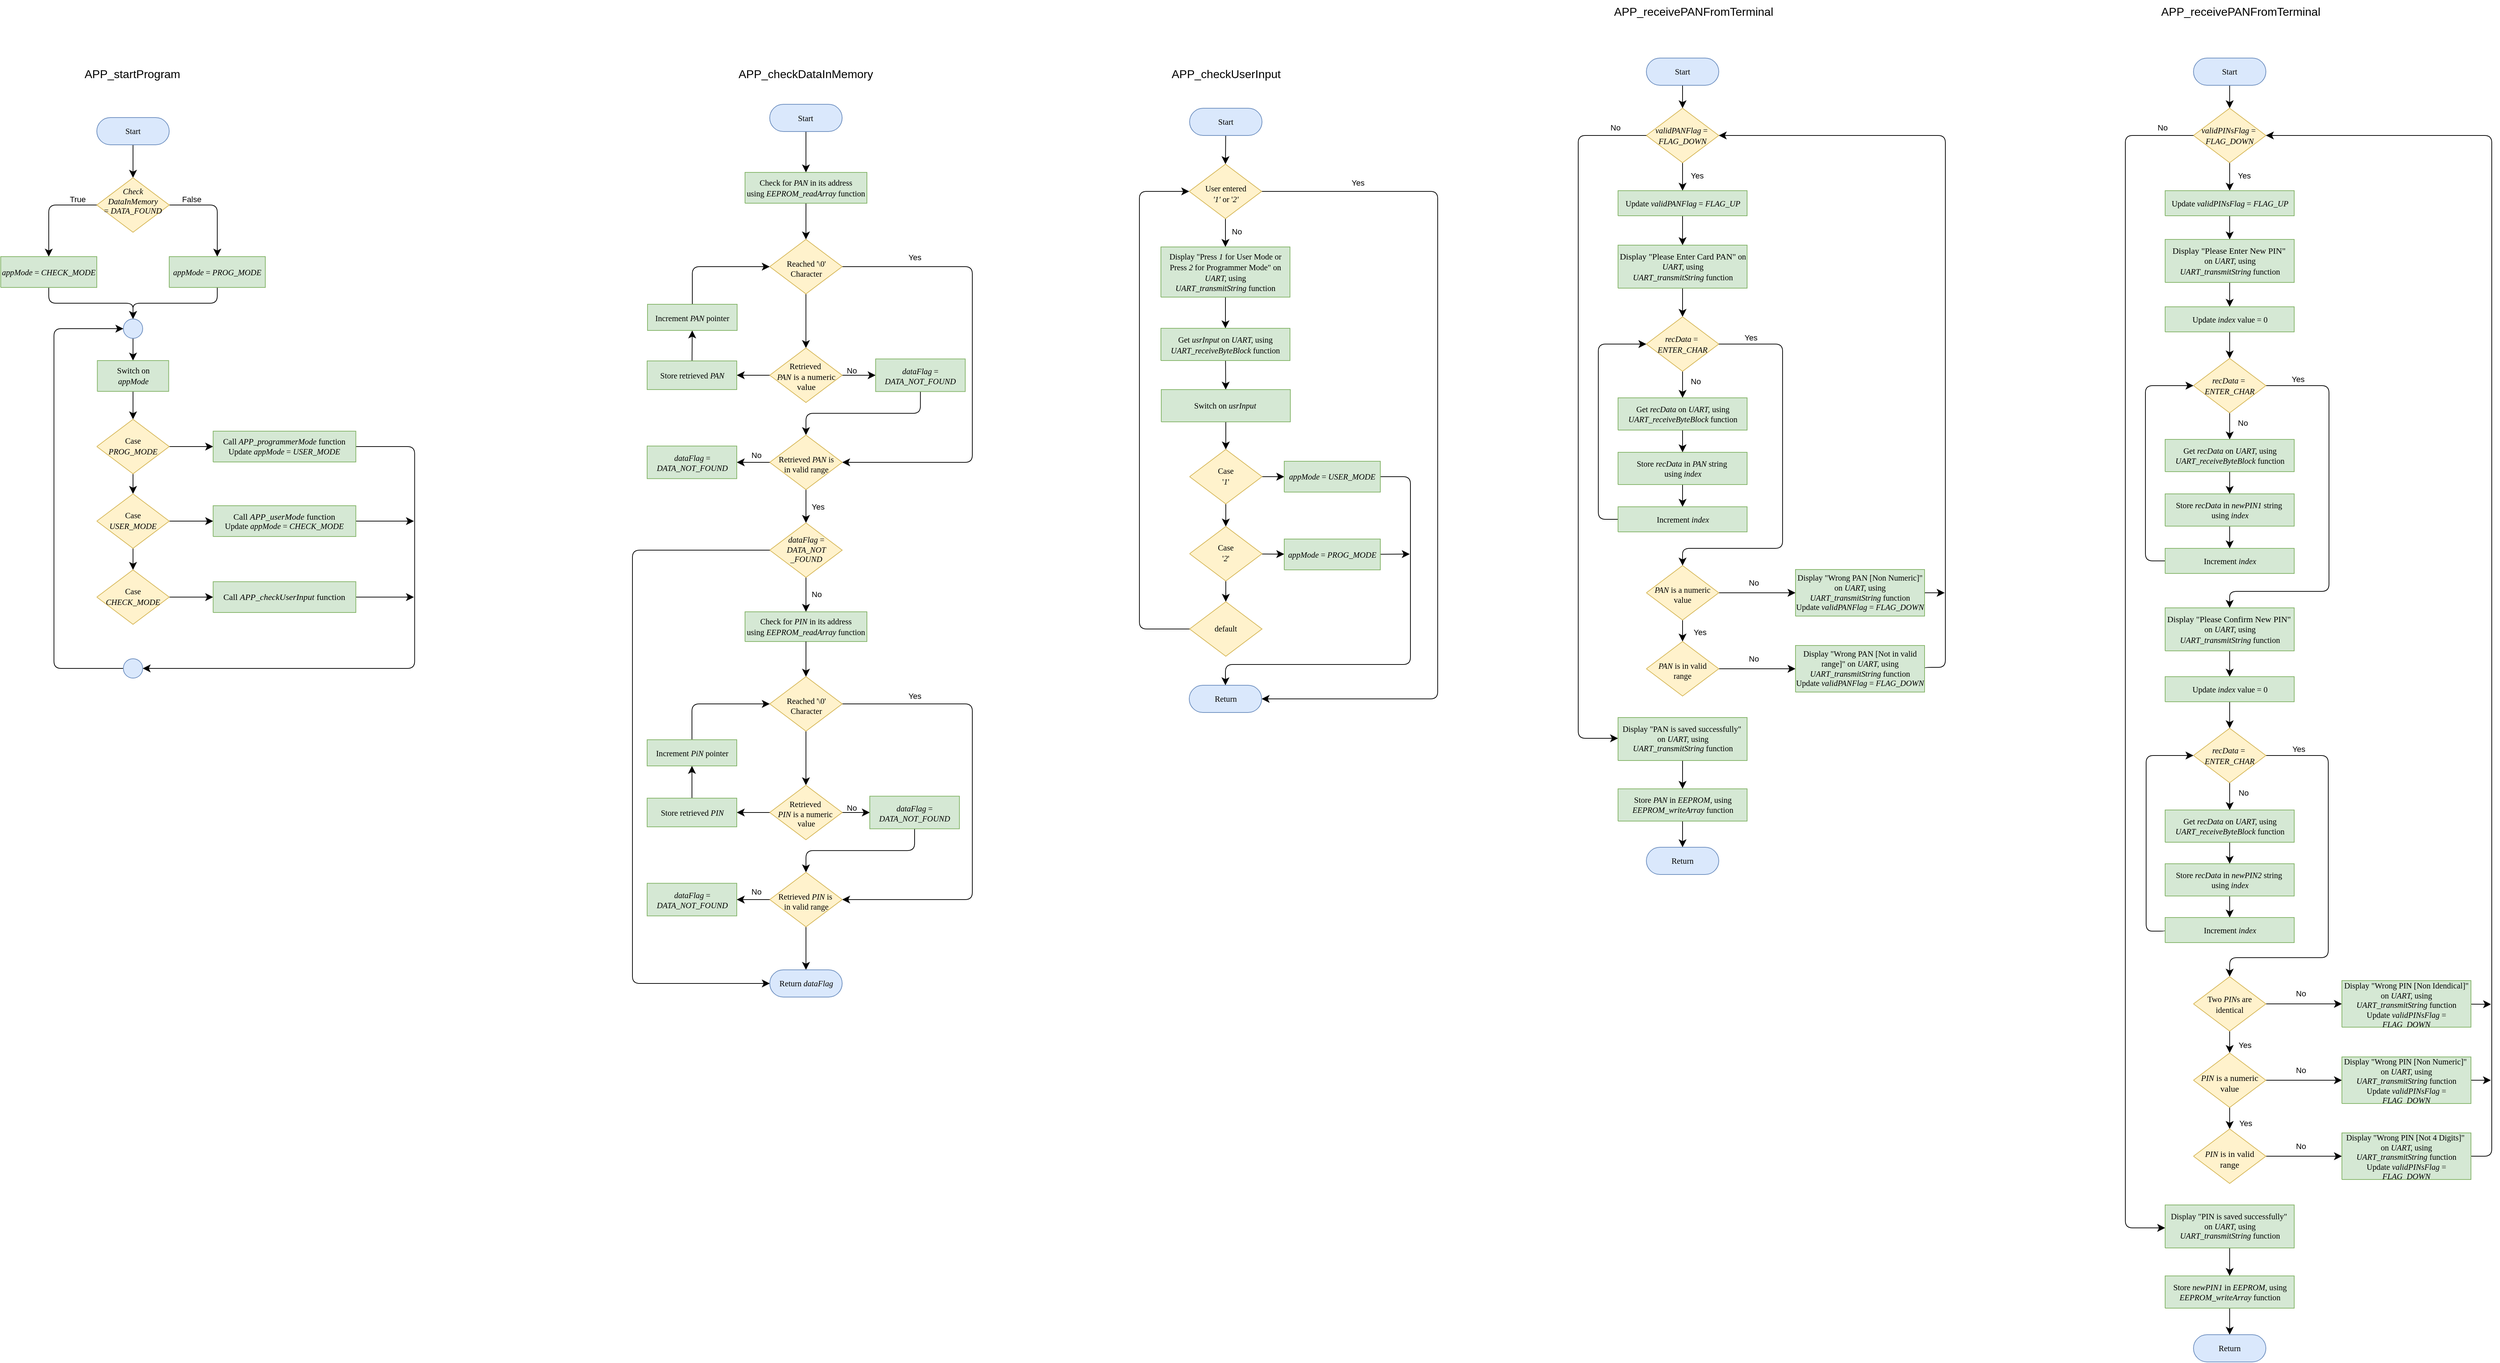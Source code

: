 <mxfile version="21.2.8" type="device">
  <diagram name="Page-1" id="soSLIvL3w8zBOmjOyrvq">
    <mxGraphModel dx="5790" dy="4840" grid="0" gridSize="10" guides="1" tooltips="1" connect="1" arrows="1" fold="1" page="0" pageScale="1" pageWidth="850" pageHeight="1100" math="0" shadow="0">
      <root>
        <mxCell id="0" />
        <mxCell id="1" parent="0" />
        <mxCell id="Pm54L190ve_4c7_TmMwI-1" value="APP_startProgram" style="text;whiteSpace=wrap;html=1;fontSize=16;" vertex="1" parent="1">
          <mxGeometry x="-2969.75" y="-2746" width="161" height="41" as="geometry" />
        </mxCell>
        <mxCell id="Pm54L190ve_4c7_TmMwI-5" style="edgeStyle=none;curved=1;rounded=0;orthogonalLoop=1;jettySize=auto;html=1;entryX=0.5;entryY=0;entryDx=0;entryDy=0;entryPerimeter=0;fontSize=12;startSize=8;endSize=8;" edge="1" parent="1" source="Pm54L190ve_4c7_TmMwI-2" target="Pm54L190ve_4c7_TmMwI-3">
          <mxGeometry relative="1" as="geometry" />
        </mxCell>
        <UserObject label="&lt;div style=&quot;font-size: 1px&quot;&gt;&lt;font style=&quot;font-size: 11.29px; direction: ltr; letter-spacing: 0px; line-height: 120%; opacity: 1;&quot;&gt;Start&lt;br&gt;&lt;/font&gt;&lt;/div&gt;" Function="EN_DIO_Error_T DIO_init(uint8_t pinNumber, EN_DIO_PORT_T portNumber, EN_DIO_DIRECTION_T direction);" tags="Flowchart" id="Pm54L190ve_4c7_TmMwI-2">
          <mxCell style="verticalAlign=middle;align=center;overflow=width;vsdxID=30;fillColor=#dae8fc;shape=stencil(tVLREoIgEPwaHnEQxsl3s/9gEpSJwDko7e+DsEkze2l627vdu5uFRaxyHe8FosR5sCcxqMZ3iO0Rpcp0ApQPCLEasUpaEC3Yi2lS3fOojOhsr3HDmObyMtsVcYqS29Qh5FEfklwrM5OXeUa/yjkcAwfr7TDpiyTfXvjkMR+Vw2A998qaBac5tAKHU1hq3i4oNwjRr9ofvayt/+Rk+yX/4iWA159KpXWKxJx/z0Bopfyw+g4=);strokeColor=#6c8ebf;spacingTop=-1;spacingBottom=-1;spacingLeft=-1;spacingRight=-1;points=[[0.5,1,0],[0.5,0,0],[0,0.5,0],[1,0.5,0]];labelBackgroundColor=none;rounded=1;html=1;whiteSpace=wrap;fontFamily=Calibri;" vertex="1" parent="1">
            <mxGeometry x="-2951" y="-2669" width="101" height="38" as="geometry" />
          </mxCell>
        </UserObject>
        <mxCell id="Pm54L190ve_4c7_TmMwI-9" style="edgeStyle=orthogonalEdgeStyle;rounded=1;orthogonalLoop=1;jettySize=auto;html=1;entryX=0.5;entryY=0;entryDx=0;entryDy=0;entryPerimeter=0;fontSize=12;startSize=8;endSize=8;exitX=0;exitY=0.5;exitDx=0;exitDy=0;exitPerimeter=0;" edge="1" parent="1" source="Pm54L190ve_4c7_TmMwI-3" target="Pm54L190ve_4c7_TmMwI-6">
          <mxGeometry relative="1" as="geometry" />
        </mxCell>
        <mxCell id="Pm54L190ve_4c7_TmMwI-10" style="edgeStyle=orthogonalEdgeStyle;rounded=1;orthogonalLoop=1;jettySize=auto;html=1;entryX=0.5;entryY=0;entryDx=0;entryDy=0;entryPerimeter=0;fontSize=12;startSize=8;endSize=8;exitX=1;exitY=0.5;exitDx=0;exitDy=0;exitPerimeter=0;" edge="1" parent="1" source="Pm54L190ve_4c7_TmMwI-3" target="Pm54L190ve_4c7_TmMwI-8">
          <mxGeometry relative="1" as="geometry" />
        </mxCell>
        <UserObject label="" Function="EN_DIO_Error_T DIO_init(uint8_t pinNumber, EN_DIO_PORT_T portNumber, EN_DIO_DIRECTION_T direction);" tags="Flowchart" id="Pm54L190ve_4c7_TmMwI-3">
          <mxCell style="vsdxID=219;fillColor=#fff2cc;shape=stencil(UzV2Ls5ILEhVNTIoLinKz04tz0wpyVA1dlE1MsrMy0gtyiwBslSNXVWNndPyi1LTi/JL81Ig/IJEkEoQKze/DGRCBUSfAUiHkUElhGcK4bpBVOZk5iGpNEVVikeloQHZpsK0YlWLz1QgA+HFtMycHEgIIcujBwlQCBKcxq4A);strokeColor=#d6b656;spacingTop=-1;spacingBottom=-1;spacingLeft=-1;spacingRight=-1;points=[[0,0.5,0],[1,0.5,0],[0.5,0,0],[0.5,1,0]];labelBackgroundColor=none;rounded=1;html=1;whiteSpace=wrap;fontFamily=Calibri;" vertex="1" parent="1">
            <mxGeometry x="-2951" y="-2585" width="101" height="76" as="geometry" />
          </mxCell>
        </UserObject>
        <mxCell id="Pm54L190ve_4c7_TmMwI-4" value="&lt;div style=&quot;font-size: 11.29px;&quot;&gt;&lt;font style=&quot;font-size: 11.29px;&quot;&gt;&lt;i style=&quot;&quot;&gt;Check&lt;/i&gt;&lt;/font&gt;&lt;/div&gt;&lt;div style=&quot;font-size: 11.29px;&quot;&gt;&lt;font style=&quot;font-size: 11.29px;&quot;&gt;&lt;i&gt;DataInMemory&lt;/i&gt;&lt;/font&gt;&lt;/div&gt;&lt;div style=&quot;font-size: 11.29px;&quot;&gt;&lt;font style=&quot;font-size: 11.29px;&quot;&gt;= &lt;i&gt;DATA_FOUND&lt;/i&gt;&lt;/font&gt;&lt;/div&gt;" style="text;vsdxID=219;fillColor=none;gradientColor=none;strokeColor=none;spacingTop=-1;spacingBottom=-1;spacingLeft=-1;spacingRight=-1;points=[[0,0.5,0],[1,0.5,0],[0.5,0,0],[0.5,1,0]];labelBackgroundColor=none;rounded=1;html=1;whiteSpace=wrap;verticalAlign=middle;align=center;overflow=width;;html=1;fontColor=#000000;fontFamily=Calibri;" vertex="1" parent="Pm54L190ve_4c7_TmMwI-3">
          <mxGeometry x="8.16" y="4" width="84.67" height="57.15" as="geometry" />
        </mxCell>
        <mxCell id="Pm54L190ve_4c7_TmMwI-15" style="edgeStyle=elbowEdgeStyle;rounded=1;orthogonalLoop=1;jettySize=auto;html=1;entryX=0.5;entryY=0;entryDx=0;entryDy=0;fontSize=12;startSize=8;endSize=8;exitX=0.5;exitY=1;exitDx=0;exitDy=0;exitPerimeter=0;elbow=vertical;" edge="1" parent="1" source="Pm54L190ve_4c7_TmMwI-6" target="Pm54L190ve_4c7_TmMwI-13">
          <mxGeometry relative="1" as="geometry" />
        </mxCell>
        <UserObject label="&lt;div style=&quot;font-size: 11.29px;&quot;&gt;&lt;i&gt;appMode&lt;/i&gt; =&amp;nbsp;&lt;i&gt;CHECK_MODE&lt;/i&gt;&lt;/div&gt;" Function="EN_DIO_Error_T DIO_toggle(uint8_t pinNumber, EN_DIO_PORT_T portNumber);  " tags="Flowchart" id="Pm54L190ve_4c7_TmMwI-6">
          <mxCell style="verticalAlign=middle;align=center;overflow=width;vsdxID=274;fillColor=#d5e8d4;shape=stencil(nZBLDoAgDERP0z3SIyjew0SURgSD+Lu9kMZoXLhwN9O+tukAlrNpJg1SzDH4QW/URgNYgZTkjA4UkwJUgGXng+6DX1zLfmoymdXo17xh5zmRJ6Q42BWCfc2oJfdAr+Yv+AP9Cb7OJ3H/2JG1HNGz/84klThPVCc=);strokeColor=#82b366;spacingTop=-1;spacingBottom=-1;spacingLeft=-1;spacingRight=-1;points=[[0,0.5,0],[1,0.5,0],[0.5,1,0],[0.5,0,0]];labelBackgroundColor=none;rounded=1;html=1;whiteSpace=wrap;fontFamily=Calibri;" vertex="1" parent="1">
            <mxGeometry x="-3085" y="-2475" width="134" height="43" as="geometry" />
          </mxCell>
        </UserObject>
        <mxCell id="Pm54L190ve_4c7_TmMwI-14" style="edgeStyle=elbowEdgeStyle;rounded=1;orthogonalLoop=1;jettySize=auto;html=1;entryX=0.5;entryY=0;entryDx=0;entryDy=0;fontSize=12;startSize=8;endSize=8;elbow=vertical;" edge="1" parent="1" source="Pm54L190ve_4c7_TmMwI-8" target="Pm54L190ve_4c7_TmMwI-13">
          <mxGeometry relative="1" as="geometry" />
        </mxCell>
        <UserObject label="&lt;div style=&quot;font-size: 11.29px;&quot;&gt;&lt;i&gt;appMode&lt;/i&gt; = &lt;i&gt;PROG_MODE&lt;/i&gt;&lt;/div&gt;" Function="EN_DIO_Error_T DIO_toggle(uint8_t pinNumber, EN_DIO_PORT_T portNumber);  " tags="Flowchart" id="Pm54L190ve_4c7_TmMwI-8">
          <mxCell style="verticalAlign=middle;align=center;overflow=width;vsdxID=274;fillColor=#d5e8d4;shape=stencil(nZBLDoAgDERP0z3SIyjew0SURgSD+Lu9kMZoXLhwN9O+tukAlrNpJg1SzDH4QW/URgNYgZTkjA4UkwJUgGXng+6DX1zLfmoymdXo17xh5zmRJ6Q42BWCfc2oJfdAr+Yv+AP9Cb7OJ3H/2JG1HNGz/84klThPVCc=);strokeColor=#82b366;spacingTop=-1;spacingBottom=-1;spacingLeft=-1;spacingRight=-1;points=[[0,0.5,0],[1,0.5,0],[0.5,1,0],[0.5,0,0]];labelBackgroundColor=none;rounded=1;html=1;whiteSpace=wrap;fontFamily=Calibri;" vertex="1" parent="1">
            <mxGeometry x="-2850" y="-2475" width="134" height="43" as="geometry" />
          </mxCell>
        </UserObject>
        <mxCell id="Pm54L190ve_4c7_TmMwI-11" value="&lt;font style=&quot;font-size: 11px;&quot;&gt;False&lt;/font&gt;" style="text;html=1;align=center;verticalAlign=middle;resizable=0;points=[];autosize=1;strokeColor=none;fillColor=none;fontSize=16;" vertex="1" parent="1">
          <mxGeometry x="-2841.75" y="-2573" width="45" height="31" as="geometry" />
        </mxCell>
        <mxCell id="Pm54L190ve_4c7_TmMwI-12" value="&lt;font style=&quot;font-size: 11px;&quot;&gt;True&lt;/font&gt;" style="text;html=1;align=center;verticalAlign=middle;resizable=0;points=[];autosize=1;strokeColor=none;fillColor=none;fontSize=16;" vertex="1" parent="1">
          <mxGeometry x="-2997.75" y="-2573" width="40" height="31" as="geometry" />
        </mxCell>
        <mxCell id="Pm54L190ve_4c7_TmMwI-41" style="edgeStyle=none;curved=1;rounded=0;orthogonalLoop=1;jettySize=auto;html=1;entryX=0.5;entryY=0;entryDx=0;entryDy=0;entryPerimeter=0;fontSize=12;startSize=8;endSize=8;" edge="1" parent="1" source="Pm54L190ve_4c7_TmMwI-13" target="Pm54L190ve_4c7_TmMwI-16">
          <mxGeometry relative="1" as="geometry" />
        </mxCell>
        <mxCell id="Pm54L190ve_4c7_TmMwI-13" value="" style="ellipse;whiteSpace=wrap;html=1;aspect=fixed;fontSize=16;fillColor=#dae8fc;strokeColor=#6c8ebf;" vertex="1" parent="1">
          <mxGeometry x="-2914" y="-2388" width="27" height="27" as="geometry" />
        </mxCell>
        <mxCell id="Pm54L190ve_4c7_TmMwI-24" style="edgeStyle=none;curved=1;rounded=0;orthogonalLoop=1;jettySize=auto;html=1;entryX=0.5;entryY=0;entryDx=0;entryDy=0;entryPerimeter=0;fontSize=12;startSize=8;endSize=8;" edge="1" parent="1" source="Pm54L190ve_4c7_TmMwI-16" target="Pm54L190ve_4c7_TmMwI-18">
          <mxGeometry relative="1" as="geometry" />
        </mxCell>
        <UserObject label="&lt;div style=&quot;font-size: 11.29px;&quot;&gt;Switch on&lt;/div&gt;&lt;i style=&quot;border-color: var(--border-color); font-size: 11.29px;&quot;&gt;appMode&lt;/i&gt;" Function="EN_DIO_Error_T DIO_toggle(uint8_t pinNumber, EN_DIO_PORT_T portNumber);  " tags="Flowchart" id="Pm54L190ve_4c7_TmMwI-16">
          <mxCell style="verticalAlign=middle;align=center;overflow=width;vsdxID=274;fillColor=#d5e8d4;shape=stencil(nZBLDoAgDERP0z3SIyjew0SURgSD+Lu9kMZoXLhwN9O+tukAlrNpJg1SzDH4QW/URgNYgZTkjA4UkwJUgGXng+6DX1zLfmoymdXo17xh5zmRJ6Q42BWCfc2oJfdAr+Yv+AP9Cb7OJ3H/2JG1HNGz/84klThPVCc=);strokeColor=#82b366;spacingTop=-1;spacingBottom=-1;spacingLeft=-1;spacingRight=-1;points=[[0,0.5,0],[1,0.5,0],[0.5,1,0],[0.5,0,0]];labelBackgroundColor=none;rounded=1;html=1;whiteSpace=wrap;fontFamily=Calibri;" vertex="1" parent="1">
            <mxGeometry x="-2950.25" y="-2330" width="99.5" height="43" as="geometry" />
          </mxCell>
        </UserObject>
        <mxCell id="Pm54L190ve_4c7_TmMwI-25" style="edgeStyle=none;curved=1;rounded=0;orthogonalLoop=1;jettySize=auto;html=1;entryX=0.5;entryY=0;entryDx=0;entryDy=0;entryPerimeter=0;fontSize=12;startSize=8;endSize=8;" edge="1" parent="1" source="Pm54L190ve_4c7_TmMwI-18" target="Pm54L190ve_4c7_TmMwI-20">
          <mxGeometry relative="1" as="geometry" />
        </mxCell>
        <mxCell id="Pm54L190ve_4c7_TmMwI-33" style="edgeStyle=none;curved=1;rounded=0;orthogonalLoop=1;jettySize=auto;html=1;fontSize=12;startSize=8;endSize=8;" edge="1" parent="1" source="Pm54L190ve_4c7_TmMwI-18" target="Pm54L190ve_4c7_TmMwI-27">
          <mxGeometry relative="1" as="geometry" />
        </mxCell>
        <UserObject label="" Function="EN_DIO_Error_T DIO_init(uint8_t pinNumber, EN_DIO_PORT_T portNumber, EN_DIO_DIRECTION_T direction);" tags="Flowchart" id="Pm54L190ve_4c7_TmMwI-18">
          <mxCell style="vsdxID=219;fillColor=#fff2cc;shape=stencil(UzV2Ls5ILEhVNTIoLinKz04tz0wpyVA1dlE1MsrMy0gtyiwBslSNXVWNndPyi1LTi/JL81Ig/IJEkEoQKze/DGRCBUSfAUiHkUElhGcK4bpBVOZk5iGpNEVVikeloQHZpsK0YlWLz1QgA+HFtMycHEgIIcujBwlQCBKcxq4A);strokeColor=#d6b656;spacingTop=-1;spacingBottom=-1;spacingLeft=-1;spacingRight=-1;points=[[0,0.5,0],[1,0.5,0],[0.5,0,0],[0.5,1,0]];labelBackgroundColor=none;rounded=1;html=1;whiteSpace=wrap;fontFamily=Calibri;" vertex="1" parent="1">
            <mxGeometry x="-2951" y="-2248" width="101" height="76" as="geometry" />
          </mxCell>
        </UserObject>
        <mxCell id="Pm54L190ve_4c7_TmMwI-19" value="&lt;div style=&quot;font-size: 11.29px;&quot;&gt;&lt;font style=&quot;font-size: 11.29px;&quot;&gt;Case&lt;/font&gt;&lt;/div&gt;&lt;font style=&quot;font-size: 11.29px;&quot;&gt;&lt;i&gt;PROG_MODE&lt;/i&gt;&lt;/font&gt;" style="text;vsdxID=219;fillColor=none;gradientColor=none;strokeColor=none;spacingTop=-1;spacingBottom=-1;spacingLeft=-1;spacingRight=-1;points=[[0,0.5,0],[1,0.5,0],[0.5,0,0],[0.5,1,0]];labelBackgroundColor=none;rounded=1;html=1;whiteSpace=wrap;verticalAlign=middle;align=center;overflow=width;;html=1;fontColor=#000000;fontFamily=Calibri;" vertex="1" parent="Pm54L190ve_4c7_TmMwI-18">
          <mxGeometry x="8.17" y="9.42" width="84.67" height="57.15" as="geometry" />
        </mxCell>
        <mxCell id="Pm54L190ve_4c7_TmMwI-26" style="edgeStyle=none;curved=1;rounded=0;orthogonalLoop=1;jettySize=auto;html=1;entryX=0.5;entryY=0;entryDx=0;entryDy=0;entryPerimeter=0;fontSize=12;startSize=8;endSize=8;" edge="1" parent="1" source="Pm54L190ve_4c7_TmMwI-20" target="Pm54L190ve_4c7_TmMwI-22">
          <mxGeometry relative="1" as="geometry" />
        </mxCell>
        <mxCell id="Pm54L190ve_4c7_TmMwI-35" style="edgeStyle=none;curved=1;rounded=0;orthogonalLoop=1;jettySize=auto;html=1;fontSize=12;startSize=8;endSize=8;" edge="1" parent="1" source="Pm54L190ve_4c7_TmMwI-20" target="Pm54L190ve_4c7_TmMwI-28">
          <mxGeometry relative="1" as="geometry" />
        </mxCell>
        <UserObject label="" Function="EN_DIO_Error_T DIO_init(uint8_t pinNumber, EN_DIO_PORT_T portNumber, EN_DIO_DIRECTION_T direction);" tags="Flowchart" id="Pm54L190ve_4c7_TmMwI-20">
          <mxCell style="vsdxID=219;fillColor=#fff2cc;shape=stencil(UzV2Ls5ILEhVNTIoLinKz04tz0wpyVA1dlE1MsrMy0gtyiwBslSNXVWNndPyi1LTi/JL81Ig/IJEkEoQKze/DGRCBUSfAUiHkUElhGcK4bpBVOZk5iGpNEVVikeloQHZpsK0YlWLz1QgA+HFtMycHEgIIcujBwlQCBKcxq4A);strokeColor=#d6b656;spacingTop=-1;spacingBottom=-1;spacingLeft=-1;spacingRight=-1;points=[[0,0.5,0],[1,0.5,0],[0.5,0,0],[0.5,1,0]];labelBackgroundColor=none;rounded=1;html=1;whiteSpace=wrap;fontFamily=Calibri;" vertex="1" parent="1">
            <mxGeometry x="-2951" y="-2144" width="101" height="76" as="geometry" />
          </mxCell>
        </UserObject>
        <mxCell id="Pm54L190ve_4c7_TmMwI-21" value="&lt;div style=&quot;font-size: 11.29px;&quot;&gt;&lt;font style=&quot;font-size: 11.29px;&quot;&gt;Case&lt;/font&gt;&lt;/div&gt;&lt;font style=&quot;font-size: 11.29px;&quot;&gt;&lt;i&gt;USER_MODE&lt;/i&gt;&lt;/font&gt;" style="text;vsdxID=219;fillColor=none;gradientColor=none;strokeColor=none;spacingTop=-1;spacingBottom=-1;spacingLeft=-1;spacingRight=-1;points=[[0,0.5,0],[1,0.5,0],[0.5,0,0],[0.5,1,0]];labelBackgroundColor=none;rounded=1;html=1;whiteSpace=wrap;verticalAlign=middle;align=center;overflow=width;;html=1;fontColor=#000000;fontFamily=Calibri;" vertex="1" parent="Pm54L190ve_4c7_TmMwI-20">
          <mxGeometry x="8.17" y="9.42" width="84.67" height="57.15" as="geometry" />
        </mxCell>
        <mxCell id="Pm54L190ve_4c7_TmMwI-36" style="edgeStyle=none;curved=1;rounded=0;orthogonalLoop=1;jettySize=auto;html=1;fontSize=12;startSize=8;endSize=8;" edge="1" parent="1" source="Pm54L190ve_4c7_TmMwI-22" target="Pm54L190ve_4c7_TmMwI-30">
          <mxGeometry relative="1" as="geometry" />
        </mxCell>
        <UserObject label="" Function="EN_DIO_Error_T DIO_init(uint8_t pinNumber, EN_DIO_PORT_T portNumber, EN_DIO_DIRECTION_T direction);" tags="Flowchart" id="Pm54L190ve_4c7_TmMwI-22">
          <mxCell style="vsdxID=219;fillColor=#fff2cc;shape=stencil(UzV2Ls5ILEhVNTIoLinKz04tz0wpyVA1dlE1MsrMy0gtyiwBslSNXVWNndPyi1LTi/JL81Ig/IJEkEoQKze/DGRCBUSfAUiHkUElhGcK4bpBVOZk5iGpNEVVikeloQHZpsK0YlWLz1QgA+HFtMycHEgIIcujBwlQCBKcxq4A);strokeColor=#d6b656;spacingTop=-1;spacingBottom=-1;spacingLeft=-1;spacingRight=-1;points=[[0,0.5,0],[1,0.5,0],[0.5,0,0],[0.5,1,0]];labelBackgroundColor=none;rounded=1;html=1;whiteSpace=wrap;fontFamily=Calibri;" vertex="1" parent="1">
            <mxGeometry x="-2951" y="-2038" width="101" height="76" as="geometry" />
          </mxCell>
        </UserObject>
        <mxCell id="Pm54L190ve_4c7_TmMwI-23" value="&lt;div style=&quot;font-size: 11.29px;&quot;&gt;&lt;font style=&quot;font-size: 11.29px;&quot;&gt;Case&lt;/font&gt;&lt;/div&gt;&lt;font style=&quot;font-size: 11.29px;&quot;&gt;&lt;i&gt;CHECK_MODE&lt;/i&gt;&lt;/font&gt;" style="text;vsdxID=219;fillColor=none;gradientColor=none;strokeColor=none;spacingTop=-1;spacingBottom=-1;spacingLeft=-1;spacingRight=-1;points=[[0,0.5,0],[1,0.5,0],[0.5,0,0],[0.5,1,0]];labelBackgroundColor=none;rounded=1;html=1;whiteSpace=wrap;verticalAlign=middle;align=center;overflow=width;;html=1;fontColor=#000000;fontFamily=Calibri;" vertex="1" parent="Pm54L190ve_4c7_TmMwI-22">
          <mxGeometry x="8.17" y="9.42" width="84.67" height="57.15" as="geometry" />
        </mxCell>
        <mxCell id="Pm54L190ve_4c7_TmMwI-37" style="edgeStyle=orthogonalEdgeStyle;rounded=1;orthogonalLoop=1;jettySize=auto;html=1;fontSize=12;startSize=8;endSize=8;exitX=1;exitY=0.5;exitDx=0;exitDy=0;exitPerimeter=0;entryX=1;entryY=0.5;entryDx=0;entryDy=0;" edge="1" parent="1" source="Pm54L190ve_4c7_TmMwI-27" target="Pm54L190ve_4c7_TmMwI-32">
          <mxGeometry relative="1" as="geometry">
            <mxPoint x="-2495.35" y="-1850.8" as="targetPoint" />
            <Array as="points">
              <mxPoint x="-2507.75" y="-2210" />
              <mxPoint x="-2507.75" y="-1900" />
            </Array>
          </mxGeometry>
        </mxCell>
        <UserObject label="&lt;div style=&quot;font-size: 11.29px;&quot;&gt;Call&amp;nbsp;&lt;i&gt;APP_programmerMode&lt;/i&gt;&amp;nbsp;function&lt;/div&gt;&lt;div style=&quot;font-size: 11.29px;&quot;&gt;&lt;span style=&quot;background-color: initial;&quot;&gt;Update &lt;/span&gt;&lt;i style=&quot;background-color: initial;&quot;&gt;appMode&lt;/i&gt;&lt;span style=&quot;background-color: initial;&quot;&gt; = &lt;i&gt;USER_MODE&lt;/i&gt;&lt;/span&gt;&lt;/div&gt;" Function="EN_DIO_Error_T DIO_toggle(uint8_t pinNumber, EN_DIO_PORT_T portNumber);  " tags="Flowchart" id="Pm54L190ve_4c7_TmMwI-27">
          <mxCell style="verticalAlign=middle;align=center;overflow=width;vsdxID=274;fillColor=#d5e8d4;shape=stencil(nZBLDoAgDERP0z3SIyjew0SURgSD+Lu9kMZoXLhwN9O+tukAlrNpJg1SzDH4QW/URgNYgZTkjA4UkwJUgGXng+6DX1zLfmoymdXo17xh5zmRJ6Q42BWCfc2oJfdAr+Yv+AP9Cb7OJ3H/2JG1HNGz/84klThPVCc=);strokeColor=#82b366;spacingTop=-1;spacingBottom=-1;spacingLeft=-1;spacingRight=-1;points=[[0,0.5,0],[1,0.5,0],[0.5,1,0],[0.5,0,0]];labelBackgroundColor=none;rounded=1;html=1;whiteSpace=wrap;fontFamily=Calibri;" vertex="1" parent="1">
            <mxGeometry x="-2788.75" y="-2231.5" width="199" height="43" as="geometry" />
          </mxCell>
        </UserObject>
        <mxCell id="Pm54L190ve_4c7_TmMwI-38" style="edgeStyle=none;curved=1;rounded=0;orthogonalLoop=1;jettySize=auto;html=1;fontSize=12;startSize=8;endSize=8;" edge="1" parent="1" source="Pm54L190ve_4c7_TmMwI-28">
          <mxGeometry relative="1" as="geometry">
            <mxPoint x="-2508.75" y="-2106" as="targetPoint" />
          </mxGeometry>
        </mxCell>
        <UserObject label="&lt;div style=&quot;&quot;&gt;Call &lt;i&gt;APP_userMode&lt;/i&gt;&amp;nbsp;function&lt;/div&gt;&lt;div style=&quot;font-size: 11.29px;&quot;&gt;&lt;span style=&quot;background-color: initial;&quot;&gt;Update &lt;/span&gt;&lt;i style=&quot;background-color: initial;&quot;&gt;appMode&lt;/i&gt;&lt;span style=&quot;background-color: initial;&quot;&gt; = &lt;i&gt;CHECK_MODE&lt;/i&gt;&lt;/span&gt;&lt;/div&gt;" Function="EN_DIO_Error_T DIO_toggle(uint8_t pinNumber, EN_DIO_PORT_T portNumber);  " tags="Flowchart" id="Pm54L190ve_4c7_TmMwI-28">
          <mxCell style="verticalAlign=middle;align=center;overflow=width;vsdxID=274;fillColor=#d5e8d4;shape=stencil(nZBLDoAgDERP0z3SIyjew0SURgSD+Lu9kMZoXLhwN9O+tukAlrNpJg1SzDH4QW/URgNYgZTkjA4UkwJUgGXng+6DX1zLfmoymdXo17xh5zmRJ6Q42BWCfc2oJfdAr+Yv+AP9Cb7OJ3H/2JG1HNGz/84klThPVCc=);strokeColor=#82b366;spacingTop=-1;spacingBottom=-1;spacingLeft=-1;spacingRight=-1;points=[[0,0.5,0],[1,0.5,0],[0.5,1,0],[0.5,0,0]];labelBackgroundColor=none;rounded=1;html=1;whiteSpace=wrap;fontFamily=Calibri;" vertex="1" parent="1">
            <mxGeometry x="-2788.75" y="-2127.5" width="199" height="43" as="geometry" />
          </mxCell>
        </UserObject>
        <mxCell id="Pm54L190ve_4c7_TmMwI-39" style="edgeStyle=none;curved=1;rounded=0;orthogonalLoop=1;jettySize=auto;html=1;fontSize=12;startSize=8;endSize=8;" edge="1" parent="1" source="Pm54L190ve_4c7_TmMwI-30">
          <mxGeometry relative="1" as="geometry">
            <mxPoint x="-2508.75" y="-2000" as="targetPoint" />
          </mxGeometry>
        </mxCell>
        <UserObject label="&lt;div style=&quot;&quot;&gt;Call &lt;i&gt;APP_checkUserInput&lt;/i&gt;&amp;nbsp;function&lt;/div&gt;" Function="EN_DIO_Error_T DIO_toggle(uint8_t pinNumber, EN_DIO_PORT_T portNumber);  " tags="Flowchart" id="Pm54L190ve_4c7_TmMwI-30">
          <mxCell style="verticalAlign=middle;align=center;overflow=width;vsdxID=274;fillColor=#d5e8d4;shape=stencil(nZBLDoAgDERP0z3SIyjew0SURgSD+Lu9kMZoXLhwN9O+tukAlrNpJg1SzDH4QW/URgNYgZTkjA4UkwJUgGXng+6DX1zLfmoymdXo17xh5zmRJ6Q42BWCfc2oJfdAr+Yv+AP9Cb7OJ3H/2JG1HNGz/84klThPVCc=);strokeColor=#82b366;spacingTop=-1;spacingBottom=-1;spacingLeft=-1;spacingRight=-1;points=[[0,0.5,0],[1,0.5,0],[0.5,1,0],[0.5,0,0]];labelBackgroundColor=none;rounded=1;html=1;whiteSpace=wrap;fontFamily=Calibri;" vertex="1" parent="1">
            <mxGeometry x="-2788.75" y="-2021.5" width="199" height="43" as="geometry" />
          </mxCell>
        </UserObject>
        <mxCell id="Pm54L190ve_4c7_TmMwI-40" style="edgeStyle=orthogonalEdgeStyle;rounded=1;orthogonalLoop=1;jettySize=auto;html=1;entryX=0;entryY=0.5;entryDx=0;entryDy=0;fontSize=12;startSize=8;endSize=8;exitX=0;exitY=0.5;exitDx=0;exitDy=0;" edge="1" parent="1" source="Pm54L190ve_4c7_TmMwI-32" target="Pm54L190ve_4c7_TmMwI-13">
          <mxGeometry relative="1" as="geometry">
            <Array as="points">
              <mxPoint x="-3010.75" y="-1900" />
              <mxPoint x="-3010.75" y="-2374" />
            </Array>
          </mxGeometry>
        </mxCell>
        <mxCell id="Pm54L190ve_4c7_TmMwI-32" value="" style="ellipse;whiteSpace=wrap;html=1;aspect=fixed;fontSize=16;fillColor=#dae8fc;strokeColor=#6c8ebf;" vertex="1" parent="1">
          <mxGeometry x="-2914" y="-1914" width="27" height="27" as="geometry" />
        </mxCell>
        <mxCell id="Pm54L190ve_4c7_TmMwI-42" value="APP_checkDataInMemory" style="text;whiteSpace=wrap;html=1;fontSize=16;" vertex="1" parent="1">
          <mxGeometry x="-2058" y="-2746" width="216" height="41" as="geometry" />
        </mxCell>
        <mxCell id="Pm54L190ve_4c7_TmMwI-93" style="edgeStyle=none;curved=1;rounded=0;orthogonalLoop=1;jettySize=auto;html=1;fontSize=12;startSize=8;endSize=8;" edge="1" parent="1" source="Pm54L190ve_4c7_TmMwI-43" target="Pm54L190ve_4c7_TmMwI-44">
          <mxGeometry relative="1" as="geometry" />
        </mxCell>
        <UserObject label="&lt;div style=&quot;font-size: 1px&quot;&gt;&lt;font style=&quot;font-size: 11.29px; direction: ltr; letter-spacing: 0px; line-height: 120%; opacity: 1;&quot;&gt;Start&lt;br&gt;&lt;/font&gt;&lt;/div&gt;" Function="EN_DIO_Error_T DIO_init(uint8_t pinNumber, EN_DIO_PORT_T portNumber, EN_DIO_DIRECTION_T direction);" tags="Flowchart" id="Pm54L190ve_4c7_TmMwI-43">
          <mxCell style="verticalAlign=middle;align=center;overflow=width;vsdxID=30;fillColor=#dae8fc;shape=stencil(tVLREoIgEPwaHnEQxsl3s/9gEpSJwDko7e+DsEkze2l627vdu5uFRaxyHe8FosR5sCcxqMZ3iO0Rpcp0ApQPCLEasUpaEC3Yi2lS3fOojOhsr3HDmObyMtsVcYqS29Qh5FEfklwrM5OXeUa/yjkcAwfr7TDpiyTfXvjkMR+Vw2A998qaBac5tAKHU1hq3i4oNwjRr9ofvayt/+Rk+yX/4iWA159KpXWKxJx/z0Bopfyw+g4=);strokeColor=#6c8ebf;spacingTop=-1;spacingBottom=-1;spacingLeft=-1;spacingRight=-1;points=[[0.5,1,0],[0.5,0,0],[0,0.5,0],[1,0.5,0]];labelBackgroundColor=none;rounded=1;html=1;whiteSpace=wrap;fontFamily=Calibri;" vertex="1" parent="1">
            <mxGeometry x="-2012.55" y="-2687.5" width="101" height="38" as="geometry" />
          </mxCell>
        </UserObject>
        <mxCell id="Pm54L190ve_4c7_TmMwI-92" style="edgeStyle=none;curved=1;rounded=0;orthogonalLoop=1;jettySize=auto;html=1;fontSize=12;startSize=8;endSize=8;" edge="1" parent="1" source="Pm54L190ve_4c7_TmMwI-44" target="Pm54L190ve_4c7_TmMwI-52">
          <mxGeometry relative="1" as="geometry" />
        </mxCell>
        <UserObject label="&lt;div style=&quot;&quot;&gt;&lt;font style=&quot;font-size: 11.29px;&quot;&gt;Check for&lt;i&gt; PAN &lt;/i&gt;in its address&lt;/font&gt;&lt;br&gt;&lt;/div&gt;&lt;div style=&quot;&quot;&gt;&lt;font style=&quot;font-size: 11.29px;&quot;&gt;using&amp;nbsp;&lt;i&gt;EEPROM_readArray&lt;/i&gt;&amp;nbsp;function&lt;/font&gt;&lt;/div&gt;" Function="EN_DIO_Error_T DIO_toggle(uint8_t pinNumber, EN_DIO_PORT_T portNumber);  " tags="Flowchart" id="Pm54L190ve_4c7_TmMwI-44">
          <mxCell style="verticalAlign=middle;align=center;overflow=width;vsdxID=274;fillColor=#d5e8d4;shape=stencil(nZBLDoAgDERP0z3SIyjew0SURgSD+Lu9kMZoXLhwN9O+tukAlrNpJg1SzDH4QW/URgNYgZTkjA4UkwJUgGXng+6DX1zLfmoymdXo17xh5zmRJ6Q42BWCfc2oJfdAr+Yv+AP9Cb7OJ3H/2JG1HNGz/84klThPVCc=);strokeColor=#82b366;spacingTop=-1;spacingBottom=-1;spacingLeft=-1;spacingRight=-1;points=[[0,0.5,0],[1,0.5,0],[0.5,1,0],[0.5,0,0]];labelBackgroundColor=none;rounded=1;html=1;whiteSpace=wrap;fontFamily=Calibri;" vertex="1" parent="1">
            <mxGeometry x="-2047" y="-2592.5" width="170" height="43" as="geometry" />
          </mxCell>
        </UserObject>
        <mxCell id="Pm54L190ve_4c7_TmMwI-48" value="&lt;font style=&quot;font-size: 11px;&quot;&gt;Yes&lt;/font&gt;" style="text;whiteSpace=wrap;html=1;fontSize=16;" vertex="1" parent="1">
          <mxGeometry x="-1821" y="-2492" width="21" height="29" as="geometry" />
        </mxCell>
        <mxCell id="Pm54L190ve_4c7_TmMwI-62" style="edgeStyle=none;curved=1;rounded=0;orthogonalLoop=1;jettySize=auto;html=1;entryX=0.5;entryY=0;entryDx=0;entryDy=0;entryPerimeter=0;fontSize=12;startSize=8;endSize=8;" edge="1" parent="1" source="Pm54L190ve_4c7_TmMwI-52" target="Pm54L190ve_4c7_TmMwI-54">
          <mxGeometry relative="1" as="geometry" />
        </mxCell>
        <mxCell id="Pm54L190ve_4c7_TmMwI-74" style="edgeStyle=orthogonalEdgeStyle;rounded=1;orthogonalLoop=1;jettySize=auto;html=1;entryX=1;entryY=0.5;entryDx=0;entryDy=0;entryPerimeter=0;fontSize=12;startSize=8;endSize=8;exitX=1;exitY=0.5;exitDx=0;exitDy=0;exitPerimeter=0;" edge="1" parent="1" source="Pm54L190ve_4c7_TmMwI-52" target="Pm54L190ve_4c7_TmMwI-65">
          <mxGeometry relative="1" as="geometry">
            <Array as="points">
              <mxPoint x="-1730" y="-2461" />
              <mxPoint x="-1730" y="-2188" />
            </Array>
          </mxGeometry>
        </mxCell>
        <UserObject label="" Function="EN_DIO_Error_T DIO_init(uint8_t pinNumber, EN_DIO_PORT_T portNumber, EN_DIO_DIRECTION_T direction);" tags="Flowchart" id="Pm54L190ve_4c7_TmMwI-52">
          <mxCell style="vsdxID=219;fillColor=#fff2cc;shape=stencil(UzV2Ls5ILEhVNTIoLinKz04tz0wpyVA1dlE1MsrMy0gtyiwBslSNXVWNndPyi1LTi/JL81Ig/IJEkEoQKze/DGRCBUSfAUiHkUElhGcK4bpBVOZk5iGpNEVVikeloQHZpsK0YlWLz1QgA+HFtMycHEgIIcujBwlQCBKcxq4A);strokeColor=#d6b656;spacingTop=-1;spacingBottom=-1;spacingLeft=-1;spacingRight=-1;points=[[0,0.5,0],[1,0.5,0],[0.5,0,0],[0.5,1,0]];labelBackgroundColor=none;rounded=1;html=1;whiteSpace=wrap;fontFamily=Calibri;" vertex="1" parent="1">
            <mxGeometry x="-2012.54" y="-2499" width="101" height="76" as="geometry" />
          </mxCell>
        </UserObject>
        <mxCell id="Pm54L190ve_4c7_TmMwI-53" value="&lt;div style=&quot;font-size: 11.29px;&quot;&gt;&lt;font style=&quot;font-size: 11.29px;&quot;&gt;Reached &#39;\0&#39;&lt;/font&gt;&lt;/div&gt;&lt;div style=&quot;font-size: 11.29px;&quot;&gt;&lt;font style=&quot;font-size: 11.29px;&quot;&gt;Character&lt;/font&gt;&lt;/div&gt;" style="text;vsdxID=219;fillColor=none;gradientColor=none;strokeColor=none;spacingTop=-1;spacingBottom=-1;spacingLeft=-1;spacingRight=-1;points=[[0,0.5,0],[1,0.5,0],[0.5,0,0],[0.5,1,0]];labelBackgroundColor=none;rounded=1;html=1;whiteSpace=wrap;verticalAlign=middle;align=center;overflow=width;;html=1;fontColor=#000000;fontFamily=Calibri;" vertex="1" parent="Pm54L190ve_4c7_TmMwI-52">
          <mxGeometry x="8.16" y="12" width="84.67" height="57.15" as="geometry" />
        </mxCell>
        <mxCell id="Pm54L190ve_4c7_TmMwI-57" style="edgeStyle=none;curved=1;rounded=0;orthogonalLoop=1;jettySize=auto;html=1;fontSize=12;startSize=8;endSize=8;" edge="1" parent="1" source="Pm54L190ve_4c7_TmMwI-54" target="Pm54L190ve_4c7_TmMwI-56">
          <mxGeometry relative="1" as="geometry" />
        </mxCell>
        <mxCell id="Pm54L190ve_4c7_TmMwI-72" style="edgeStyle=none;curved=1;rounded=0;orthogonalLoop=1;jettySize=auto;html=1;entryX=1;entryY=0.5;entryDx=0;entryDy=0;fontSize=12;startSize=8;endSize=8;" edge="1" parent="1" source="Pm54L190ve_4c7_TmMwI-54" target="Pm54L190ve_4c7_TmMwI-59">
          <mxGeometry relative="1" as="geometry" />
        </mxCell>
        <UserObject label="" Function="EN_DIO_Error_T DIO_init(uint8_t pinNumber, EN_DIO_PORT_T portNumber, EN_DIO_DIRECTION_T direction);" tags="Flowchart" id="Pm54L190ve_4c7_TmMwI-54">
          <mxCell style="vsdxID=219;fillColor=#fff2cc;shape=stencil(UzV2Ls5ILEhVNTIoLinKz04tz0wpyVA1dlE1MsrMy0gtyiwBslSNXVWNndPyi1LTi/JL81Ig/IJEkEoQKze/DGRCBUSfAUiHkUElhGcK4bpBVOZk5iGpNEVVikeloQHZpsK0YlWLz1QgA+HFtMycHEgIIcujBwlQCBKcxq4A);strokeColor=#d6b656;spacingTop=-1;spacingBottom=-1;spacingLeft=-1;spacingRight=-1;points=[[0,0.5,0],[1,0.5,0],[0.5,0,0],[0.5,1,0]];labelBackgroundColor=none;rounded=1;html=1;whiteSpace=wrap;fontFamily=Calibri;" vertex="1" parent="1">
            <mxGeometry x="-2012.55" y="-2347.5" width="101" height="76" as="geometry" />
          </mxCell>
        </UserObject>
        <mxCell id="Pm54L190ve_4c7_TmMwI-55" value="&lt;div style=&quot;font-size: 11.29px;&quot;&gt;Retrieved&amp;nbsp;&lt;/div&gt;&lt;i style=&quot;border-color: var(--border-color); font-size: 11.29px;&quot;&gt;PAN&lt;/i&gt;&amp;nbsp;is a numeric value" style="text;vsdxID=219;fillColor=none;gradientColor=none;strokeColor=none;spacingTop=-1;spacingBottom=-1;spacingLeft=-1;spacingRight=-1;points=[[0,0.5,0],[1,0.5,0],[0.5,0,0],[0.5,1,0]];labelBackgroundColor=none;rounded=1;html=1;whiteSpace=wrap;verticalAlign=middle;align=center;overflow=width;;html=1;fontColor=#000000;fontFamily=Calibri;" vertex="1" parent="Pm54L190ve_4c7_TmMwI-54">
          <mxGeometry x="8.16" y="12" width="84.67" height="57.15" as="geometry" />
        </mxCell>
        <mxCell id="Pm54L190ve_4c7_TmMwI-86" style="edgeStyle=orthogonalEdgeStyle;rounded=1;orthogonalLoop=1;jettySize=auto;html=1;entryX=0.5;entryY=0;entryDx=0;entryDy=0;entryPerimeter=0;fontSize=12;startSize=8;endSize=8;exitX=0.5;exitY=1;exitDx=0;exitDy=0;" edge="1" parent="1" source="Pm54L190ve_4c7_TmMwI-56" target="Pm54L190ve_4c7_TmMwI-65">
          <mxGeometry relative="1" as="geometry" />
        </mxCell>
        <mxCell id="Pm54L190ve_4c7_TmMwI-56" value="&lt;p style=&quot;line-height: 80%;&quot;&gt;&lt;font style=&quot;font-size: 11.29px;&quot; face=&quot;Calibri&quot;&gt;&lt;i&gt;dataFlag&lt;/i&gt; = &lt;i&gt;DATA_NOT_FOUND&lt;/i&gt;&lt;/font&gt;&lt;br&gt;&lt;/p&gt;" style="rounded=0;whiteSpace=wrap;html=1;fontSize=16;fillColor=#d5e8d4;strokeColor=#82b366;" vertex="1" parent="1">
          <mxGeometry x="-1864.87" y="-2332.25" width="125" height="45.5" as="geometry" />
        </mxCell>
        <mxCell id="Pm54L190ve_4c7_TmMwI-75" style="edgeStyle=none;curved=1;rounded=0;orthogonalLoop=1;jettySize=auto;html=1;fontSize=12;startSize=8;endSize=8;" edge="1" parent="1" source="Pm54L190ve_4c7_TmMwI-59" target="Pm54L190ve_4c7_TmMwI-64">
          <mxGeometry relative="1" as="geometry" />
        </mxCell>
        <mxCell id="Pm54L190ve_4c7_TmMwI-59" value="&lt;p style=&quot;line-height: 80%;&quot;&gt;&lt;font size=&quot;1&quot; face=&quot;Calibri&quot;&gt;&lt;span style=&quot;font-size: 11.29px;&quot;&gt;Store retrieved &lt;/span&gt;&lt;i style=&quot;font-size: 11.29px;&quot;&gt;PAN&lt;/i&gt;&lt;/font&gt;&lt;br&gt;&lt;/p&gt;" style="rounded=0;whiteSpace=wrap;html=1;fontSize=16;fillColor=#d5e8d4;strokeColor=#82b366;" vertex="1" parent="1">
          <mxGeometry x="-2183.5" y="-2329.5" width="125" height="40" as="geometry" />
        </mxCell>
        <mxCell id="Pm54L190ve_4c7_TmMwI-63" value="&lt;font style=&quot;font-size: 11px;&quot;&gt;No&lt;/font&gt;" style="text;whiteSpace=wrap;html=1;fontSize=16;" vertex="1" parent="1">
          <mxGeometry x="-1907" y="-2334.5" width="21" height="29" as="geometry" />
        </mxCell>
        <mxCell id="Pm54L190ve_4c7_TmMwI-73" style="edgeStyle=orthogonalEdgeStyle;rounded=1;orthogonalLoop=1;jettySize=auto;html=1;entryX=0;entryY=0.5;entryDx=0;entryDy=0;entryPerimeter=0;fontSize=12;startSize=8;endSize=8;exitX=0.5;exitY=0;exitDx=0;exitDy=0;" edge="1" parent="1" source="Pm54L190ve_4c7_TmMwI-64" target="Pm54L190ve_4c7_TmMwI-52">
          <mxGeometry relative="1" as="geometry" />
        </mxCell>
        <mxCell id="Pm54L190ve_4c7_TmMwI-64" value="&lt;p style=&quot;line-height: 80%;&quot;&gt;&lt;font face=&quot;Calibri&quot;&gt;&lt;span style=&quot;font-size: 11.29px;&quot;&gt;Increment &lt;i&gt;PAN&lt;/i&gt;&amp;nbsp;pointer&lt;/span&gt;&lt;/font&gt;&lt;/p&gt;" style="rounded=0;whiteSpace=wrap;html=1;fontSize=16;fillColor=#d5e8d4;strokeColor=#82b366;" vertex="1" parent="1">
          <mxGeometry x="-2183" y="-2408.5" width="125" height="36.5" as="geometry" />
        </mxCell>
        <mxCell id="Pm54L190ve_4c7_TmMwI-70" style="edgeStyle=none;curved=1;rounded=0;orthogonalLoop=1;jettySize=auto;html=1;fontSize=12;startSize=8;endSize=8;" edge="1" parent="1" source="Pm54L190ve_4c7_TmMwI-65" target="Pm54L190ve_4c7_TmMwI-69">
          <mxGeometry relative="1" as="geometry" />
        </mxCell>
        <mxCell id="Pm54L190ve_4c7_TmMwI-83" style="edgeStyle=none;curved=1;rounded=0;orthogonalLoop=1;jettySize=auto;html=1;fontSize=12;startSize=8;endSize=8;" edge="1" parent="1" source="Pm54L190ve_4c7_TmMwI-65" target="Pm54L190ve_4c7_TmMwI-79">
          <mxGeometry relative="1" as="geometry" />
        </mxCell>
        <UserObject label="" Function="EN_DIO_Error_T DIO_init(uint8_t pinNumber, EN_DIO_PORT_T portNumber, EN_DIO_DIRECTION_T direction);" tags="Flowchart" id="Pm54L190ve_4c7_TmMwI-65">
          <mxCell style="vsdxID=219;fillColor=#fff2cc;shape=stencil(UzV2Ls5ILEhVNTIoLinKz04tz0wpyVA1dlE1MsrMy0gtyiwBslSNXVWNndPyi1LTi/JL81Ig/IJEkEoQKze/DGRCBUSfAUiHkUElhGcK4bpBVOZk5iGpNEVVikeloQHZpsK0YlWLz1QgA+HFtMycHEgIIcujBwlQCBKcxq4A);strokeColor=#d6b656;spacingTop=-1;spacingBottom=-1;spacingLeft=-1;spacingRight=-1;points=[[0,0.5,0],[1,0.5,0],[0.5,0,0],[0.5,1,0]];labelBackgroundColor=none;rounded=1;html=1;whiteSpace=wrap;fontFamily=Calibri;" vertex="1" parent="1">
            <mxGeometry x="-2012.5" y="-2226" width="101" height="76" as="geometry" />
          </mxCell>
        </UserObject>
        <mxCell id="Pm54L190ve_4c7_TmMwI-66" value="&lt;div style=&quot;font-size: 11.29px;&quot;&gt;Retrieved &lt;i&gt;PAN&lt;/i&gt;&amp;nbsp;is in valid range&lt;/div&gt;" style="text;vsdxID=219;fillColor=none;gradientColor=none;strokeColor=none;spacingTop=-1;spacingBottom=-1;spacingLeft=-1;spacingRight=-1;points=[[0,0.5,0],[1,0.5,0],[0.5,0,0],[0.5,1,0]];labelBackgroundColor=none;rounded=1;html=1;whiteSpace=wrap;verticalAlign=middle;align=center;overflow=width;;html=1;fontColor=#000000;fontFamily=Calibri;" vertex="1" parent="Pm54L190ve_4c7_TmMwI-65">
          <mxGeometry x="8.16" y="12" width="84.67" height="57.15" as="geometry" />
        </mxCell>
        <mxCell id="Pm54L190ve_4c7_TmMwI-69" value="&lt;p style=&quot;line-height: 80%;&quot;&gt;&lt;font style=&quot;font-size: 11.29px;&quot; face=&quot;Calibri&quot;&gt;&lt;i&gt;dataFlag&lt;/i&gt; = &lt;i&gt;DATA_NOT_FOUND&lt;/i&gt;&lt;/font&gt;&lt;br&gt;&lt;/p&gt;" style="rounded=0;whiteSpace=wrap;html=1;fontSize=16;fillColor=#d5e8d4;strokeColor=#82b366;" vertex="1" parent="1">
          <mxGeometry x="-2183.5" y="-2210.75" width="125" height="45.5" as="geometry" />
        </mxCell>
        <mxCell id="Pm54L190ve_4c7_TmMwI-77" value="&lt;font style=&quot;font-size: 11px;&quot;&gt;No&lt;/font&gt;" style="text;whiteSpace=wrap;html=1;fontSize=16;" vertex="1" parent="1">
          <mxGeometry x="-2040" y="-2216.5" width="21" height="29" as="geometry" />
        </mxCell>
        <mxCell id="Pm54L190ve_4c7_TmMwI-84" style="edgeStyle=none;curved=1;rounded=0;orthogonalLoop=1;jettySize=auto;html=1;fontSize=12;startSize=8;endSize=8;" edge="1" parent="1" source="Pm54L190ve_4c7_TmMwI-79" target="Pm54L190ve_4c7_TmMwI-81">
          <mxGeometry relative="1" as="geometry" />
        </mxCell>
        <UserObject label="" Function="EN_DIO_Error_T DIO_init(uint8_t pinNumber, EN_DIO_PORT_T portNumber, EN_DIO_DIRECTION_T direction);" tags="Flowchart" id="Pm54L190ve_4c7_TmMwI-79">
          <mxCell style="vsdxID=219;fillColor=#fff2cc;shape=stencil(UzV2Ls5ILEhVNTIoLinKz04tz0wpyVA1dlE1MsrMy0gtyiwBslSNXVWNndPyi1LTi/JL81Ig/IJEkEoQKze/DGRCBUSfAUiHkUElhGcK4bpBVOZk5iGpNEVVikeloQHZpsK0YlWLz1QgA+HFtMycHEgIIcujBwlQCBKcxq4A);strokeColor=#d6b656;spacingTop=-1;spacingBottom=-1;spacingLeft=-1;spacingRight=-1;points=[[0,0.5,0],[1,0.5,0],[0.5,0,0],[0.5,1,0]];labelBackgroundColor=none;rounded=1;html=1;whiteSpace=wrap;fontFamily=Calibri;" vertex="1" parent="1">
            <mxGeometry x="-2012.5" y="-2103.5" width="101" height="76" as="geometry" />
          </mxCell>
        </UserObject>
        <mxCell id="Pm54L190ve_4c7_TmMwI-80" value="&lt;div style=&quot;font-size: 11.29px;&quot;&gt;&lt;i style=&quot;border-color: var(--border-color);&quot;&gt;dataFlag&lt;/i&gt;&amp;nbsp;= &lt;i&gt;DATA_NOT&lt;/i&gt;&lt;/div&gt;&lt;div style=&quot;font-size: 11.29px;&quot;&gt;&lt;i&gt;_FOUND&lt;/i&gt;&lt;br&gt;&lt;/div&gt;" style="text;vsdxID=219;fillColor=none;gradientColor=none;strokeColor=none;spacingTop=-1;spacingBottom=-1;spacingLeft=-1;spacingRight=-1;points=[[0,0.5,0],[1,0.5,0],[0.5,0,0],[0.5,1,0]];labelBackgroundColor=none;rounded=1;html=1;whiteSpace=wrap;verticalAlign=middle;align=center;overflow=width;;html=1;fontColor=#000000;fontFamily=Calibri;" vertex="1" parent="Pm54L190ve_4c7_TmMwI-79">
          <mxGeometry x="8.16" y="9.42" width="84.67" height="57.15" as="geometry" />
        </mxCell>
        <UserObject label="&lt;div style=&quot;&quot;&gt;&lt;font style=&quot;font-size: 11.29px;&quot;&gt;Check for&lt;i&gt; PIN &lt;/i&gt;in its address&lt;/font&gt;&lt;br&gt;&lt;/div&gt;&lt;div style=&quot;&quot;&gt;&lt;font style=&quot;font-size: 11.29px;&quot;&gt;using&amp;nbsp;&lt;i&gt;EEPROM_readArray&lt;/i&gt;&amp;nbsp;function&lt;/font&gt;&lt;/div&gt;" Function="EN_DIO_Error_T DIO_toggle(uint8_t pinNumber, EN_DIO_PORT_T portNumber);  " tags="Flowchart" id="Pm54L190ve_4c7_TmMwI-81">
          <mxCell style="verticalAlign=middle;align=center;overflow=width;vsdxID=274;fillColor=#d5e8d4;shape=stencil(nZBLDoAgDERP0z3SIyjew0SURgSD+Lu9kMZoXLhwN9O+tukAlrNpJg1SzDH4QW/URgNYgZTkjA4UkwJUgGXng+6DX1zLfmoymdXo17xh5zmRJ6Q42BWCfc2oJfdAr+Yv+AP9Cb7OJ3H/2JG1HNGz/84klThPVCc=);strokeColor=#82b366;spacingTop=-1;spacingBottom=-1;spacingLeft=-1;spacingRight=-1;points=[[0,0.5,0],[1,0.5,0],[0.5,1,0],[0.5,0,0]];labelBackgroundColor=none;rounded=1;html=1;whiteSpace=wrap;fontFamily=Calibri;" vertex="1" parent="1">
            <mxGeometry x="-2047" y="-1979.5" width="170" height="41.5" as="geometry" />
          </mxCell>
        </UserObject>
        <mxCell id="Pm54L190ve_4c7_TmMwI-85" value="&lt;font style=&quot;font-size: 11px;&quot;&gt;No&lt;/font&gt;" style="text;whiteSpace=wrap;html=1;fontSize=16;" vertex="1" parent="1">
          <mxGeometry x="-1956" y="-2022.5" width="21" height="29" as="geometry" />
        </mxCell>
        <mxCell id="Pm54L190ve_4c7_TmMwI-87" value="&lt;font style=&quot;font-size: 11px;&quot;&gt;Yes&lt;/font&gt;" style="text;whiteSpace=wrap;html=1;fontSize=16;" vertex="1" parent="1">
          <mxGeometry x="-1956" y="-2144.5" width="21" height="29" as="geometry" />
        </mxCell>
        <mxCell id="Pm54L190ve_4c7_TmMwI-112" style="edgeStyle=none;curved=1;rounded=0;orthogonalLoop=1;jettySize=auto;html=1;entryX=0.5;entryY=0;entryDx=0;entryDy=0;entryPerimeter=0;fontSize=12;startSize=8;endSize=8;" edge="1" parent="1" source="Pm54L190ve_4c7_TmMwI-89" target="Pm54L190ve_4c7_TmMwI-100">
          <mxGeometry relative="1" as="geometry" />
        </mxCell>
        <mxCell id="Pm54L190ve_4c7_TmMwI-118" style="edgeStyle=orthogonalEdgeStyle;rounded=1;orthogonalLoop=1;jettySize=auto;html=1;entryX=1;entryY=0.5;entryDx=0;entryDy=0;entryPerimeter=0;fontSize=12;startSize=8;endSize=8;exitX=1;exitY=0.5;exitDx=0;exitDy=0;exitPerimeter=0;" edge="1" parent="1" source="Pm54L190ve_4c7_TmMwI-89" target="Pm54L190ve_4c7_TmMwI-113">
          <mxGeometry relative="1" as="geometry">
            <Array as="points">
              <mxPoint x="-1730" y="-1851" />
              <mxPoint x="-1730" y="-1578" />
            </Array>
          </mxGeometry>
        </mxCell>
        <UserObject label="" Function="EN_DIO_Error_T DIO_init(uint8_t pinNumber, EN_DIO_PORT_T portNumber, EN_DIO_DIRECTION_T direction);" tags="Flowchart" id="Pm54L190ve_4c7_TmMwI-89">
          <mxCell style="vsdxID=219;fillColor=#fff2cc;shape=stencil(UzV2Ls5ILEhVNTIoLinKz04tz0wpyVA1dlE1MsrMy0gtyiwBslSNXVWNndPyi1LTi/JL81Ig/IJEkEoQKze/DGRCBUSfAUiHkUElhGcK4bpBVOZk5iGpNEVVikeloQHZpsK0YlWLz1QgA+HFtMycHEgIIcujBwlQCBKcxq4A);strokeColor=#d6b656;spacingTop=-1;spacingBottom=-1;spacingLeft=-1;spacingRight=-1;points=[[0,0.5,0],[1,0.5,0],[0.5,0,0],[0.5,1,0]];labelBackgroundColor=none;rounded=1;html=1;whiteSpace=wrap;fontFamily=Calibri;" vertex="1" parent="1">
            <mxGeometry x="-2012.5" y="-1889" width="101" height="76" as="geometry" />
          </mxCell>
        </UserObject>
        <mxCell id="Pm54L190ve_4c7_TmMwI-90" value="&lt;div style=&quot;font-size: 11.29px;&quot;&gt;Reached &#39;\0&#39;&lt;/div&gt;&lt;div style=&quot;font-size: 11.29px;&quot;&gt;Character&lt;/div&gt;" style="text;vsdxID=219;fillColor=none;gradientColor=none;strokeColor=none;spacingTop=-1;spacingBottom=-1;spacingLeft=-1;spacingRight=-1;points=[[0,0.5,0],[1,0.5,0],[0.5,0,0],[0.5,1,0]];labelBackgroundColor=none;rounded=1;html=1;whiteSpace=wrap;verticalAlign=middle;align=center;overflow=width;;html=1;fontColor=#000000;fontFamily=Calibri;" vertex="1" parent="Pm54L190ve_4c7_TmMwI-89">
          <mxGeometry x="8.16" y="12" width="84.67" height="57.15" as="geometry" />
        </mxCell>
        <mxCell id="Pm54L190ve_4c7_TmMwI-95" style="edgeStyle=none;curved=1;rounded=0;orthogonalLoop=1;jettySize=auto;html=1;fontSize=12;startSize=8;endSize=8;exitX=0.5;exitY=1;exitDx=0;exitDy=0;exitPerimeter=0;entryX=0.5;entryY=0;entryDx=0;entryDy=0;entryPerimeter=0;" edge="1" parent="1" source="Pm54L190ve_4c7_TmMwI-81" target="Pm54L190ve_4c7_TmMwI-89">
          <mxGeometry relative="1" as="geometry">
            <mxPoint x="-1962" y="-1932" as="sourcePoint" />
            <mxPoint x="-1962.24" y="-1886.5" as="targetPoint" />
          </mxGeometry>
        </mxCell>
        <mxCell id="Pm54L190ve_4c7_TmMwI-98" style="edgeStyle=none;curved=1;rounded=0;orthogonalLoop=1;jettySize=auto;html=1;fontSize=12;startSize=8;endSize=8;" edge="1" parent="1" source="Pm54L190ve_4c7_TmMwI-100" target="Pm54L190ve_4c7_TmMwI-103">
          <mxGeometry relative="1" as="geometry" />
        </mxCell>
        <mxCell id="Pm54L190ve_4c7_TmMwI-99" style="edgeStyle=none;curved=1;rounded=0;orthogonalLoop=1;jettySize=auto;html=1;entryX=1;entryY=0.5;entryDx=0;entryDy=0;fontSize=12;startSize=8;endSize=8;" edge="1" parent="1" source="Pm54L190ve_4c7_TmMwI-100" target="Pm54L190ve_4c7_TmMwI-105">
          <mxGeometry relative="1" as="geometry" />
        </mxCell>
        <UserObject label="" Function="EN_DIO_Error_T DIO_init(uint8_t pinNumber, EN_DIO_PORT_T portNumber, EN_DIO_DIRECTION_T direction);" tags="Flowchart" id="Pm54L190ve_4c7_TmMwI-100">
          <mxCell style="vsdxID=219;fillColor=#fff2cc;shape=stencil(UzV2Ls5ILEhVNTIoLinKz04tz0wpyVA1dlE1MsrMy0gtyiwBslSNXVWNndPyi1LTi/JL81Ig/IJEkEoQKze/DGRCBUSfAUiHkUElhGcK4bpBVOZk5iGpNEVVikeloQHZpsK0YlWLz1QgA+HFtMycHEgIIcujBwlQCBKcxq4A);strokeColor=#d6b656;spacingTop=-1;spacingBottom=-1;spacingLeft=-1;spacingRight=-1;points=[[0,0.5,0],[1,0.5,0],[0.5,0,0],[0.5,1,0]];labelBackgroundColor=none;rounded=1;html=1;whiteSpace=wrap;fontFamily=Calibri;" vertex="1" parent="1">
            <mxGeometry x="-2012.55" y="-1737.5" width="101" height="76" as="geometry" />
          </mxCell>
        </UserObject>
        <mxCell id="Pm54L190ve_4c7_TmMwI-101" value="&lt;div style=&quot;font-size: 11.29px;&quot;&gt;Retrieved&amp;nbsp;&lt;/div&gt;&lt;div style=&quot;font-size: 11.29px;&quot;&gt;&lt;i&gt;PIN&lt;/i&gt;&amp;nbsp;is a numeric&amp;nbsp;&lt;/div&gt;&lt;div style=&quot;font-size: 11.29px;&quot;&gt;value&lt;/div&gt;" style="text;vsdxID=219;fillColor=none;gradientColor=none;strokeColor=none;spacingTop=-1;spacingBottom=-1;spacingLeft=-1;spacingRight=-1;points=[[0,0.5,0],[1,0.5,0],[0.5,0,0],[0.5,1,0]];labelBackgroundColor=none;rounded=1;html=1;whiteSpace=wrap;verticalAlign=middle;align=center;overflow=width;;html=1;fontColor=#000000;fontFamily=Calibri;" vertex="1" parent="Pm54L190ve_4c7_TmMwI-100">
          <mxGeometry x="8.16" y="12" width="84.67" height="57.15" as="geometry" />
        </mxCell>
        <mxCell id="Pm54L190ve_4c7_TmMwI-102" style="edgeStyle=orthogonalEdgeStyle;rounded=1;orthogonalLoop=1;jettySize=auto;html=1;fontSize=12;startSize=8;endSize=8;exitX=0.5;exitY=1;exitDx=0;exitDy=0;entryX=0.5;entryY=0;entryDx=0;entryDy=0;entryPerimeter=0;" edge="1" parent="1" source="Pm54L190ve_4c7_TmMwI-103" target="Pm54L190ve_4c7_TmMwI-113">
          <mxGeometry relative="1" as="geometry">
            <mxPoint x="-1962" y="-1624" as="targetPoint" />
          </mxGeometry>
        </mxCell>
        <mxCell id="Pm54L190ve_4c7_TmMwI-103" value="&lt;p style=&quot;line-height: 80%;&quot;&gt;&lt;font style=&quot;font-size: 11.29px;&quot; face=&quot;Calibri&quot;&gt;&lt;i&gt;dataFlag&lt;/i&gt; = &lt;i&gt;DATA_NOT_FOUND&lt;/i&gt;&lt;/font&gt;&lt;br&gt;&lt;/p&gt;" style="rounded=0;whiteSpace=wrap;html=1;fontSize=16;fillColor=#d5e8d4;strokeColor=#82b366;" vertex="1" parent="1">
          <mxGeometry x="-1873" y="-1722.25" width="125" height="45.5" as="geometry" />
        </mxCell>
        <mxCell id="Pm54L190ve_4c7_TmMwI-104" style="edgeStyle=none;curved=1;rounded=0;orthogonalLoop=1;jettySize=auto;html=1;fontSize=12;startSize=8;endSize=8;" edge="1" parent="1" source="Pm54L190ve_4c7_TmMwI-105" target="Pm54L190ve_4c7_TmMwI-107">
          <mxGeometry relative="1" as="geometry" />
        </mxCell>
        <mxCell id="Pm54L190ve_4c7_TmMwI-105" value="&lt;p style=&quot;line-height: 80%;&quot;&gt;&lt;font size=&quot;1&quot; face=&quot;Calibri&quot;&gt;&lt;span style=&quot;font-size: 11.29px;&quot;&gt;Store retrieved &lt;/span&gt;&lt;i style=&quot;font-size: 11.29px;&quot;&gt;PIN&lt;/i&gt;&lt;/font&gt;&lt;br&gt;&lt;/p&gt;" style="rounded=0;whiteSpace=wrap;html=1;fontSize=16;fillColor=#d5e8d4;strokeColor=#82b366;" vertex="1" parent="1">
          <mxGeometry x="-2183.5" y="-1719.5" width="125" height="40" as="geometry" />
        </mxCell>
        <mxCell id="Pm54L190ve_4c7_TmMwI-106" value="&lt;font style=&quot;font-size: 11px;&quot;&gt;No&lt;/font&gt;" style="text;whiteSpace=wrap;html=1;fontSize=16;" vertex="1" parent="1">
          <mxGeometry x="-1907" y="-1724.5" width="21" height="29" as="geometry" />
        </mxCell>
        <mxCell id="Pm54L190ve_4c7_TmMwI-116" style="edgeStyle=orthogonalEdgeStyle;rounded=1;orthogonalLoop=1;jettySize=auto;html=1;entryX=0;entryY=0.5;entryDx=0;entryDy=0;entryPerimeter=0;fontSize=12;startSize=8;endSize=8;exitX=0.5;exitY=0;exitDx=0;exitDy=0;" edge="1" parent="1" source="Pm54L190ve_4c7_TmMwI-107" target="Pm54L190ve_4c7_TmMwI-89">
          <mxGeometry relative="1" as="geometry" />
        </mxCell>
        <mxCell id="Pm54L190ve_4c7_TmMwI-107" value="&lt;p style=&quot;line-height: 80%;&quot;&gt;&lt;font face=&quot;Calibri&quot;&gt;&lt;span style=&quot;font-size: 11.29px;&quot;&gt;Increment &lt;i&gt;PiN&lt;/i&gt;&amp;nbsp;pointer&lt;/span&gt;&lt;/font&gt;&lt;/p&gt;" style="rounded=0;whiteSpace=wrap;html=1;fontSize=16;fillColor=#d5e8d4;strokeColor=#82b366;" vertex="1" parent="1">
          <mxGeometry x="-2183.5" y="-1801" width="125" height="36.5" as="geometry" />
        </mxCell>
        <mxCell id="Pm54L190ve_4c7_TmMwI-110" value="&lt;p style=&quot;line-height: 80%;&quot;&gt;&lt;font style=&quot;font-size: 11.29px;&quot; face=&quot;Calibri&quot;&gt;&lt;i&gt;dataFlag&lt;/i&gt; = &lt;i&gt;DATA_NOT_FOUND&lt;/i&gt;&lt;/font&gt;&lt;br&gt;&lt;/p&gt;" style="rounded=0;whiteSpace=wrap;html=1;fontSize=16;fillColor=#d5e8d4;strokeColor=#82b366;" vertex="1" parent="1">
          <mxGeometry x="-2183.5" y="-1600.75" width="125" height="45.5" as="geometry" />
        </mxCell>
        <mxCell id="Pm54L190ve_4c7_TmMwI-111" value="&lt;font style=&quot;font-size: 11px;&quot;&gt;No&lt;/font&gt;" style="text;whiteSpace=wrap;html=1;fontSize=16;" vertex="1" parent="1">
          <mxGeometry x="-2040" y="-1607" width="21" height="29" as="geometry" />
        </mxCell>
        <mxCell id="Pm54L190ve_4c7_TmMwI-115" style="edgeStyle=none;curved=1;rounded=0;orthogonalLoop=1;jettySize=auto;html=1;entryX=1;entryY=0.5;entryDx=0;entryDy=0;fontSize=12;startSize=8;endSize=8;" edge="1" parent="1" source="Pm54L190ve_4c7_TmMwI-113" target="Pm54L190ve_4c7_TmMwI-110">
          <mxGeometry relative="1" as="geometry" />
        </mxCell>
        <mxCell id="Pm54L190ve_4c7_TmMwI-125" style="edgeStyle=none;curved=1;rounded=0;orthogonalLoop=1;jettySize=auto;html=1;fontSize=12;startSize=8;endSize=8;" edge="1" parent="1" source="Pm54L190ve_4c7_TmMwI-113" target="Pm54L190ve_4c7_TmMwI-120">
          <mxGeometry relative="1" as="geometry" />
        </mxCell>
        <UserObject label="" Function="EN_DIO_Error_T DIO_init(uint8_t pinNumber, EN_DIO_PORT_T portNumber, EN_DIO_DIRECTION_T direction);" tags="Flowchart" id="Pm54L190ve_4c7_TmMwI-113">
          <mxCell style="vsdxID=219;fillColor=#fff2cc;shape=stencil(UzV2Ls5ILEhVNTIoLinKz04tz0wpyVA1dlE1MsrMy0gtyiwBslSNXVWNndPyi1LTi/JL81Ig/IJEkEoQKze/DGRCBUSfAUiHkUElhGcK4bpBVOZk5iGpNEVVikeloQHZpsK0YlWLz1QgA+HFtMycHEgIIcujBwlQCBKcxq4A);strokeColor=#d6b656;spacingTop=-1;spacingBottom=-1;spacingLeft=-1;spacingRight=-1;points=[[0,0.5,0],[1,0.5,0],[0.5,0,0],[0.5,1,0]];labelBackgroundColor=none;rounded=1;html=1;whiteSpace=wrap;fontFamily=Calibri;" vertex="1" parent="1">
            <mxGeometry x="-2012.5" y="-1616" width="101" height="76" as="geometry" />
          </mxCell>
        </UserObject>
        <mxCell id="Pm54L190ve_4c7_TmMwI-114" value="&lt;div style=&quot;font-size: 11.29px;&quot;&gt;Retrieved &lt;i&gt;PIN&lt;/i&gt;&amp;nbsp;is&amp;nbsp;&lt;/div&gt;&lt;div style=&quot;font-size: 11.29px;&quot;&gt;in valid range&lt;/div&gt;" style="text;vsdxID=219;fillColor=none;gradientColor=none;strokeColor=none;spacingTop=-1;spacingBottom=-1;spacingLeft=-1;spacingRight=-1;points=[[0,0.5,0],[1,0.5,0],[0.5,0,0],[0.5,1,0]];labelBackgroundColor=none;rounded=1;html=1;whiteSpace=wrap;verticalAlign=middle;align=center;overflow=width;;html=1;fontColor=#000000;fontFamily=Calibri;" vertex="1" parent="Pm54L190ve_4c7_TmMwI-113">
          <mxGeometry x="8.16" y="12" width="84.67" height="57.15" as="geometry" />
        </mxCell>
        <UserObject label="&lt;div style=&quot;font-size: 1px&quot;&gt;&lt;font style=&quot;font-size: 11.29px; direction: ltr; letter-spacing: 0px; line-height: 120%; opacity: 1;&quot;&gt;Return &lt;i&gt;dataFlag&lt;/i&gt;&lt;br&gt;&lt;/font&gt;&lt;/div&gt;" Function="EN_DIO_Error_T DIO_init(uint8_t pinNumber, EN_DIO_PORT_T portNumber, EN_DIO_DIRECTION_T direction);" tags="Flowchart" id="Pm54L190ve_4c7_TmMwI-120">
          <mxCell style="verticalAlign=middle;align=center;overflow=width;vsdxID=30;fillColor=#dae8fc;shape=stencil(tVLREoIgEPwaHnEQxsl3s/9gEpSJwDko7e+DsEkze2l627vdu5uFRaxyHe8FosR5sCcxqMZ3iO0Rpcp0ApQPCLEasUpaEC3Yi2lS3fOojOhsr3HDmObyMtsVcYqS29Qh5FEfklwrM5OXeUa/yjkcAwfr7TDpiyTfXvjkMR+Vw2A998qaBac5tAKHU1hq3i4oNwjRr9ofvayt/+Rk+yX/4iWA159KpXWKxJx/z0Bopfyw+g4=);strokeColor=#6c8ebf;spacingTop=-1;spacingBottom=-1;spacingLeft=-1;spacingRight=-1;points=[[0.5,1,0],[0.5,0,0],[0,0.5,0],[1,0.5,0]];labelBackgroundColor=none;rounded=1;html=1;whiteSpace=wrap;fontFamily=Calibri;" vertex="1" parent="1">
            <mxGeometry x="-2012.5" y="-1480" width="101" height="38" as="geometry" />
          </mxCell>
        </UserObject>
        <mxCell id="Pm54L190ve_4c7_TmMwI-121" value="&lt;font style=&quot;font-size: 11px;&quot;&gt;Yes&lt;/font&gt;" style="text;whiteSpace=wrap;html=1;fontSize=16;" vertex="1" parent="1">
          <mxGeometry x="-1821" y="-1880" width="21" height="29" as="geometry" />
        </mxCell>
        <mxCell id="Pm54L190ve_4c7_TmMwI-126" style="edgeStyle=orthogonalEdgeStyle;rounded=1;orthogonalLoop=1;jettySize=auto;html=1;fontSize=12;startSize=8;endSize=8;entryX=0;entryY=0.5;entryDx=0;entryDy=0;entryPerimeter=0;exitX=0;exitY=0.5;exitDx=0;exitDy=0;exitPerimeter=0;" edge="1" parent="1" source="Pm54L190ve_4c7_TmMwI-79" target="Pm54L190ve_4c7_TmMwI-120">
          <mxGeometry relative="1" as="geometry">
            <mxPoint x="-2003.0" y="-1507.059" as="targetPoint" />
            <Array as="points">
              <mxPoint x="-2204" y="-2066" />
              <mxPoint x="-2204" y="-1461" />
            </Array>
          </mxGeometry>
        </mxCell>
        <mxCell id="Pm54L190ve_4c7_TmMwI-127" value="APP_checkUserInput" style="text;whiteSpace=wrap;html=1;fontSize=16;" vertex="1" parent="1">
          <mxGeometry x="-1454" y="-2746" width="180" height="41" as="geometry" />
        </mxCell>
        <mxCell id="Pm54L190ve_4c7_TmMwI-142" style="edgeStyle=none;curved=1;rounded=0;orthogonalLoop=1;jettySize=auto;html=1;entryX=0.5;entryY=0;entryDx=0;entryDy=0;entryPerimeter=0;fontSize=12;startSize=8;endSize=8;" edge="1" parent="1" source="Pm54L190ve_4c7_TmMwI-128" target="Pm54L190ve_4c7_TmMwI-129">
          <mxGeometry relative="1" as="geometry" />
        </mxCell>
        <UserObject label="&lt;div style=&quot;font-size: 1px&quot;&gt;&lt;font style=&quot;font-size: 11.29px; direction: ltr; letter-spacing: 0px; line-height: 120%; opacity: 1;&quot;&gt;Start&lt;br&gt;&lt;/font&gt;&lt;/div&gt;" Function="EN_DIO_Error_T DIO_init(uint8_t pinNumber, EN_DIO_PORT_T portNumber, EN_DIO_DIRECTION_T direction);" tags="Flowchart" id="Pm54L190ve_4c7_TmMwI-128">
          <mxCell style="verticalAlign=middle;align=center;overflow=width;vsdxID=30;fillColor=#dae8fc;shape=stencil(tVLREoIgEPwaHnEQxsl3s/9gEpSJwDko7e+DsEkze2l627vdu5uFRaxyHe8FosR5sCcxqMZ3iO0Rpcp0ApQPCLEasUpaEC3Yi2lS3fOojOhsr3HDmObyMtsVcYqS29Qh5FEfklwrM5OXeUa/yjkcAwfr7TDpiyTfXvjkMR+Vw2A998qaBac5tAKHU1hq3i4oNwjRr9ofvayt/+Rk+yX/4iWA159KpXWKxJx/z0Bopfyw+g4=);strokeColor=#6c8ebf;spacingTop=-1;spacingBottom=-1;spacingLeft=-1;spacingRight=-1;points=[[0.5,1,0],[0.5,0,0],[0,0.5,0],[1,0.5,0]];labelBackgroundColor=none;rounded=1;html=1;whiteSpace=wrap;fontFamily=Calibri;" vertex="1" parent="1">
            <mxGeometry x="-1427" y="-2682" width="101" height="38" as="geometry" />
          </mxCell>
        </UserObject>
        <mxCell id="Pm54L190ve_4c7_TmMwI-144" style="edgeStyle=none;curved=1;rounded=0;orthogonalLoop=1;jettySize=auto;html=1;fontSize=12;startSize=8;endSize=8;" edge="1" parent="1" source="Pm54L190ve_4c7_TmMwI-129" target="Pm54L190ve_4c7_TmMwI-131">
          <mxGeometry relative="1" as="geometry" />
        </mxCell>
        <mxCell id="Pm54L190ve_4c7_TmMwI-165" style="edgeStyle=orthogonalEdgeStyle;rounded=1;orthogonalLoop=1;jettySize=auto;html=1;fontSize=12;startSize=8;endSize=8;entryX=1;entryY=0.5;entryDx=0;entryDy=0;entryPerimeter=0;exitX=1;exitY=0.5;exitDx=0;exitDy=0;exitPerimeter=0;" edge="1" parent="1" source="Pm54L190ve_4c7_TmMwI-129" target="Pm54L190ve_4c7_TmMwI-155">
          <mxGeometry relative="1" as="geometry">
            <mxPoint x="-1135.2" y="-2566" as="targetPoint" />
            <Array as="points">
              <mxPoint x="-1081" y="-2566" />
              <mxPoint x="-1081" y="-1858" />
            </Array>
          </mxGeometry>
        </mxCell>
        <UserObject label="" Function="EN_DIO_Error_T DIO_init(uint8_t pinNumber, EN_DIO_PORT_T portNumber, EN_DIO_DIRECTION_T direction);" tags="Flowchart" id="Pm54L190ve_4c7_TmMwI-129">
          <mxCell style="vsdxID=219;fillColor=#fff2cc;shape=stencil(UzV2Ls5ILEhVNTIoLinKz04tz0wpyVA1dlE1MsrMy0gtyiwBslSNXVWNndPyi1LTi/JL81Ig/IJEkEoQKze/DGRCBUSfAUiHkUElhGcK4bpBVOZk5iGpNEVVikeloQHZpsK0YlWLz1QgA+HFtMycHEgIIcujBwlQCBKcxq4A);strokeColor=#d6b656;spacingTop=-1;spacingBottom=-1;spacingLeft=-1;spacingRight=-1;points=[[0,0.5,0],[1,0.5,0],[0.5,0,0],[0.5,1,0]];labelBackgroundColor=none;rounded=1;html=1;whiteSpace=wrap;fontFamily=Calibri;" vertex="1" parent="1">
            <mxGeometry x="-1427.5" y="-2604" width="101" height="76" as="geometry" />
          </mxCell>
        </UserObject>
        <mxCell id="Pm54L190ve_4c7_TmMwI-130" value="&lt;font style=&quot;font-size: 11.29px;&quot;&gt;User entered &lt;br&gt;&lt;i&gt;&#39;1&#39;&lt;/i&gt; or &#39;&lt;i&gt;2&#39;&lt;/i&gt;&lt;/font&gt;" style="text;vsdxID=219;fillColor=none;gradientColor=none;strokeColor=none;spacingTop=-1;spacingBottom=-1;spacingLeft=-1;spacingRight=-1;points=[[0,0.5,0],[1,0.5,0],[0.5,0,0],[0.5,1,0]];labelBackgroundColor=none;rounded=1;html=1;whiteSpace=wrap;verticalAlign=middle;align=center;overflow=width;;html=1;fontColor=#000000;fontFamily=Calibri;" vertex="1" parent="Pm54L190ve_4c7_TmMwI-129">
          <mxGeometry x="8.16" y="12" width="84.67" height="57.15" as="geometry" />
        </mxCell>
        <mxCell id="Pm54L190ve_4c7_TmMwI-145" style="edgeStyle=none;curved=1;rounded=0;orthogonalLoop=1;jettySize=auto;html=1;fontSize=12;startSize=8;endSize=8;" edge="1" parent="1" source="Pm54L190ve_4c7_TmMwI-131" target="Pm54L190ve_4c7_TmMwI-132">
          <mxGeometry relative="1" as="geometry" />
        </mxCell>
        <UserObject label="&lt;div style=&quot;&quot;&gt;&lt;span style=&quot;font-size: 11.29px;&quot;&gt;Display &quot;Press &lt;i&gt;1&lt;/i&gt;&amp;nbsp;for User Mode or Press&amp;nbsp;&lt;i&gt;2&lt;/i&gt; for Programmer Mode&quot;&lt;i&gt; &lt;/i&gt;on &lt;i&gt;UART,&lt;/i&gt; using &lt;i&gt;UART_transmitString&lt;/i&gt;&amp;nbsp;function&lt;/span&gt;&lt;/div&gt;" Function="EN_DIO_Error_T DIO_toggle(uint8_t pinNumber, EN_DIO_PORT_T portNumber);  " tags="Flowchart" id="Pm54L190ve_4c7_TmMwI-131">
          <mxCell style="verticalAlign=middle;align=center;overflow=width;vsdxID=274;fillColor=#d5e8d4;shape=stencil(nZBLDoAgDERP0z3SIyjew0SURgSD+Lu9kMZoXLhwN9O+tukAlrNpJg1SzDH4QW/URgNYgZTkjA4UkwJUgGXng+6DX1zLfmoymdXo17xh5zmRJ6Q42BWCfc2oJfdAr+Yv+AP9Cb7OJ3H/2JG1HNGz/84klThPVCc=);strokeColor=#82b366;spacingTop=-1;spacingBottom=-1;spacingLeft=-1;spacingRight=-1;points=[[0,0.5,0],[1,0.5,0],[0.5,1,0],[0.5,0,0]];labelBackgroundColor=none;rounded=1;html=1;whiteSpace=wrap;fontFamily=Calibri;" vertex="1" parent="1">
            <mxGeometry x="-1467" y="-2488.5" width="180" height="70" as="geometry" />
          </mxCell>
        </UserObject>
        <mxCell id="Pm54L190ve_4c7_TmMwI-146" style="edgeStyle=none;curved=1;rounded=0;orthogonalLoop=1;jettySize=auto;html=1;fontSize=12;startSize=8;endSize=8;" edge="1" parent="1" source="Pm54L190ve_4c7_TmMwI-132" target="Pm54L190ve_4c7_TmMwI-135">
          <mxGeometry relative="1" as="geometry" />
        </mxCell>
        <UserObject label="&lt;div style=&quot;&quot;&gt;&lt;span style=&quot;font-size: 11.29px;&quot;&gt;Get &lt;i&gt;usrInput &lt;/i&gt;on &lt;i&gt;UART,&lt;/i&gt; using &lt;i&gt;UART_receiveByteBlock &lt;/i&gt;function&lt;/span&gt;&lt;/div&gt;" Function="EN_DIO_Error_T DIO_toggle(uint8_t pinNumber, EN_DIO_PORT_T portNumber);  " tags="Flowchart" id="Pm54L190ve_4c7_TmMwI-132">
          <mxCell style="verticalAlign=middle;align=center;overflow=width;vsdxID=274;fillColor=#d5e8d4;shape=stencil(nZBLDoAgDERP0z3SIyjew0SURgSD+Lu9kMZoXLhwN9O+tukAlrNpJg1SzDH4QW/URgNYgZTkjA4UkwJUgGXng+6DX1zLfmoymdXo17xh5zmRJ6Q42BWCfc2oJfdAr+Yv+AP9Cb7OJ3H/2JG1HNGz/84klThPVCc=);strokeColor=#82b366;spacingTop=-1;spacingBottom=-1;spacingLeft=-1;spacingRight=-1;points=[[0,0.5,0],[1,0.5,0],[0.5,1,0],[0.5,0,0]];labelBackgroundColor=none;rounded=1;html=1;whiteSpace=wrap;fontFamily=Calibri;" vertex="1" parent="1">
            <mxGeometry x="-1467" y="-2375" width="180" height="45" as="geometry" />
          </mxCell>
        </UserObject>
        <mxCell id="Pm54L190ve_4c7_TmMwI-147" style="edgeStyle=none;curved=1;rounded=0;orthogonalLoop=1;jettySize=auto;html=1;entryX=0.5;entryY=0;entryDx=0;entryDy=0;entryPerimeter=0;fontSize=12;startSize=8;endSize=8;" edge="1" parent="1" source="Pm54L190ve_4c7_TmMwI-135" target="Pm54L190ve_4c7_TmMwI-136">
          <mxGeometry relative="1" as="geometry" />
        </mxCell>
        <UserObject label="&lt;div style=&quot;&quot;&gt;&lt;span style=&quot;font-size: 11.29px;&quot;&gt;Switch on&amp;nbsp;&lt;i&gt;usrInput&amp;nbsp;&lt;/i&gt;&lt;/span&gt;&lt;/div&gt;" Function="EN_DIO_Error_T DIO_toggle(uint8_t pinNumber, EN_DIO_PORT_T portNumber);  " tags="Flowchart" id="Pm54L190ve_4c7_TmMwI-135">
          <mxCell style="verticalAlign=middle;align=center;overflow=width;vsdxID=274;fillColor=#d5e8d4;shape=stencil(nZBLDoAgDERP0z3SIyjew0SURgSD+Lu9kMZoXLhwN9O+tukAlrNpJg1SzDH4QW/URgNYgZTkjA4UkwJUgGXng+6DX1zLfmoymdXo17xh5zmRJ6Q42BWCfc2oJfdAr+Yv+AP9Cb7OJ3H/2JG1HNGz/84klThPVCc=);strokeColor=#82b366;spacingTop=-1;spacingBottom=-1;spacingLeft=-1;spacingRight=-1;points=[[0,0.5,0],[1,0.5,0],[0.5,1,0],[0.5,0,0]];labelBackgroundColor=none;rounded=1;html=1;whiteSpace=wrap;fontFamily=Calibri;" vertex="1" parent="1">
            <mxGeometry x="-1466.5" y="-2289.5" width="180" height="45" as="geometry" />
          </mxCell>
        </UserObject>
        <mxCell id="Pm54L190ve_4c7_TmMwI-148" style="edgeStyle=none;curved=1;rounded=0;orthogonalLoop=1;jettySize=auto;html=1;fontSize=12;startSize=8;endSize=8;" edge="1" parent="1" source="Pm54L190ve_4c7_TmMwI-136" target="Pm54L190ve_4c7_TmMwI-138">
          <mxGeometry relative="1" as="geometry" />
        </mxCell>
        <mxCell id="Pm54L190ve_4c7_TmMwI-152" style="edgeStyle=none;curved=1;rounded=0;orthogonalLoop=1;jettySize=auto;html=1;entryX=0;entryY=0.5;entryDx=0;entryDy=0;entryPerimeter=0;fontSize=12;startSize=8;endSize=8;" edge="1" parent="1" source="Pm54L190ve_4c7_TmMwI-136" target="Pm54L190ve_4c7_TmMwI-150">
          <mxGeometry relative="1" as="geometry" />
        </mxCell>
        <UserObject label="" Function="EN_DIO_Error_T DIO_init(uint8_t pinNumber, EN_DIO_PORT_T portNumber, EN_DIO_DIRECTION_T direction);" tags="Flowchart" id="Pm54L190ve_4c7_TmMwI-136">
          <mxCell style="vsdxID=219;fillColor=#fff2cc;shape=stencil(UzV2Ls5ILEhVNTIoLinKz04tz0wpyVA1dlE1MsrMy0gtyiwBslSNXVWNndPyi1LTi/JL81Ig/IJEkEoQKze/DGRCBUSfAUiHkUElhGcK4bpBVOZk5iGpNEVVikeloQHZpsK0YlWLz1QgA+HFtMycHEgIIcujBwlQCBKcxq4A);strokeColor=#d6b656;spacingTop=-1;spacingBottom=-1;spacingLeft=-1;spacingRight=-1;points=[[0,0.5,0],[1,0.5,0],[0.5,0,0],[0.5,1,0]];labelBackgroundColor=none;rounded=1;html=1;whiteSpace=wrap;fontFamily=Calibri;" vertex="1" parent="1">
            <mxGeometry x="-1427" y="-2206" width="101" height="76" as="geometry" />
          </mxCell>
        </UserObject>
        <mxCell id="Pm54L190ve_4c7_TmMwI-137" value="&lt;div style=&quot;font-size: 11.29px;&quot;&gt;&lt;font style=&quot;font-size: 11.29px;&quot;&gt;Case&lt;/font&gt;&lt;/div&gt;&lt;font style=&quot;font-size: 11.29px;&quot;&gt;&#39;&lt;i style=&quot;&quot;&gt;1&lt;/i&gt;&#39;&lt;/font&gt;" style="text;vsdxID=219;fillColor=none;gradientColor=none;strokeColor=none;spacingTop=-1;spacingBottom=-1;spacingLeft=-1;spacingRight=-1;points=[[0,0.5,0],[1,0.5,0],[0.5,0,0],[0.5,1,0]];labelBackgroundColor=none;rounded=1;html=1;whiteSpace=wrap;verticalAlign=middle;align=center;overflow=width;;html=1;fontColor=#000000;fontFamily=Calibri;" vertex="1" parent="Pm54L190ve_4c7_TmMwI-136">
          <mxGeometry x="8.17" y="9.42" width="84.67" height="57.15" as="geometry" />
        </mxCell>
        <mxCell id="Pm54L190ve_4c7_TmMwI-149" style="edgeStyle=none;curved=1;rounded=0;orthogonalLoop=1;jettySize=auto;html=1;entryX=0.5;entryY=0;entryDx=0;entryDy=0;entryPerimeter=0;fontSize=12;startSize=8;endSize=8;" edge="1" parent="1" source="Pm54L190ve_4c7_TmMwI-138" target="Pm54L190ve_4c7_TmMwI-140">
          <mxGeometry relative="1" as="geometry" />
        </mxCell>
        <mxCell id="Pm54L190ve_4c7_TmMwI-153" style="edgeStyle=none;curved=1;rounded=0;orthogonalLoop=1;jettySize=auto;html=1;fontSize=12;startSize=8;endSize=8;" edge="1" parent="1" source="Pm54L190ve_4c7_TmMwI-138" target="Pm54L190ve_4c7_TmMwI-151">
          <mxGeometry relative="1" as="geometry" />
        </mxCell>
        <UserObject label="" Function="EN_DIO_Error_T DIO_init(uint8_t pinNumber, EN_DIO_PORT_T portNumber, EN_DIO_DIRECTION_T direction);" tags="Flowchart" id="Pm54L190ve_4c7_TmMwI-138">
          <mxCell style="vsdxID=219;fillColor=#fff2cc;shape=stencil(UzV2Ls5ILEhVNTIoLinKz04tz0wpyVA1dlE1MsrMy0gtyiwBslSNXVWNndPyi1LTi/JL81Ig/IJEkEoQKze/DGRCBUSfAUiHkUElhGcK4bpBVOZk5iGpNEVVikeloQHZpsK0YlWLz1QgA+HFtMycHEgIIcujBwlQCBKcxq4A);strokeColor=#d6b656;spacingTop=-1;spacingBottom=-1;spacingLeft=-1;spacingRight=-1;points=[[0,0.5,0],[1,0.5,0],[0.5,0,0],[0.5,1,0]];labelBackgroundColor=none;rounded=1;html=1;whiteSpace=wrap;fontFamily=Calibri;" vertex="1" parent="1">
            <mxGeometry x="-1427" y="-2098.5" width="101" height="76" as="geometry" />
          </mxCell>
        </UserObject>
        <mxCell id="Pm54L190ve_4c7_TmMwI-139" value="&lt;div style=&quot;font-size: 11.29px;&quot;&gt;&lt;font style=&quot;font-size: 11.29px;&quot;&gt;Case&lt;/font&gt;&lt;/div&gt;&lt;span style=&quot;font-size: 11.29px;&quot;&gt;&#39;&lt;i&gt;2&lt;/i&gt;&#39;&lt;/span&gt;" style="text;vsdxID=219;fillColor=none;gradientColor=none;strokeColor=none;spacingTop=-1;spacingBottom=-1;spacingLeft=-1;spacingRight=-1;points=[[0,0.5,0],[1,0.5,0],[0.5,0,0],[0.5,1,0]];labelBackgroundColor=none;rounded=1;html=1;whiteSpace=wrap;verticalAlign=middle;align=center;overflow=width;;html=1;fontColor=#000000;fontFamily=Calibri;" vertex="1" parent="Pm54L190ve_4c7_TmMwI-138">
          <mxGeometry x="8.17" y="9.42" width="84.67" height="57.15" as="geometry" />
        </mxCell>
        <mxCell id="Pm54L190ve_4c7_TmMwI-154" style="edgeStyle=orthogonalEdgeStyle;rounded=1;orthogonalLoop=1;jettySize=auto;html=1;entryX=0;entryY=0.5;entryDx=0;entryDy=0;entryPerimeter=0;fontSize=12;startSize=8;endSize=8;exitX=0;exitY=0.5;exitDx=0;exitDy=0;exitPerimeter=0;" edge="1" parent="1" source="Pm54L190ve_4c7_TmMwI-140" target="Pm54L190ve_4c7_TmMwI-129">
          <mxGeometry relative="1" as="geometry">
            <Array as="points">
              <mxPoint x="-1497" y="-1955" />
              <mxPoint x="-1497" y="-2566" />
            </Array>
          </mxGeometry>
        </mxCell>
        <UserObject label="" Function="EN_DIO_Error_T DIO_init(uint8_t pinNumber, EN_DIO_PORT_T portNumber, EN_DIO_DIRECTION_T direction);" tags="Flowchart" id="Pm54L190ve_4c7_TmMwI-140">
          <mxCell style="vsdxID=219;fillColor=#fff2cc;shape=stencil(UzV2Ls5ILEhVNTIoLinKz04tz0wpyVA1dlE1MsrMy0gtyiwBslSNXVWNndPyi1LTi/JL81Ig/IJEkEoQKze/DGRCBUSfAUiHkUElhGcK4bpBVOZk5iGpNEVVikeloQHZpsK0YlWLz1QgA+HFtMycHEgIIcujBwlQCBKcxq4A);strokeColor=#d6b656;spacingTop=-1;spacingBottom=-1;spacingLeft=-1;spacingRight=-1;points=[[0,0.5,0],[1,0.5,0],[0.5,0,0],[0.5,1,0]];labelBackgroundColor=none;rounded=1;html=1;whiteSpace=wrap;fontFamily=Calibri;" vertex="1" parent="1">
            <mxGeometry x="-1427" y="-1993.5" width="101" height="76" as="geometry" />
          </mxCell>
        </UserObject>
        <mxCell id="Pm54L190ve_4c7_TmMwI-141" value="&lt;div style=&quot;font-size: 11.29px;&quot;&gt;default&lt;/div&gt;" style="text;vsdxID=219;fillColor=none;gradientColor=none;strokeColor=none;spacingTop=-1;spacingBottom=-1;spacingLeft=-1;spacingRight=-1;points=[[0,0.5,0],[1,0.5,0],[0.5,0,0],[0.5,1,0]];labelBackgroundColor=none;rounded=1;html=1;whiteSpace=wrap;verticalAlign=middle;align=center;overflow=width;;html=1;fontColor=#000000;fontFamily=Calibri;" vertex="1" parent="Pm54L190ve_4c7_TmMwI-140">
          <mxGeometry x="8.17" y="9.42" width="84.67" height="57.15" as="geometry" />
        </mxCell>
        <mxCell id="Pm54L190ve_4c7_TmMwI-157" style="edgeStyle=orthogonalEdgeStyle;rounded=1;orthogonalLoop=1;jettySize=auto;html=1;entryX=0.5;entryY=0;entryDx=0;entryDy=0;entryPerimeter=0;fontSize=12;startSize=8;endSize=8;exitX=1;exitY=0.5;exitDx=0;exitDy=0;exitPerimeter=0;" edge="1" parent="1" source="Pm54L190ve_4c7_TmMwI-150" target="Pm54L190ve_4c7_TmMwI-155">
          <mxGeometry relative="1" as="geometry">
            <Array as="points">
              <mxPoint x="-1119" y="-2168" />
              <mxPoint x="-1119" y="-1906" />
              <mxPoint x="-1377" y="-1906" />
            </Array>
          </mxGeometry>
        </mxCell>
        <UserObject label="&lt;div style=&quot;font-size: 11.29px;&quot;&gt;&lt;i&gt;appMode&lt;/i&gt; = &lt;i&gt;USER_MODE&lt;/i&gt;&lt;/div&gt;" Function="EN_DIO_Error_T DIO_toggle(uint8_t pinNumber, EN_DIO_PORT_T portNumber);  " tags="Flowchart" id="Pm54L190ve_4c7_TmMwI-150">
          <mxCell style="verticalAlign=middle;align=center;overflow=width;vsdxID=274;fillColor=#d5e8d4;shape=stencil(nZBLDoAgDERP0z3SIyjew0SURgSD+Lu9kMZoXLhwN9O+tukAlrNpJg1SzDH4QW/URgNYgZTkjA4UkwJUgGXng+6DX1zLfmoymdXo17xh5zmRJ6Q42BWCfc2oJfdAr+Yv+AP9Cb7OJ3H/2JG1HNGz/84klThPVCc=);strokeColor=#82b366;spacingTop=-1;spacingBottom=-1;spacingLeft=-1;spacingRight=-1;points=[[0,0.5,0],[1,0.5,0],[0.5,1,0],[0.5,0,0]];labelBackgroundColor=none;rounded=1;html=1;whiteSpace=wrap;fontFamily=Calibri;" vertex="1" parent="1">
            <mxGeometry x="-1295" y="-2189.5" width="134" height="43" as="geometry" />
          </mxCell>
        </UserObject>
        <mxCell id="Pm54L190ve_4c7_TmMwI-158" style="edgeStyle=none;curved=1;rounded=0;orthogonalLoop=1;jettySize=auto;html=1;fontSize=12;startSize=8;endSize=8;" edge="1" parent="1" source="Pm54L190ve_4c7_TmMwI-151">
          <mxGeometry relative="1" as="geometry">
            <mxPoint x="-1120" y="-2060" as="targetPoint" />
          </mxGeometry>
        </mxCell>
        <UserObject label="&lt;div style=&quot;font-size: 11.29px;&quot;&gt;&lt;i&gt;appMode&lt;/i&gt; = &lt;i&gt;PROG_MODE&lt;/i&gt;&lt;/div&gt;" Function="EN_DIO_Error_T DIO_toggle(uint8_t pinNumber, EN_DIO_PORT_T portNumber);  " tags="Flowchart" id="Pm54L190ve_4c7_TmMwI-151">
          <mxCell style="verticalAlign=middle;align=center;overflow=width;vsdxID=274;fillColor=#d5e8d4;shape=stencil(nZBLDoAgDERP0z3SIyjew0SURgSD+Lu9kMZoXLhwN9O+tukAlrNpJg1SzDH4QW/URgNYgZTkjA4UkwJUgGXng+6DX1zLfmoymdXo17xh5zmRJ6Q42BWCfc2oJfdAr+Yv+AP9Cb7OJ3H/2JG1HNGz/84klThPVCc=);strokeColor=#82b366;spacingTop=-1;spacingBottom=-1;spacingLeft=-1;spacingRight=-1;points=[[0,0.5,0],[1,0.5,0],[0.5,1,0],[0.5,0,0]];labelBackgroundColor=none;rounded=1;html=1;whiteSpace=wrap;fontFamily=Calibri;" vertex="1" parent="1">
            <mxGeometry x="-1295" y="-2081" width="134" height="43" as="geometry" />
          </mxCell>
        </UserObject>
        <UserObject label="&lt;div style=&quot;font-size: 1px&quot;&gt;&lt;font style=&quot;font-size: 11.29px; direction: ltr; letter-spacing: 0px; line-height: 120%; opacity: 1;&quot;&gt;Return&lt;br&gt;&lt;/font&gt;&lt;/div&gt;" Function="EN_DIO_Error_T DIO_init(uint8_t pinNumber, EN_DIO_PORT_T portNumber, EN_DIO_DIRECTION_T direction);" tags="Flowchart" id="Pm54L190ve_4c7_TmMwI-155">
          <mxCell style="verticalAlign=middle;align=center;overflow=width;vsdxID=30;fillColor=#dae8fc;shape=stencil(tVLREoIgEPwaHnEQxsl3s/9gEpSJwDko7e+DsEkze2l627vdu5uFRaxyHe8FosR5sCcxqMZ3iO0Rpcp0ApQPCLEasUpaEC3Yi2lS3fOojOhsr3HDmObyMtsVcYqS29Qh5FEfklwrM5OXeUa/yjkcAwfr7TDpiyTfXvjkMR+Vw2A998qaBac5tAKHU1hq3i4oNwjRr9ofvayt/+Rk+yX/4iWA159KpXWKxJx/z0Bopfyw+g4=);strokeColor=#6c8ebf;spacingTop=-1;spacingBottom=-1;spacingLeft=-1;spacingRight=-1;points=[[0.5,1,0],[0.5,0,0],[0,0.5,0],[1,0.5,0]];labelBackgroundColor=none;rounded=1;html=1;whiteSpace=wrap;fontFamily=Calibri;" vertex="1" parent="1">
            <mxGeometry x="-1427.5" y="-1877" width="101" height="38" as="geometry" />
          </mxCell>
        </UserObject>
        <mxCell id="Pm54L190ve_4c7_TmMwI-159" value="APP_receivePANFromTerminal" style="text;whiteSpace=wrap;html=1;fontSize=16;" vertex="1" parent="1">
          <mxGeometry x="-837.49" y="-2833" width="196" height="41" as="geometry" />
        </mxCell>
        <mxCell id="Pm54L190ve_4c7_TmMwI-177" style="edgeStyle=none;curved=1;rounded=0;orthogonalLoop=1;jettySize=auto;html=1;entryX=0.5;entryY=0;entryDx=0;entryDy=0;entryPerimeter=0;fontSize=12;startSize=8;endSize=8;" edge="1" parent="1" source="Pm54L190ve_4c7_TmMwI-160" target="Pm54L190ve_4c7_TmMwI-162">
          <mxGeometry relative="1" as="geometry" />
        </mxCell>
        <UserObject label="&lt;div style=&quot;font-size: 1px&quot;&gt;&lt;font style=&quot;font-size: 11.29px; direction: ltr; letter-spacing: 0px; line-height: 120%; opacity: 1;&quot;&gt;Start&lt;br&gt;&lt;/font&gt;&lt;/div&gt;" Function="EN_DIO_Error_T DIO_init(uint8_t pinNumber, EN_DIO_PORT_T portNumber, EN_DIO_DIRECTION_T direction);" tags="Flowchart" id="Pm54L190ve_4c7_TmMwI-160">
          <mxCell style="verticalAlign=middle;align=center;overflow=width;vsdxID=30;fillColor=#dae8fc;shape=stencil(tVLREoIgEPwaHnEQxsl3s/9gEpSJwDko7e+DsEkze2l627vdu5uFRaxyHe8FosR5sCcxqMZ3iO0Rpcp0ApQPCLEasUpaEC3Yi2lS3fOojOhsr3HDmObyMtsVcYqS29Qh5FEfklwrM5OXeUa/yjkcAwfr7TDpiyTfXvjkMR+Vw2A998qaBac5tAKHU1hq3i4oNwjRr9ofvayt/+Rk+yX/4iWA159KpXWKxJx/z0Bopfyw+g4=);strokeColor=#6c8ebf;spacingTop=-1;spacingBottom=-1;spacingLeft=-1;spacingRight=-1;points=[[0.5,1,0],[0.5,0,0],[0,0.5,0],[1,0.5,0]];labelBackgroundColor=none;rounded=1;html=1;whiteSpace=wrap;fontFamily=Calibri;" vertex="1" parent="1">
            <mxGeometry x="-789.99" y="-2752" width="101" height="38" as="geometry" />
          </mxCell>
        </UserObject>
        <mxCell id="Pm54L190ve_4c7_TmMwI-175" style="edgeStyle=none;curved=1;rounded=0;orthogonalLoop=1;jettySize=auto;html=1;fontSize=12;startSize=8;endSize=8;exitX=0.5;exitY=1;exitDx=0;exitDy=0;exitPerimeter=0;" edge="1" parent="1" source="Pm54L190ve_4c7_TmMwI-204" target="Pm54L190ve_4c7_TmMwI-167">
          <mxGeometry relative="1" as="geometry">
            <mxPoint x="-739.5" y="-2518" as="sourcePoint" />
          </mxGeometry>
        </mxCell>
        <mxCell id="Pm54L190ve_4c7_TmMwI-208" style="edgeStyle=none;curved=1;rounded=0;orthogonalLoop=1;jettySize=auto;html=1;entryX=0.5;entryY=0;entryDx=0;entryDy=0;entryPerimeter=0;fontSize=12;startSize=8;endSize=8;" edge="1" parent="1" source="Pm54L190ve_4c7_TmMwI-162" target="Pm54L190ve_4c7_TmMwI-204">
          <mxGeometry relative="1" as="geometry" />
        </mxCell>
        <UserObject label="" Function="EN_DIO_Error_T DIO_init(uint8_t pinNumber, EN_DIO_PORT_T portNumber, EN_DIO_DIRECTION_T direction);" tags="Flowchart" id="Pm54L190ve_4c7_TmMwI-162">
          <mxCell style="vsdxID=219;fillColor=#fff2cc;shape=stencil(UzV2Ls5ILEhVNTIoLinKz04tz0wpyVA1dlE1MsrMy0gtyiwBslSNXVWNndPyi1LTi/JL81Ig/IJEkEoQKze/DGRCBUSfAUiHkUElhGcK4bpBVOZk5iGpNEVVikeloQHZpsK0YlWLz1QgA+HFtMycHEgIIcujBwlQCBKcxq4A);strokeColor=#d6b656;spacingTop=-1;spacingBottom=-1;spacingLeft=-1;spacingRight=-1;points=[[0,0.5,0],[1,0.5,0],[0.5,0,0],[0.5,1,0]];labelBackgroundColor=none;rounded=1;html=1;whiteSpace=wrap;fontFamily=Calibri;" vertex="1" parent="1">
            <mxGeometry x="-790" y="-2682" width="101" height="76" as="geometry" />
          </mxCell>
        </UserObject>
        <mxCell id="Pm54L190ve_4c7_TmMwI-163" value="&lt;font style=&quot;font-size: 11.29px;&quot;&gt;&lt;i&gt;validPANFlag&lt;/i&gt; =&amp;nbsp;&lt;br&gt;&lt;i&gt;FLAG_DOWN&lt;/i&gt;&lt;/font&gt;" style="text;vsdxID=219;fillColor=none;gradientColor=none;strokeColor=none;spacingTop=-1;spacingBottom=-1;spacingLeft=-1;spacingRight=-1;points=[[0,0.5,0],[1,0.5,0],[0.5,0,0],[0.5,1,0]];labelBackgroundColor=none;rounded=1;html=1;whiteSpace=wrap;verticalAlign=middle;align=center;overflow=width;;html=1;fontColor=#000000;fontFamily=Calibri;" vertex="1" parent="Pm54L190ve_4c7_TmMwI-162">
          <mxGeometry x="8.17" y="9.43" width="84.67" height="57.15" as="geometry" />
        </mxCell>
        <mxCell id="Pm54L190ve_4c7_TmMwI-164" value="&lt;font style=&quot;font-size: 11px;&quot;&gt;No&lt;/font&gt;" style="text;whiteSpace=wrap;html=1;fontSize=16;" vertex="1" parent="1">
          <mxGeometry x="-1370" y="-2528" width="21" height="29" as="geometry" />
        </mxCell>
        <mxCell id="Pm54L190ve_4c7_TmMwI-166" value="&lt;font style=&quot;font-size: 11px;&quot;&gt;Yes&lt;/font&gt;" style="text;whiteSpace=wrap;html=1;fontSize=16;" vertex="1" parent="1">
          <mxGeometry x="-1203" y="-2596" width="21" height="29" as="geometry" />
        </mxCell>
        <mxCell id="Pm54L190ve_4c7_TmMwI-176" style="edgeStyle=none;curved=1;rounded=0;orthogonalLoop=1;jettySize=auto;html=1;fontSize=12;startSize=8;endSize=8;" edge="1" parent="1" source="Pm54L190ve_4c7_TmMwI-167" target="Pm54L190ve_4c7_TmMwI-168">
          <mxGeometry relative="1" as="geometry" />
        </mxCell>
        <UserObject label="&lt;div style=&quot;&quot;&gt;Display &quot;Please Enter Card PAN&quot;&lt;i style=&quot;font-size: 11.29px;&quot;&gt; &lt;/i&gt;&lt;span style=&quot;font-size: 11.29px;&quot;&gt;on &lt;/span&gt;&lt;i style=&quot;font-size: 11.29px;&quot;&gt;UART,&lt;/i&gt;&lt;span style=&quot;font-size: 11.29px;&quot;&gt; using &lt;/span&gt;&lt;i style=&quot;font-size: 11.29px;&quot;&gt;UART_transmitString&lt;/i&gt;&lt;span style=&quot;font-size: 11.29px;&quot;&gt;&amp;nbsp;function&lt;/span&gt;&lt;/div&gt;" Function="EN_DIO_Error_T DIO_toggle(uint8_t pinNumber, EN_DIO_PORT_T portNumber);  " tags="Flowchart" id="Pm54L190ve_4c7_TmMwI-167">
          <mxCell style="verticalAlign=middle;align=center;overflow=width;vsdxID=274;fillColor=#d5e8d4;shape=stencil(nZBLDoAgDERP0z3SIyjew0SURgSD+Lu9kMZoXLhwN9O+tukAlrNpJg1SzDH4QW/URgNYgZTkjA4UkwJUgGXng+6DX1zLfmoymdXo17xh5zmRJ6Q42BWCfc2oJfdAr+Yv+AP9Cb7OJ3H/2JG1HNGz/84klThPVCc=);strokeColor=#82b366;spacingTop=-1;spacingBottom=-1;spacingLeft=-1;spacingRight=-1;points=[[0,0.5,0],[1,0.5,0],[0.5,1,0],[0.5,0,0]];labelBackgroundColor=none;rounded=1;html=1;whiteSpace=wrap;fontFamily=Calibri;" vertex="1" parent="1">
            <mxGeometry x="-829.5" y="-2491" width="180" height="60" as="geometry" />
          </mxCell>
        </UserObject>
        <mxCell id="Pm54L190ve_4c7_TmMwI-174" style="edgeStyle=none;curved=1;rounded=0;orthogonalLoop=1;jettySize=auto;html=1;entryX=0.5;entryY=0;entryDx=0;entryDy=0;entryPerimeter=0;fontSize=12;startSize=8;endSize=8;" edge="1" parent="1" source="Pm54L190ve_4c7_TmMwI-168" target="Pm54L190ve_4c7_TmMwI-170">
          <mxGeometry relative="1" as="geometry" />
        </mxCell>
        <UserObject label="" Function="EN_DIO_Error_T DIO_init(uint8_t pinNumber, EN_DIO_PORT_T portNumber, EN_DIO_DIRECTION_T direction);" tags="Flowchart" id="Pm54L190ve_4c7_TmMwI-168">
          <mxCell style="vsdxID=219;fillColor=#fff2cc;shape=stencil(UzV2Ls5ILEhVNTIoLinKz04tz0wpyVA1dlE1MsrMy0gtyiwBslSNXVWNndPyi1LTi/JL81Ig/IJEkEoQKze/DGRCBUSfAUiHkUElhGcK4bpBVOZk5iGpNEVVikeloQHZpsK0YlWLz1QgA+HFtMycHEgIIcujBwlQCBKcxq4A);strokeColor=#d6b656;spacingTop=-1;spacingBottom=-1;spacingLeft=-1;spacingRight=-1;points=[[0,0.5,0],[1,0.5,0],[0.5,0,0],[0.5,1,0]];labelBackgroundColor=none;rounded=1;html=1;whiteSpace=wrap;fontFamily=Calibri;" vertex="1" parent="1">
            <mxGeometry x="-790" y="-2391" width="101" height="76" as="geometry" />
          </mxCell>
        </UserObject>
        <mxCell id="Pm54L190ve_4c7_TmMwI-169" value="&lt;font style=&quot;font-size: 11.29px;&quot;&gt;&lt;i&gt;recData&lt;/i&gt;&amp;nbsp;=&amp;nbsp;&lt;br&gt;&lt;i style=&quot;font-size: 11.29px;&quot;&gt;ENTER_CHAR&lt;/i&gt;&lt;/font&gt;" style="text;vsdxID=219;fillColor=none;gradientColor=none;strokeColor=none;spacingTop=-1;spacingBottom=-1;spacingLeft=-1;spacingRight=-1;points=[[0,0.5,0],[1,0.5,0],[0.5,0,0],[0.5,1,0]];labelBackgroundColor=none;rounded=1;html=1;whiteSpace=wrap;verticalAlign=middle;align=center;overflow=width;;html=1;fontColor=#000000;fontFamily=Calibri;" vertex="1" parent="Pm54L190ve_4c7_TmMwI-168">
          <mxGeometry x="8.17" y="9.43" width="84.67" height="57.15" as="geometry" />
        </mxCell>
        <mxCell id="Pm54L190ve_4c7_TmMwI-178" style="edgeStyle=none;curved=1;rounded=0;orthogonalLoop=1;jettySize=auto;html=1;fontSize=12;startSize=8;endSize=8;" edge="1" parent="1" source="Pm54L190ve_4c7_TmMwI-170" target="Pm54L190ve_4c7_TmMwI-171">
          <mxGeometry relative="1" as="geometry" />
        </mxCell>
        <UserObject label="&lt;div style=&quot;font-size: 11.29px;&quot;&gt;Get&amp;nbsp;&lt;i style=&quot;border-color: var(--border-color); font-size: 11.29px;&quot;&gt;recData&lt;/i&gt;&lt;span style=&quot;font-size: 11.29px;&quot;&gt;&lt;i&gt;&amp;nbsp;&lt;/i&gt;on &lt;i&gt;UART,&lt;/i&gt; using &lt;i&gt;UART_receiveByteBlock &lt;/i&gt;function&lt;/span&gt;&lt;/div&gt;" Function="EN_DIO_Error_T DIO_toggle(uint8_t pinNumber, EN_DIO_PORT_T portNumber);  " tags="Flowchart" id="Pm54L190ve_4c7_TmMwI-170">
          <mxCell style="verticalAlign=middle;align=center;overflow=width;vsdxID=274;fillColor=#d5e8d4;shape=stencil(nZBLDoAgDERP0z3SIyjew0SURgSD+Lu9kMZoXLhwN9O+tukAlrNpJg1SzDH4QW/URgNYgZTkjA4UkwJUgGXng+6DX1zLfmoymdXo17xh5zmRJ6Q42BWCfc2oJfdAr+Yv+AP9Cb7OJ3H/2JG1HNGz/84klThPVCc=);strokeColor=#82b366;spacingTop=-1;spacingBottom=-1;spacingLeft=-1;spacingRight=-1;points=[[0,0.5,0],[1,0.5,0],[0.5,1,0],[0.5,0,0]];labelBackgroundColor=none;rounded=1;html=1;whiteSpace=wrap;fontFamily=Calibri;" vertex="1" parent="1">
            <mxGeometry x="-829.49" y="-2278" width="180" height="45" as="geometry" />
          </mxCell>
        </UserObject>
        <mxCell id="Pm54L190ve_4c7_TmMwI-179" style="edgeStyle=none;curved=1;rounded=0;orthogonalLoop=1;jettySize=auto;html=1;entryX=0.5;entryY=0;entryDx=0;entryDy=0;entryPerimeter=0;fontSize=12;startSize=8;endSize=8;" edge="1" parent="1" source="Pm54L190ve_4c7_TmMwI-171" target="Pm54L190ve_4c7_TmMwI-172">
          <mxGeometry relative="1" as="geometry" />
        </mxCell>
        <UserObject label="&lt;div style=&quot;font-size: 11.29px;&quot;&gt;&lt;font style=&quot;font-size: 11.29px;&quot;&gt;Store&amp;nbsp;&lt;i style=&quot;border-color: var(--border-color);&quot;&gt;recData&lt;/i&gt;&amp;nbsp;in &lt;i style=&quot;&quot;&gt;PAN&lt;/i&gt;&amp;nbsp;string&amp;nbsp;&lt;/font&gt;&lt;/div&gt;&lt;div style=&quot;font-size: 11.29px;&quot;&gt;&lt;font style=&quot;font-size: 11.29px;&quot;&gt;using &lt;i style=&quot;&quot;&gt;index&lt;/i&gt;&lt;/font&gt;&lt;/div&gt;" Function="EN_DIO_Error_T DIO_toggle(uint8_t pinNumber, EN_DIO_PORT_T portNumber);  " tags="Flowchart" id="Pm54L190ve_4c7_TmMwI-171">
          <mxCell style="verticalAlign=middle;align=center;overflow=width;vsdxID=274;fillColor=#d5e8d4;shape=stencil(nZBLDoAgDERP0z3SIyjew0SURgSD+Lu9kMZoXLhwN9O+tukAlrNpJg1SzDH4QW/URgNYgZTkjA4UkwJUgGXng+6DX1zLfmoymdXo17xh5zmRJ6Q42BWCfc2oJfdAr+Yv+AP9Cb7OJ3H/2JG1HNGz/84klThPVCc=);strokeColor=#82b366;spacingTop=-1;spacingBottom=-1;spacingLeft=-1;spacingRight=-1;points=[[0,0.5,0],[1,0.5,0],[0.5,1,0],[0.5,0,0]];labelBackgroundColor=none;rounded=1;html=1;whiteSpace=wrap;fontFamily=Calibri;" vertex="1" parent="1">
            <mxGeometry x="-829.5" y="-2202" width="180" height="45" as="geometry" />
          </mxCell>
        </UserObject>
        <mxCell id="Pm54L190ve_4c7_TmMwI-173" style="edgeStyle=orthogonalEdgeStyle;rounded=1;orthogonalLoop=1;jettySize=auto;html=1;entryX=0;entryY=0.5;entryDx=0;entryDy=0;entryPerimeter=0;fontSize=12;startSize=8;endSize=8;exitX=0;exitY=0.5;exitDx=0;exitDy=0;exitPerimeter=0;" edge="1" parent="1" source="Pm54L190ve_4c7_TmMwI-172" target="Pm54L190ve_4c7_TmMwI-168">
          <mxGeometry relative="1" as="geometry">
            <Array as="points">
              <mxPoint x="-857" y="-2108" />
              <mxPoint x="-857" y="-2353" />
            </Array>
          </mxGeometry>
        </mxCell>
        <UserObject label="&lt;div style=&quot;font-size: 11.29px;&quot;&gt;Increment &lt;i&gt;index&lt;/i&gt;&lt;/div&gt;" Function="EN_DIO_Error_T DIO_toggle(uint8_t pinNumber, EN_DIO_PORT_T portNumber);  " tags="Flowchart" id="Pm54L190ve_4c7_TmMwI-172">
          <mxCell style="verticalAlign=middle;align=center;overflow=width;vsdxID=274;fillColor=#d5e8d4;shape=stencil(nZBLDoAgDERP0z3SIyjew0SURgSD+Lu9kMZoXLhwN9O+tukAlrNpJg1SzDH4QW/URgNYgZTkjA4UkwJUgGXng+6DX1zLfmoymdXo17xh5zmRJ6Q42BWCfc2oJfdAr+Yv+AP9Cb7OJ3H/2JG1HNGz/84klThPVCc=);strokeColor=#82b366;spacingTop=-1;spacingBottom=-1;spacingLeft=-1;spacingRight=-1;points=[[0,0.5,0],[1,0.5,0],[0.5,1,0],[0.5,0,0]];labelBackgroundColor=none;rounded=1;html=1;whiteSpace=wrap;fontFamily=Calibri;" vertex="1" parent="1">
            <mxGeometry x="-829.5" y="-2126" width="180" height="35" as="geometry" />
          </mxCell>
        </UserObject>
        <mxCell id="Pm54L190ve_4c7_TmMwI-180" value="&lt;font style=&quot;font-size: 11px;&quot;&gt;No&lt;/font&gt;" style="text;whiteSpace=wrap;html=1;fontSize=16;" vertex="1" parent="1">
          <mxGeometry x="-730" y="-2319" width="21" height="29" as="geometry" />
        </mxCell>
        <mxCell id="Pm54L190ve_4c7_TmMwI-187" style="edgeStyle=none;curved=1;rounded=0;orthogonalLoop=1;jettySize=auto;html=1;entryX=0;entryY=0.5;entryDx=0;entryDy=0;entryPerimeter=0;fontSize=12;startSize=8;endSize=8;" edge="1" parent="1" source="Pm54L190ve_4c7_TmMwI-181" target="Pm54L190ve_4c7_TmMwI-186">
          <mxGeometry relative="1" as="geometry" />
        </mxCell>
        <mxCell id="Pm54L190ve_4c7_TmMwI-193" style="edgeStyle=none;curved=1;rounded=0;orthogonalLoop=1;jettySize=auto;html=1;entryX=0.5;entryY=0;entryDx=0;entryDy=0;entryPerimeter=0;fontSize=12;startSize=8;endSize=8;" edge="1" parent="1" source="Pm54L190ve_4c7_TmMwI-181" target="Pm54L190ve_4c7_TmMwI-191">
          <mxGeometry relative="1" as="geometry" />
        </mxCell>
        <UserObject label="" Function="EN_DIO_Error_T DIO_init(uint8_t pinNumber, EN_DIO_PORT_T portNumber, EN_DIO_DIRECTION_T direction);" tags="Flowchart" id="Pm54L190ve_4c7_TmMwI-181">
          <mxCell style="vsdxID=219;fillColor=#fff2cc;shape=stencil(UzV2Ls5ILEhVNTIoLinKz04tz0wpyVA1dlE1MsrMy0gtyiwBslSNXVWNndPyi1LTi/JL81Ig/IJEkEoQKze/DGRCBUSfAUiHkUElhGcK4bpBVOZk5iGpNEVVikeloQHZpsK0YlWLz1QgA+HFtMycHEgIIcujBwlQCBKcxq4A);strokeColor=#d6b656;spacingTop=-1;spacingBottom=-1;spacingLeft=-1;spacingRight=-1;points=[[0,0.5,0],[1,0.5,0],[0.5,0,0],[0.5,1,0]];labelBackgroundColor=none;rounded=1;html=1;whiteSpace=wrap;fontFamily=Calibri;" vertex="1" parent="1">
            <mxGeometry x="-789.99" y="-2044" width="101" height="76" as="geometry" />
          </mxCell>
        </UserObject>
        <mxCell id="Pm54L190ve_4c7_TmMwI-182" value="&lt;div style=&quot;font-size: 11.29px;&quot;&gt;&lt;i&gt;PAN&lt;/i&gt;&amp;nbsp;is a numeric value&lt;/div&gt;" style="text;vsdxID=219;fillColor=none;gradientColor=none;strokeColor=none;spacingTop=-1;spacingBottom=-1;spacingLeft=-1;spacingRight=-1;points=[[0,0.5,0],[1,0.5,0],[0.5,0,0],[0.5,1,0]];labelBackgroundColor=none;rounded=1;html=1;whiteSpace=wrap;verticalAlign=middle;align=center;overflow=width;;html=1;fontColor=#000000;fontFamily=Calibri;" vertex="1" parent="Pm54L190ve_4c7_TmMwI-181">
          <mxGeometry x="8.16" y="12" width="84.67" height="57.15" as="geometry" />
        </mxCell>
        <mxCell id="Pm54L190ve_4c7_TmMwI-184" style="edgeStyle=orthogonalEdgeStyle;rounded=1;orthogonalLoop=1;jettySize=auto;html=1;entryX=0.5;entryY=0;entryDx=0;entryDy=0;entryPerimeter=0;fontSize=12;startSize=8;endSize=8;exitX=1;exitY=0.5;exitDx=0;exitDy=0;exitPerimeter=0;" edge="1" parent="1" source="Pm54L190ve_4c7_TmMwI-168" target="Pm54L190ve_4c7_TmMwI-181">
          <mxGeometry relative="1" as="geometry">
            <Array as="points">
              <mxPoint x="-600" y="-2353" />
              <mxPoint x="-600" y="-2068" />
              <mxPoint x="-739" y="-2068" />
            </Array>
          </mxGeometry>
        </mxCell>
        <mxCell id="Pm54L190ve_4c7_TmMwI-185" value="&lt;font style=&quot;font-size: 11px;&quot;&gt;Yes&lt;/font&gt;" style="text;whiteSpace=wrap;html=1;fontSize=16;" vertex="1" parent="1">
          <mxGeometry x="-655" y="-2380" width="21" height="29" as="geometry" />
        </mxCell>
        <mxCell id="Pm54L190ve_4c7_TmMwI-203" style="edgeStyle=none;curved=1;rounded=0;orthogonalLoop=1;jettySize=auto;html=1;fontSize=12;startSize=8;endSize=8;" edge="1" parent="1" source="Pm54L190ve_4c7_TmMwI-186">
          <mxGeometry relative="1" as="geometry">
            <mxPoint x="-374" y="-2006" as="targetPoint" />
          </mxGeometry>
        </mxCell>
        <UserObject label="&lt;div style=&quot;font-size: 11.29px;&quot;&gt;Display &quot;Wrong PAN [Non Numeric]&quot;&lt;i style=&quot;font-size: 11.29px;&quot;&gt; &lt;/i&gt;&lt;span style=&quot;font-size: 11.29px;&quot;&gt;on &lt;/span&gt;&lt;i style=&quot;font-size: 11.29px;&quot;&gt;UART,&lt;/i&gt;&lt;span style=&quot;font-size: 11.29px;&quot;&gt; using &lt;/span&gt;&lt;i style=&quot;font-size: 11.29px;&quot;&gt;UART_transmitString&lt;/i&gt;&lt;span style=&quot;font-size: 11.29px;&quot;&gt;&amp;nbsp;function&lt;/span&gt;&lt;/div&gt;&lt;div style=&quot;font-size: 11.29px;&quot;&gt;&lt;span style=&quot;font-size: 11.29px;&quot;&gt;Update &lt;i&gt;validPANFlag&lt;/i&gt; = &lt;i&gt;FLAG_DOWN&lt;/i&gt;&lt;/span&gt;&lt;/div&gt;" Function="EN_DIO_Error_T DIO_toggle(uint8_t pinNumber, EN_DIO_PORT_T portNumber);  " tags="Flowchart" id="Pm54L190ve_4c7_TmMwI-186">
          <mxCell style="verticalAlign=middle;align=center;overflow=width;vsdxID=274;fillColor=#d5e8d4;shape=stencil(nZBLDoAgDERP0z3SIyjew0SURgSD+Lu9kMZoXLhwN9O+tukAlrNpJg1SzDH4QW/URgNYgZTkjA4UkwJUgGXng+6DX1zLfmoymdXo17xh5zmRJ6Q42BWCfc2oJfdAr+Yv+AP9Cb7OJ3H/2JG1HNGz/84klThPVCc=);strokeColor=#82b366;spacingTop=-1;spacingBottom=-1;spacingLeft=-1;spacingRight=-1;points=[[0,0.5,0],[1,0.5,0],[0.5,1,0],[0.5,0,0]];labelBackgroundColor=none;rounded=1;html=1;whiteSpace=wrap;fontFamily=Calibri;" vertex="1" parent="1">
            <mxGeometry x="-582" y="-2038.5" width="180" height="65" as="geometry" />
          </mxCell>
        </UserObject>
        <mxCell id="Pm54L190ve_4c7_TmMwI-195" style="edgeStyle=none;curved=1;rounded=0;orthogonalLoop=1;jettySize=auto;html=1;fontSize=12;startSize=8;endSize=8;" edge="1" parent="1" source="Pm54L190ve_4c7_TmMwI-191" target="Pm54L190ve_4c7_TmMwI-194">
          <mxGeometry relative="1" as="geometry" />
        </mxCell>
        <UserObject label="" Function="EN_DIO_Error_T DIO_init(uint8_t pinNumber, EN_DIO_PORT_T portNumber, EN_DIO_DIRECTION_T direction);" tags="Flowchart" id="Pm54L190ve_4c7_TmMwI-191">
          <mxCell style="vsdxID=219;fillColor=#fff2cc;shape=stencil(UzV2Ls5ILEhVNTIoLinKz04tz0wpyVA1dlE1MsrMy0gtyiwBslSNXVWNndPyi1LTi/JL81Ig/IJEkEoQKze/DGRCBUSfAUiHkUElhGcK4bpBVOZk5iGpNEVVikeloQHZpsK0YlWLz1QgA+HFtMycHEgIIcujBwlQCBKcxq4A);strokeColor=#d6b656;spacingTop=-1;spacingBottom=-1;spacingLeft=-1;spacingRight=-1;points=[[0,0.5,0],[1,0.5,0],[0.5,0,0],[0.5,1,0]];labelBackgroundColor=none;rounded=1;html=1;whiteSpace=wrap;fontFamily=Calibri;" vertex="1" parent="1">
            <mxGeometry x="-790" y="-1938" width="101" height="76" as="geometry" />
          </mxCell>
        </UserObject>
        <mxCell id="Pm54L190ve_4c7_TmMwI-192" value="&lt;div style=&quot;font-size: 11.29px;&quot;&gt;&lt;i&gt;PAN&lt;/i&gt;&amp;nbsp;is in valid range&lt;/div&gt;" style="text;vsdxID=219;fillColor=none;gradientColor=none;strokeColor=none;spacingTop=-1;spacingBottom=-1;spacingLeft=-1;spacingRight=-1;points=[[0,0.5,0],[1,0.5,0],[0.5,0,0],[0.5,1,0]];labelBackgroundColor=none;rounded=1;html=1;whiteSpace=wrap;verticalAlign=middle;align=center;overflow=width;;html=1;fontColor=#000000;fontFamily=Calibri;" vertex="1" parent="Pm54L190ve_4c7_TmMwI-191">
          <mxGeometry x="8.16" y="12" width="84.67" height="57.15" as="geometry" />
        </mxCell>
        <mxCell id="Pm54L190ve_4c7_TmMwI-202" style="edgeStyle=orthogonalEdgeStyle;rounded=1;orthogonalLoop=1;jettySize=auto;html=1;entryX=1;entryY=0.5;entryDx=0;entryDy=0;entryPerimeter=0;fontSize=12;startSize=8;endSize=8;exitX=1;exitY=0.5;exitDx=0;exitDy=0;exitPerimeter=0;" edge="1" parent="1" source="Pm54L190ve_4c7_TmMwI-194" target="Pm54L190ve_4c7_TmMwI-162">
          <mxGeometry relative="1" as="geometry">
            <Array as="points">
              <mxPoint x="-402" y="-1902" />
              <mxPoint x="-373" y="-1902" />
              <mxPoint x="-373" y="-2644" />
            </Array>
          </mxGeometry>
        </mxCell>
        <UserObject label="&lt;div style=&quot;font-size: 11.29px;&quot;&gt;Display &quot;Wrong PAN [Not in valid range]&quot;&lt;i style=&quot;font-size: 11.29px;&quot;&gt; &lt;/i&gt;&lt;span style=&quot;font-size: 11.29px;&quot;&gt;on &lt;/span&gt;&lt;i style=&quot;font-size: 11.29px;&quot;&gt;UART,&lt;/i&gt;&lt;span style=&quot;font-size: 11.29px;&quot;&gt; using &lt;/span&gt;&lt;i style=&quot;font-size: 11.29px;&quot;&gt;UART_transmitString&lt;/i&gt;&lt;span style=&quot;font-size: 11.29px;&quot;&gt;&amp;nbsp;function&lt;/span&gt;&lt;/div&gt;&lt;div style=&quot;font-size: 11.29px;&quot;&gt;Update&amp;nbsp;&lt;i style=&quot;border-color: var(--border-color);&quot;&gt;validPANFlag&lt;/i&gt;&amp;nbsp;=&amp;nbsp;&lt;i style=&quot;border-color: var(--border-color);&quot;&gt;FLAG_DOWN&lt;/i&gt;&lt;span style=&quot;font-size: 11.29px;&quot;&gt;&lt;br&gt;&lt;/span&gt;&lt;/div&gt;" Function="EN_DIO_Error_T DIO_toggle(uint8_t pinNumber, EN_DIO_PORT_T portNumber);  " tags="Flowchart" id="Pm54L190ve_4c7_TmMwI-194">
          <mxCell style="verticalAlign=middle;align=center;overflow=width;vsdxID=274;fillColor=#d5e8d4;shape=stencil(nZBLDoAgDERP0z3SIyjew0SURgSD+Lu9kMZoXLhwN9O+tukAlrNpJg1SzDH4QW/URgNYgZTkjA4UkwJUgGXng+6DX1zLfmoymdXo17xh5zmRJ6Q42BWCfc2oJfdAr+Yv+AP9Cb7OJ3H/2JG1HNGz/84klThPVCc=);strokeColor=#82b366;spacingTop=-1;spacingBottom=-1;spacingLeft=-1;spacingRight=-1;points=[[0,0.5,0],[1,0.5,0],[0.5,1,0],[0.5,0,0]];labelBackgroundColor=none;rounded=1;html=1;whiteSpace=wrap;fontFamily=Calibri;" vertex="1" parent="1">
            <mxGeometry x="-582" y="-1932.5" width="180" height="65" as="geometry" />
          </mxCell>
        </UserObject>
        <mxCell id="Pm54L190ve_4c7_TmMwI-196" value="&lt;font style=&quot;font-size: 11px;&quot;&gt;No&lt;/font&gt;" style="text;whiteSpace=wrap;html=1;fontSize=16;" vertex="1" parent="1">
          <mxGeometry x="-649.5" y="-2038.5" width="21" height="29" as="geometry" />
        </mxCell>
        <mxCell id="Pm54L190ve_4c7_TmMwI-197" value="&lt;font style=&quot;font-size: 11px;&quot;&gt;No&lt;/font&gt;" style="text;whiteSpace=wrap;html=1;fontSize=16;" vertex="1" parent="1">
          <mxGeometry x="-649.5" y="-1932.5" width="21" height="29" as="geometry" />
        </mxCell>
        <mxCell id="Pm54L190ve_4c7_TmMwI-198" value="&lt;font style=&quot;font-size: 11px;&quot;&gt;Yes&lt;/font&gt;" style="text;whiteSpace=wrap;html=1;fontSize=16;" vertex="1" parent="1">
          <mxGeometry x="-726" y="-1969.5" width="21" height="29" as="geometry" />
        </mxCell>
        <mxCell id="Pm54L190ve_4c7_TmMwI-216" style="edgeStyle=none;curved=1;rounded=0;orthogonalLoop=1;jettySize=auto;html=1;entryX=0.5;entryY=0;entryDx=0;entryDy=0;entryPerimeter=0;fontSize=12;startSize=8;endSize=8;" edge="1" parent="1" source="Pm54L190ve_4c7_TmMwI-199" target="Pm54L190ve_4c7_TmMwI-215">
          <mxGeometry relative="1" as="geometry" />
        </mxCell>
        <UserObject label="&lt;div style=&quot;font-size: 11.29px;&quot;&gt;Store &lt;i&gt;PAN&lt;/i&gt;&amp;nbsp;i&lt;span style=&quot;font-size: 11.29px;&quot;&gt;n &lt;/span&gt;&lt;i style=&quot;font-size: 11.29px;&quot;&gt;EEPROM,&lt;/i&gt;&lt;span style=&quot;font-size: 11.29px;&quot;&gt; using &lt;/span&gt;&lt;i style=&quot;font-size: 11.29px;&quot;&gt;EEPROM_writeArray&lt;/i&gt;&lt;span style=&quot;font-size: 11.29px;&quot;&gt;&amp;nbsp;function&lt;/span&gt;&lt;/div&gt;" Function="EN_DIO_Error_T DIO_toggle(uint8_t pinNumber, EN_DIO_PORT_T portNumber);  " tags="Flowchart" id="Pm54L190ve_4c7_TmMwI-199">
          <mxCell style="verticalAlign=middle;align=center;overflow=width;vsdxID=274;fillColor=#d5e8d4;shape=stencil(nZBLDoAgDERP0z3SIyjew0SURgSD+Lu9kMZoXLhwN9O+tukAlrNpJg1SzDH4QW/URgNYgZTkjA4UkwJUgGXng+6DX1zLfmoymdXo17xh5zmRJ6Q42BWCfc2oJfdAr+Yv+AP9Cb7OJ3H/2JG1HNGz/84klThPVCc=);strokeColor=#82b366;spacingTop=-1;spacingBottom=-1;spacingLeft=-1;spacingRight=-1;points=[[0,0.5,0],[1,0.5,0],[0.5,1,0],[0.5,0,0]];labelBackgroundColor=none;rounded=1;html=1;whiteSpace=wrap;fontFamily=Calibri;" vertex="1" parent="1">
            <mxGeometry x="-829.5" y="-1732.5" width="180" height="45" as="geometry" />
          </mxCell>
        </UserObject>
        <UserObject label="&lt;div style=&quot;font-size: 11.29px;&quot;&gt;Update&amp;nbsp;&lt;i style=&quot;border-color: var(--border-color);&quot;&gt;validPANFlag&lt;/i&gt;&amp;nbsp;=&amp;nbsp;&lt;i style=&quot;border-color: var(--border-color);&quot;&gt;FLAG_UP&lt;/i&gt;&lt;br&gt;&lt;/div&gt;" Function="EN_DIO_Error_T DIO_toggle(uint8_t pinNumber, EN_DIO_PORT_T portNumber);  " tags="Flowchart" id="Pm54L190ve_4c7_TmMwI-204">
          <mxCell style="verticalAlign=middle;align=center;overflow=width;vsdxID=274;fillColor=#d5e8d4;shape=stencil(nZBLDoAgDERP0z3SIyjew0SURgSD+Lu9kMZoXLhwN9O+tukAlrNpJg1SzDH4QW/URgNYgZTkjA4UkwJUgGXng+6DX1zLfmoymdXo17xh5zmRJ6Q42BWCfc2oJfdAr+Yv+AP9Cb7OJ3H/2JG1HNGz/84klThPVCc=);strokeColor=#82b366;spacingTop=-1;spacingBottom=-1;spacingLeft=-1;spacingRight=-1;points=[[0,0.5,0],[1,0.5,0],[0.5,1,0],[0.5,0,0]];labelBackgroundColor=none;rounded=1;html=1;whiteSpace=wrap;fontFamily=Calibri;" vertex="1" parent="1">
            <mxGeometry x="-829.5" y="-2567" width="180" height="35" as="geometry" />
          </mxCell>
        </UserObject>
        <mxCell id="Pm54L190ve_4c7_TmMwI-209" value="&lt;font style=&quot;font-size: 11px;&quot;&gt;Yes&lt;/font&gt;" style="text;whiteSpace=wrap;html=1;fontSize=16;" vertex="1" parent="1">
          <mxGeometry x="-730" y="-2606" width="21" height="29" as="geometry" />
        </mxCell>
        <mxCell id="Pm54L190ve_4c7_TmMwI-210" style="edgeStyle=orthogonalEdgeStyle;rounded=1;orthogonalLoop=1;jettySize=auto;html=1;fontSize=12;startSize=8;endSize=8;exitX=0;exitY=0.5;exitDx=0;exitDy=0;exitPerimeter=0;" edge="1" parent="1" source="Pm54L190ve_4c7_TmMwI-162" target="Pm54L190ve_4c7_TmMwI-213">
          <mxGeometry relative="1" as="geometry">
            <Array as="points">
              <mxPoint x="-885" y="-2644" />
              <mxPoint x="-885" y="-1803" />
            </Array>
          </mxGeometry>
        </mxCell>
        <mxCell id="Pm54L190ve_4c7_TmMwI-211" value="&lt;font style=&quot;font-size: 11px;&quot;&gt;No&lt;/font&gt;" style="text;whiteSpace=wrap;html=1;fontSize=16;" vertex="1" parent="1">
          <mxGeometry x="-842" y="-2673" width="21" height="29" as="geometry" />
        </mxCell>
        <mxCell id="Pm54L190ve_4c7_TmMwI-214" style="edgeStyle=none;curved=1;rounded=0;orthogonalLoop=1;jettySize=auto;html=1;entryX=0.5;entryY=0;entryDx=0;entryDy=0;entryPerimeter=0;fontSize=12;startSize=8;endSize=8;" edge="1" parent="1" source="Pm54L190ve_4c7_TmMwI-213" target="Pm54L190ve_4c7_TmMwI-199">
          <mxGeometry relative="1" as="geometry" />
        </mxCell>
        <UserObject label="&lt;div style=&quot;font-size: 11.29px;&quot;&gt;Display &quot;PAN is saved successfully&quot;&lt;i style=&quot;font-size: 11.29px;&quot;&gt;&amp;nbsp;&lt;/i&gt;&lt;/div&gt;&lt;div style=&quot;font-size: 11.29px;&quot;&gt;&lt;span style=&quot;font-size: 11.29px;&quot;&gt;on &lt;/span&gt;&lt;i style=&quot;font-size: 11.29px;&quot;&gt;UART,&lt;/i&gt;&lt;span style=&quot;font-size: 11.29px;&quot;&gt; using &lt;/span&gt;&lt;i style=&quot;font-size: 11.29px;&quot;&gt;UART_transmitString&lt;/i&gt;&lt;span style=&quot;font-size: 11.29px;&quot;&gt;&amp;nbsp;function&lt;/span&gt;&lt;/div&gt;" Function="EN_DIO_Error_T DIO_toggle(uint8_t pinNumber, EN_DIO_PORT_T portNumber);  " tags="Flowchart" id="Pm54L190ve_4c7_TmMwI-213">
          <mxCell style="verticalAlign=middle;align=center;overflow=width;vsdxID=274;fillColor=#d5e8d4;shape=stencil(nZBLDoAgDERP0z3SIyjew0SURgSD+Lu9kMZoXLhwN9O+tukAlrNpJg1SzDH4QW/URgNYgZTkjA4UkwJUgGXng+6DX1zLfmoymdXo17xh5zmRJ6Q42BWCfc2oJfdAr+Yv+AP9Cb7OJ3H/2JG1HNGz/84klThPVCc=);strokeColor=#82b366;spacingTop=-1;spacingBottom=-1;spacingLeft=-1;spacingRight=-1;points=[[0,0.5,0],[1,0.5,0],[0.5,1,0],[0.5,0,0]];labelBackgroundColor=none;rounded=1;html=1;whiteSpace=wrap;fontFamily=Calibri;" vertex="1" parent="1">
            <mxGeometry x="-829.5" y="-1832" width="180" height="60" as="geometry" />
          </mxCell>
        </UserObject>
        <UserObject label="&lt;div style=&quot;font-size: 1px&quot;&gt;&lt;font style=&quot;font-size: 11.29px; direction: ltr; letter-spacing: 0px; line-height: 120%; opacity: 1;&quot;&gt;Return&lt;br&gt;&lt;/font&gt;&lt;/div&gt;" Function="EN_DIO_Error_T DIO_init(uint8_t pinNumber, EN_DIO_PORT_T portNumber, EN_DIO_DIRECTION_T direction);" tags="Flowchart" id="Pm54L190ve_4c7_TmMwI-215">
          <mxCell style="verticalAlign=middle;align=center;overflow=width;vsdxID=30;fillColor=#dae8fc;shape=stencil(tVLREoIgEPwaHnEQxsl3s/9gEpSJwDko7e+DsEkze2l627vdu5uFRaxyHe8FosR5sCcxqMZ3iO0Rpcp0ApQPCLEasUpaEC3Yi2lS3fOojOhsr3HDmObyMtsVcYqS29Qh5FEfklwrM5OXeUa/yjkcAwfr7TDpiyTfXvjkMR+Vw2A998qaBac5tAKHU1hq3i4oNwjRr9ofvayt/+Rk+yX/4iWA159KpXWKxJx/z0Bopfyw+g4=);strokeColor=#6c8ebf;spacingTop=-1;spacingBottom=-1;spacingLeft=-1;spacingRight=-1;points=[[0.5,1,0],[0.5,0,0],[0,0.5,0],[1,0.5,0]];labelBackgroundColor=none;rounded=1;html=1;whiteSpace=wrap;fontFamily=Calibri;" vertex="1" parent="1">
            <mxGeometry x="-790" y="-1651" width="101" height="38" as="geometry" />
          </mxCell>
        </UserObject>
        <mxCell id="Pm54L190ve_4c7_TmMwI-217" value="APP_receivePANFromTerminal" style="text;whiteSpace=wrap;html=1;fontSize=16;" vertex="1" parent="1">
          <mxGeometry x="-74.49" y="-2833" width="196" height="41" as="geometry" />
        </mxCell>
        <mxCell id="Pm54L190ve_4c7_TmMwI-218" style="edgeStyle=none;curved=1;rounded=0;orthogonalLoop=1;jettySize=auto;html=1;entryX=0.5;entryY=0;entryDx=0;entryDy=0;entryPerimeter=0;fontSize=12;startSize=8;endSize=8;" edge="1" parent="1" source="Pm54L190ve_4c7_TmMwI-219" target="Pm54L190ve_4c7_TmMwI-222">
          <mxGeometry relative="1" as="geometry" />
        </mxCell>
        <UserObject label="&lt;div style=&quot;font-size: 1px&quot;&gt;&lt;font style=&quot;font-size: 11.29px; direction: ltr; letter-spacing: 0px; line-height: 120%; opacity: 1;&quot;&gt;Start&lt;br&gt;&lt;/font&gt;&lt;/div&gt;" Function="EN_DIO_Error_T DIO_init(uint8_t pinNumber, EN_DIO_PORT_T portNumber, EN_DIO_DIRECTION_T direction);" tags="Flowchart" id="Pm54L190ve_4c7_TmMwI-219">
          <mxCell style="verticalAlign=middle;align=center;overflow=width;vsdxID=30;fillColor=#dae8fc;shape=stencil(tVLREoIgEPwaHnEQxsl3s/9gEpSJwDko7e+DsEkze2l627vdu5uFRaxyHe8FosR5sCcxqMZ3iO0Rpcp0ApQPCLEasUpaEC3Yi2lS3fOojOhsr3HDmObyMtsVcYqS29Qh5FEfklwrM5OXeUa/yjkcAwfr7TDpiyTfXvjkMR+Vw2A998qaBac5tAKHU1hq3i4oNwjRr9ofvayt/+Rk+yX/4iWA159KpXWKxJx/z0Bopfyw+g4=);strokeColor=#6c8ebf;spacingTop=-1;spacingBottom=-1;spacingLeft=-1;spacingRight=-1;points=[[0.5,1,0],[0.5,0,0],[0,0.5,0],[1,0.5,0]];labelBackgroundColor=none;rounded=1;html=1;whiteSpace=wrap;fontFamily=Calibri;" vertex="1" parent="1">
            <mxGeometry x="-26.99" y="-2752" width="101" height="38" as="geometry" />
          </mxCell>
        </UserObject>
        <mxCell id="Pm54L190ve_4c7_TmMwI-220" style="edgeStyle=none;curved=1;rounded=0;orthogonalLoop=1;jettySize=auto;html=1;fontSize=12;startSize=8;endSize=8;exitX=0.5;exitY=1;exitDx=0;exitDy=0;exitPerimeter=0;" edge="1" parent="1" source="Pm54L190ve_4c7_TmMwI-254" target="Pm54L190ve_4c7_TmMwI-225">
          <mxGeometry relative="1" as="geometry">
            <mxPoint x="23.5" y="-2518" as="sourcePoint" />
          </mxGeometry>
        </mxCell>
        <mxCell id="Pm54L190ve_4c7_TmMwI-221" style="edgeStyle=none;curved=1;rounded=0;orthogonalLoop=1;jettySize=auto;html=1;entryX=0.5;entryY=0;entryDx=0;entryDy=0;entryPerimeter=0;fontSize=12;startSize=8;endSize=8;" edge="1" parent="1" source="Pm54L190ve_4c7_TmMwI-222" target="Pm54L190ve_4c7_TmMwI-254">
          <mxGeometry relative="1" as="geometry" />
        </mxCell>
        <UserObject label="" Function="EN_DIO_Error_T DIO_init(uint8_t pinNumber, EN_DIO_PORT_T portNumber, EN_DIO_DIRECTION_T direction);" tags="Flowchart" id="Pm54L190ve_4c7_TmMwI-222">
          <mxCell style="vsdxID=219;fillColor=#fff2cc;shape=stencil(UzV2Ls5ILEhVNTIoLinKz04tz0wpyVA1dlE1MsrMy0gtyiwBslSNXVWNndPyi1LTi/JL81Ig/IJEkEoQKze/DGRCBUSfAUiHkUElhGcK4bpBVOZk5iGpNEVVikeloQHZpsK0YlWLz1QgA+HFtMycHEgIIcujBwlQCBKcxq4A);strokeColor=#d6b656;spacingTop=-1;spacingBottom=-1;spacingLeft=-1;spacingRight=-1;points=[[0,0.5,0],[1,0.5,0],[0.5,0,0],[0.5,1,0]];labelBackgroundColor=none;rounded=1;html=1;whiteSpace=wrap;fontFamily=Calibri;" vertex="1" parent="1">
            <mxGeometry x="-27" y="-2682" width="101" height="76" as="geometry" />
          </mxCell>
        </UserObject>
        <mxCell id="Pm54L190ve_4c7_TmMwI-223" value="&lt;font style=&quot;font-size: 11.29px;&quot;&gt;&lt;i&gt;validPINsFlag&lt;/i&gt; =&amp;nbsp;&lt;br&gt;&lt;i&gt;FLAG_DOWN&lt;/i&gt;&lt;/font&gt;" style="text;vsdxID=219;fillColor=none;gradientColor=none;strokeColor=none;spacingTop=-1;spacingBottom=-1;spacingLeft=-1;spacingRight=-1;points=[[0,0.5,0],[1,0.5,0],[0.5,0,0],[0.5,1,0]];labelBackgroundColor=none;rounded=1;html=1;whiteSpace=wrap;verticalAlign=middle;align=center;overflow=width;;html=1;fontColor=#000000;fontFamily=Calibri;" vertex="1" parent="Pm54L190ve_4c7_TmMwI-222">
          <mxGeometry x="8.17" y="9.43" width="84.67" height="57.15" as="geometry" />
        </mxCell>
        <mxCell id="Pm54L190ve_4c7_TmMwI-262" style="edgeStyle=none;curved=1;rounded=0;orthogonalLoop=1;jettySize=auto;html=1;fontSize=12;startSize=8;endSize=8;" edge="1" parent="1" source="Pm54L190ve_4c7_TmMwI-225" target="Pm54L190ve_4c7_TmMwI-261">
          <mxGeometry relative="1" as="geometry" />
        </mxCell>
        <UserObject label="&lt;div style=&quot;&quot;&gt;Display &quot;Please Enter New PIN&quot;&lt;i style=&quot;font-size: 11.29px;&quot;&gt;&amp;nbsp;&lt;/i&gt;&lt;/div&gt;&lt;div style=&quot;&quot;&gt;&lt;span style=&quot;font-size: 11.29px;&quot;&gt;on &lt;/span&gt;&lt;i style=&quot;font-size: 11.29px;&quot;&gt;UART,&lt;/i&gt;&lt;span style=&quot;font-size: 11.29px;&quot;&gt; using &lt;/span&gt;&lt;i style=&quot;font-size: 11.29px;&quot;&gt;UART_transmitString&lt;/i&gt;&lt;span style=&quot;font-size: 11.29px;&quot;&gt;&amp;nbsp;function&lt;/span&gt;&lt;/div&gt;" Function="EN_DIO_Error_T DIO_toggle(uint8_t pinNumber, EN_DIO_PORT_T portNumber);  " tags="Flowchart" id="Pm54L190ve_4c7_TmMwI-225">
          <mxCell style="verticalAlign=middle;align=center;overflow=width;vsdxID=274;fillColor=#d5e8d4;shape=stencil(nZBLDoAgDERP0z3SIyjew0SURgSD+Lu9kMZoXLhwN9O+tukAlrNpJg1SzDH4QW/URgNYgZTkjA4UkwJUgGXng+6DX1zLfmoymdXo17xh5zmRJ6Q42BWCfc2oJfdAr+Yv+AP9Cb7OJ3H/2JG1HNGz/84klThPVCc=);strokeColor=#82b366;spacingTop=-1;spacingBottom=-1;spacingLeft=-1;spacingRight=-1;points=[[0,0.5,0],[1,0.5,0],[0.5,1,0],[0.5,0,0]];labelBackgroundColor=none;rounded=1;html=1;whiteSpace=wrap;fontFamily=Calibri;" vertex="1" parent="1">
            <mxGeometry x="-66.5" y="-2499" width="180" height="60" as="geometry" />
          </mxCell>
        </UserObject>
        <mxCell id="Pm54L190ve_4c7_TmMwI-226" style="edgeStyle=none;curved=1;rounded=0;orthogonalLoop=1;jettySize=auto;html=1;entryX=0.5;entryY=0;entryDx=0;entryDy=0;entryPerimeter=0;fontSize=12;startSize=8;endSize=8;" edge="1" parent="1" source="Pm54L190ve_4c7_TmMwI-227" target="Pm54L190ve_4c7_TmMwI-230">
          <mxGeometry relative="1" as="geometry" />
        </mxCell>
        <mxCell id="Pm54L190ve_4c7_TmMwI-281" style="edgeStyle=orthogonalEdgeStyle;rounded=1;orthogonalLoop=1;jettySize=auto;html=1;exitX=1;exitY=0.5;exitDx=0;exitDy=0;exitPerimeter=0;entryX=0.5;entryY=0;entryDx=0;entryDy=0;entryPerimeter=0;fontSize=12;startSize=8;endSize=8;elbow=vertical;" edge="1" parent="1" source="Pm54L190ve_4c7_TmMwI-227" target="Pm54L190ve_4c7_TmMwI-265">
          <mxGeometry relative="1" as="geometry">
            <Array as="points">
              <mxPoint x="162" y="-2295" />
              <mxPoint x="162" y="-2008" />
              <mxPoint x="24" y="-2008" />
            </Array>
          </mxGeometry>
        </mxCell>
        <UserObject label="" Function="EN_DIO_Error_T DIO_init(uint8_t pinNumber, EN_DIO_PORT_T portNumber, EN_DIO_DIRECTION_T direction);" tags="Flowchart" id="Pm54L190ve_4c7_TmMwI-227">
          <mxCell style="vsdxID=219;fillColor=#fff2cc;shape=stencil(UzV2Ls5ILEhVNTIoLinKz04tz0wpyVA1dlE1MsrMy0gtyiwBslSNXVWNndPyi1LTi/JL81Ig/IJEkEoQKze/DGRCBUSfAUiHkUElhGcK4bpBVOZk5iGpNEVVikeloQHZpsK0YlWLz1QgA+HFtMycHEgIIcujBwlQCBKcxq4A);strokeColor=#d6b656;spacingTop=-1;spacingBottom=-1;spacingLeft=-1;spacingRight=-1;points=[[0,0.5,0],[1,0.5,0],[0.5,0,0],[0.5,1,0]];labelBackgroundColor=none;rounded=1;html=1;whiteSpace=wrap;fontFamily=Calibri;" vertex="1" parent="1">
            <mxGeometry x="-27" y="-2333" width="101" height="76" as="geometry" />
          </mxCell>
        </UserObject>
        <mxCell id="Pm54L190ve_4c7_TmMwI-228" value="&lt;font style=&quot;font-size: 11.29px;&quot;&gt;&lt;i&gt;recData&lt;/i&gt;&amp;nbsp;=&amp;nbsp;&lt;br&gt;&lt;i style=&quot;font-size: 11.29px;&quot;&gt;ENTER_CHAR&lt;/i&gt;&lt;/font&gt;" style="text;vsdxID=219;fillColor=none;gradientColor=none;strokeColor=none;spacingTop=-1;spacingBottom=-1;spacingLeft=-1;spacingRight=-1;points=[[0,0.5,0],[1,0.5,0],[0.5,0,0],[0.5,1,0]];labelBackgroundColor=none;rounded=1;html=1;whiteSpace=wrap;verticalAlign=middle;align=center;overflow=width;;html=1;fontColor=#000000;fontFamily=Calibri;" vertex="1" parent="Pm54L190ve_4c7_TmMwI-227">
          <mxGeometry x="8.17" y="9.43" width="84.67" height="57.15" as="geometry" />
        </mxCell>
        <mxCell id="Pm54L190ve_4c7_TmMwI-229" style="edgeStyle=none;curved=1;rounded=0;orthogonalLoop=1;jettySize=auto;html=1;fontSize=12;startSize=8;endSize=8;" edge="1" parent="1" source="Pm54L190ve_4c7_TmMwI-230" target="Pm54L190ve_4c7_TmMwI-232">
          <mxGeometry relative="1" as="geometry" />
        </mxCell>
        <UserObject label="&lt;div style=&quot;font-size: 11.29px;&quot;&gt;Get&amp;nbsp;&lt;i style=&quot;border-color: var(--border-color); font-size: 11.29px;&quot;&gt;recData&lt;/i&gt;&lt;span style=&quot;font-size: 11.29px;&quot;&gt;&lt;i&gt;&amp;nbsp;&lt;/i&gt;on &lt;i&gt;UART,&lt;/i&gt; using &lt;i&gt;UART_receiveByteBlock &lt;/i&gt;function&lt;/span&gt;&lt;/div&gt;" Function="EN_DIO_Error_T DIO_toggle(uint8_t pinNumber, EN_DIO_PORT_T portNumber);  " tags="Flowchart" id="Pm54L190ve_4c7_TmMwI-230">
          <mxCell style="verticalAlign=middle;align=center;overflow=width;vsdxID=274;fillColor=#d5e8d4;shape=stencil(nZBLDoAgDERP0z3SIyjew0SURgSD+Lu9kMZoXLhwN9O+tukAlrNpJg1SzDH4QW/URgNYgZTkjA4UkwJUgGXng+6DX1zLfmoymdXo17xh5zmRJ6Q42BWCfc2oJfdAr+Yv+AP9Cb7OJ3H/2JG1HNGz/84klThPVCc=);strokeColor=#82b366;spacingTop=-1;spacingBottom=-1;spacingLeft=-1;spacingRight=-1;points=[[0,0.5,0],[1,0.5,0],[0.5,1,0],[0.5,0,0]];labelBackgroundColor=none;rounded=1;html=1;whiteSpace=wrap;fontFamily=Calibri;" vertex="1" parent="1">
            <mxGeometry x="-66.49" y="-2220" width="180" height="45" as="geometry" />
          </mxCell>
        </UserObject>
        <mxCell id="Pm54L190ve_4c7_TmMwI-231" style="edgeStyle=none;curved=1;rounded=0;orthogonalLoop=1;jettySize=auto;html=1;entryX=0.5;entryY=0;entryDx=0;entryDy=0;entryPerimeter=0;fontSize=12;startSize=8;endSize=8;" edge="1" parent="1" source="Pm54L190ve_4c7_TmMwI-232" target="Pm54L190ve_4c7_TmMwI-234">
          <mxGeometry relative="1" as="geometry" />
        </mxCell>
        <UserObject label="&lt;div style=&quot;font-size: 11.29px;&quot;&gt;&lt;font style=&quot;font-size: 11.29px;&quot;&gt;Store&amp;nbsp;&lt;i style=&quot;border-color: var(--border-color);&quot;&gt;recData&lt;/i&gt;&amp;nbsp;in &lt;i&gt;newPIN1&lt;/i&gt;&amp;nbsp;string&amp;nbsp;&lt;/font&gt;&lt;/div&gt;&lt;div style=&quot;font-size: 11.29px;&quot;&gt;&lt;font style=&quot;font-size: 11.29px;&quot;&gt;using &lt;i style=&quot;&quot;&gt;index&lt;/i&gt;&lt;/font&gt;&lt;/div&gt;" Function="EN_DIO_Error_T DIO_toggle(uint8_t pinNumber, EN_DIO_PORT_T portNumber);  " tags="Flowchart" id="Pm54L190ve_4c7_TmMwI-232">
          <mxCell style="verticalAlign=middle;align=center;overflow=width;vsdxID=274;fillColor=#d5e8d4;shape=stencil(nZBLDoAgDERP0z3SIyjew0SURgSD+Lu9kMZoXLhwN9O+tukAlrNpJg1SzDH4QW/URgNYgZTkjA4UkwJUgGXng+6DX1zLfmoymdXo17xh5zmRJ6Q42BWCfc2oJfdAr+Yv+AP9Cb7OJ3H/2JG1HNGz/84klThPVCc=);strokeColor=#82b366;spacingTop=-1;spacingBottom=-1;spacingLeft=-1;spacingRight=-1;points=[[0,0.5,0],[1,0.5,0],[0.5,1,0],[0.5,0,0]];labelBackgroundColor=none;rounded=1;html=1;whiteSpace=wrap;fontFamily=Calibri;" vertex="1" parent="1">
            <mxGeometry x="-66.5" y="-2144" width="180" height="45" as="geometry" />
          </mxCell>
        </UserObject>
        <mxCell id="Pm54L190ve_4c7_TmMwI-233" style="edgeStyle=orthogonalEdgeStyle;rounded=1;orthogonalLoop=1;jettySize=auto;html=1;entryX=0;entryY=0.5;entryDx=0;entryDy=0;entryPerimeter=0;fontSize=12;startSize=8;endSize=8;exitX=0;exitY=0.5;exitDx=0;exitDy=0;exitPerimeter=0;" edge="1" parent="1" source="Pm54L190ve_4c7_TmMwI-234" target="Pm54L190ve_4c7_TmMwI-227">
          <mxGeometry relative="1" as="geometry">
            <Array as="points">
              <mxPoint x="-94" y="-2050" />
              <mxPoint x="-94" y="-2295" />
            </Array>
          </mxGeometry>
        </mxCell>
        <UserObject label="&lt;div style=&quot;font-size: 11.29px;&quot;&gt;Increment &lt;i&gt;index&lt;/i&gt;&lt;/div&gt;" Function="EN_DIO_Error_T DIO_toggle(uint8_t pinNumber, EN_DIO_PORT_T portNumber);  " tags="Flowchart" id="Pm54L190ve_4c7_TmMwI-234">
          <mxCell style="verticalAlign=middle;align=center;overflow=width;vsdxID=274;fillColor=#d5e8d4;shape=stencil(nZBLDoAgDERP0z3SIyjew0SURgSD+Lu9kMZoXLhwN9O+tukAlrNpJg1SzDH4QW/URgNYgZTkjA4UkwJUgGXng+6DX1zLfmoymdXo17xh5zmRJ6Q42BWCfc2oJfdAr+Yv+AP9Cb7OJ3H/2JG1HNGz/84klThPVCc=);strokeColor=#82b366;spacingTop=-1;spacingBottom=-1;spacingLeft=-1;spacingRight=-1;points=[[0,0.5,0],[1,0.5,0],[0.5,1,0],[0.5,0,0]];labelBackgroundColor=none;rounded=1;html=1;whiteSpace=wrap;fontFamily=Calibri;" vertex="1" parent="1">
            <mxGeometry x="-66.5" y="-2068" width="180" height="35" as="geometry" />
          </mxCell>
        </UserObject>
        <mxCell id="Pm54L190ve_4c7_TmMwI-235" value="&lt;font style=&quot;font-size: 11px;&quot;&gt;No&lt;/font&gt;" style="text;whiteSpace=wrap;html=1;fontSize=16;" vertex="1" parent="1">
          <mxGeometry x="33" y="-2261" width="21" height="29" as="geometry" />
        </mxCell>
        <mxCell id="Pm54L190ve_4c7_TmMwI-241" value="&lt;font style=&quot;font-size: 11px;&quot;&gt;Yes&lt;/font&gt;" style="text;whiteSpace=wrap;html=1;fontSize=16;" vertex="1" parent="1">
          <mxGeometry x="108" y="-2322" width="21" height="29" as="geometry" />
        </mxCell>
        <UserObject label="&lt;div style=&quot;font-size: 11.29px;&quot;&gt;Update&amp;nbsp;&lt;i style=&quot;border-color: var(--border-color);&quot;&gt;validPINsFlag&lt;/i&gt;&amp;nbsp;=&amp;nbsp;&lt;i style=&quot;border-color: var(--border-color);&quot;&gt;FLAG_UP&lt;/i&gt;&lt;br&gt;&lt;/div&gt;" Function="EN_DIO_Error_T DIO_toggle(uint8_t pinNumber, EN_DIO_PORT_T portNumber);  " tags="Flowchart" id="Pm54L190ve_4c7_TmMwI-254">
          <mxCell style="verticalAlign=middle;align=center;overflow=width;vsdxID=274;fillColor=#d5e8d4;shape=stencil(nZBLDoAgDERP0z3SIyjew0SURgSD+Lu9kMZoXLhwN9O+tukAlrNpJg1SzDH4QW/URgNYgZTkjA4UkwJUgGXng+6DX1zLfmoymdXo17xh5zmRJ6Q42BWCfc2oJfdAr+Yv+AP9Cb7OJ3H/2JG1HNGz/84klThPVCc=);strokeColor=#82b366;spacingTop=-1;spacingBottom=-1;spacingLeft=-1;spacingRight=-1;points=[[0,0.5,0],[1,0.5,0],[0.5,1,0],[0.5,0,0]];labelBackgroundColor=none;rounded=1;html=1;whiteSpace=wrap;fontFamily=Calibri;" vertex="1" parent="1">
            <mxGeometry x="-66.5" y="-2567" width="180" height="35" as="geometry" />
          </mxCell>
        </UserObject>
        <mxCell id="Pm54L190ve_4c7_TmMwI-255" value="&lt;font style=&quot;font-size: 11px;&quot;&gt;Yes&lt;/font&gt;" style="text;whiteSpace=wrap;html=1;fontSize=16;" vertex="1" parent="1">
          <mxGeometry x="33" y="-2606" width="21" height="29" as="geometry" />
        </mxCell>
        <mxCell id="Pm54L190ve_4c7_TmMwI-256" style="edgeStyle=orthogonalEdgeStyle;rounded=1;orthogonalLoop=1;jettySize=auto;html=1;fontSize=12;startSize=8;endSize=8;exitX=0;exitY=0.5;exitDx=0;exitDy=0;exitPerimeter=0;" edge="1" parent="1" source="Pm54L190ve_4c7_TmMwI-222" target="Pm54L190ve_4c7_TmMwI-314">
          <mxGeometry relative="1" as="geometry">
            <Array as="points">
              <mxPoint x="-122" y="-2644" />
              <mxPoint x="-122" y="-1120" />
            </Array>
            <mxPoint x="-79" y="-1027" as="targetPoint" />
          </mxGeometry>
        </mxCell>
        <mxCell id="Pm54L190ve_4c7_TmMwI-257" value="&lt;font style=&quot;font-size: 11px;&quot;&gt;No&lt;/font&gt;" style="text;whiteSpace=wrap;html=1;fontSize=16;" vertex="1" parent="1">
          <mxGeometry x="-79" y="-2673" width="21" height="29" as="geometry" />
        </mxCell>
        <mxCell id="Pm54L190ve_4c7_TmMwI-263" style="edgeStyle=none;curved=1;rounded=0;orthogonalLoop=1;jettySize=auto;html=1;entryX=0.5;entryY=0;entryDx=0;entryDy=0;entryPerimeter=0;fontSize=12;startSize=8;endSize=8;" edge="1" parent="1" source="Pm54L190ve_4c7_TmMwI-261" target="Pm54L190ve_4c7_TmMwI-227">
          <mxGeometry relative="1" as="geometry" />
        </mxCell>
        <UserObject label="&lt;div style=&quot;font-size: 11.29px;&quot;&gt;Update&amp;nbsp;&lt;i&gt;index &lt;/i&gt;value = 0&lt;/div&gt;" Function="EN_DIO_Error_T DIO_toggle(uint8_t pinNumber, EN_DIO_PORT_T portNumber);  " tags="Flowchart" id="Pm54L190ve_4c7_TmMwI-261">
          <mxCell style="verticalAlign=middle;align=center;overflow=width;vsdxID=274;fillColor=#d5e8d4;shape=stencil(nZBLDoAgDERP0z3SIyjew0SURgSD+Lu9kMZoXLhwN9O+tukAlrNpJg1SzDH4QW/URgNYgZTkjA4UkwJUgGXng+6DX1zLfmoymdXo17xh5zmRJ6Q42BWCfc2oJfdAr+Yv+AP9Cb7OJ3H/2JG1HNGz/84klThPVCc=);strokeColor=#82b366;spacingTop=-1;spacingBottom=-1;spacingLeft=-1;spacingRight=-1;points=[[0,0.5,0],[1,0.5,0],[0.5,1,0],[0.5,0,0]];labelBackgroundColor=none;rounded=1;html=1;whiteSpace=wrap;fontFamily=Calibri;" vertex="1" parent="1">
            <mxGeometry x="-66.5" y="-2405" width="180" height="35" as="geometry" />
          </mxCell>
        </UserObject>
        <mxCell id="Pm54L190ve_4c7_TmMwI-264" style="edgeStyle=none;curved=1;rounded=0;orthogonalLoop=1;jettySize=auto;html=1;fontSize=12;startSize=8;endSize=8;" edge="1" parent="1" source="Pm54L190ve_4c7_TmMwI-265" target="Pm54L190ve_4c7_TmMwI-279">
          <mxGeometry relative="1" as="geometry" />
        </mxCell>
        <UserObject label="&lt;div style=&quot;&quot;&gt;Display &quot;Please Confirm New PIN&quot;&lt;i style=&quot;font-size: 11.29px;&quot;&gt;&amp;nbsp;&lt;/i&gt;&lt;/div&gt;&lt;div style=&quot;&quot;&gt;&lt;span style=&quot;font-size: 11.29px;&quot;&gt;on &lt;/span&gt;&lt;i style=&quot;font-size: 11.29px;&quot;&gt;UART,&lt;/i&gt;&lt;span style=&quot;font-size: 11.29px;&quot;&gt; using &lt;/span&gt;&lt;i style=&quot;font-size: 11.29px;&quot;&gt;UART_transmitString&lt;/i&gt;&lt;span style=&quot;font-size: 11.29px;&quot;&gt;&amp;nbsp;function&lt;/span&gt;&lt;/div&gt;" Function="EN_DIO_Error_T DIO_toggle(uint8_t pinNumber, EN_DIO_PORT_T portNumber);  " tags="Flowchart" id="Pm54L190ve_4c7_TmMwI-265">
          <mxCell style="verticalAlign=middle;align=center;overflow=width;vsdxID=274;fillColor=#d5e8d4;shape=stencil(nZBLDoAgDERP0z3SIyjew0SURgSD+Lu9kMZoXLhwN9O+tukAlrNpJg1SzDH4QW/URgNYgZTkjA4UkwJUgGXng+6DX1zLfmoymdXo17xh5zmRJ6Q42BWCfc2oJfdAr+Yv+AP9Cb7OJ3H/2JG1HNGz/84klThPVCc=);strokeColor=#82b366;spacingTop=-1;spacingBottom=-1;spacingLeft=-1;spacingRight=-1;points=[[0,0.5,0],[1,0.5,0],[0.5,1,0],[0.5,0,0]];labelBackgroundColor=none;rounded=1;html=1;whiteSpace=wrap;fontFamily=Calibri;" vertex="1" parent="1">
            <mxGeometry x="-66.5" y="-1985" width="180" height="60" as="geometry" />
          </mxCell>
        </UserObject>
        <mxCell id="Pm54L190ve_4c7_TmMwI-266" style="edgeStyle=none;curved=1;rounded=0;orthogonalLoop=1;jettySize=auto;html=1;entryX=0.5;entryY=0;entryDx=0;entryDy=0;entryPerimeter=0;fontSize=12;startSize=8;endSize=8;" edge="1" parent="1" source="Pm54L190ve_4c7_TmMwI-267" target="Pm54L190ve_4c7_TmMwI-270">
          <mxGeometry relative="1" as="geometry" />
        </mxCell>
        <mxCell id="Pm54L190ve_4c7_TmMwI-287" style="edgeStyle=orthogonalEdgeStyle;rounded=1;orthogonalLoop=1;jettySize=auto;html=1;entryX=0.5;entryY=0;entryDx=0;entryDy=0;entryPerimeter=0;fontSize=12;startSize=8;endSize=8;exitX=1;exitY=0.5;exitDx=0;exitDy=0;exitPerimeter=0;" edge="1" parent="1" source="Pm54L190ve_4c7_TmMwI-267" target="Pm54L190ve_4c7_TmMwI-282">
          <mxGeometry relative="1" as="geometry">
            <Array as="points">
              <mxPoint x="161" y="-1779" />
              <mxPoint x="161" y="-1497" />
              <mxPoint x="23" y="-1497" />
            </Array>
          </mxGeometry>
        </mxCell>
        <UserObject label="" Function="EN_DIO_Error_T DIO_init(uint8_t pinNumber, EN_DIO_PORT_T portNumber, EN_DIO_DIRECTION_T direction);" tags="Flowchart" id="Pm54L190ve_4c7_TmMwI-267">
          <mxCell style="vsdxID=219;fillColor=#fff2cc;shape=stencil(UzV2Ls5ILEhVNTIoLinKz04tz0wpyVA1dlE1MsrMy0gtyiwBslSNXVWNndPyi1LTi/JL81Ig/IJEkEoQKze/DGRCBUSfAUiHkUElhGcK4bpBVOZk5iGpNEVVikeloQHZpsK0YlWLz1QgA+HFtMycHEgIIcujBwlQCBKcxq4A);strokeColor=#d6b656;spacingTop=-1;spacingBottom=-1;spacingLeft=-1;spacingRight=-1;points=[[0,0.5,0],[1,0.5,0],[0.5,0,0],[0.5,1,0]];labelBackgroundColor=none;rounded=1;html=1;whiteSpace=wrap;fontFamily=Calibri;" vertex="1" parent="1">
            <mxGeometry x="-27" y="-1817" width="101" height="76" as="geometry" />
          </mxCell>
        </UserObject>
        <mxCell id="Pm54L190ve_4c7_TmMwI-268" value="&lt;font style=&quot;font-size: 11.29px;&quot;&gt;&lt;i&gt;recData&lt;/i&gt;&amp;nbsp;=&amp;nbsp;&lt;br&gt;&lt;i style=&quot;font-size: 11.29px;&quot;&gt;ENTER_CHAR&lt;/i&gt;&lt;/font&gt;" style="text;vsdxID=219;fillColor=none;gradientColor=none;strokeColor=none;spacingTop=-1;spacingBottom=-1;spacingLeft=-1;spacingRight=-1;points=[[0,0.5,0],[1,0.5,0],[0.5,0,0],[0.5,1,0]];labelBackgroundColor=none;rounded=1;html=1;whiteSpace=wrap;verticalAlign=middle;align=center;overflow=width;;html=1;fontColor=#000000;fontFamily=Calibri;" vertex="1" parent="Pm54L190ve_4c7_TmMwI-267">
          <mxGeometry x="8.17" y="9.43" width="84.67" height="57.15" as="geometry" />
        </mxCell>
        <mxCell id="Pm54L190ve_4c7_TmMwI-269" style="edgeStyle=none;curved=1;rounded=0;orthogonalLoop=1;jettySize=auto;html=1;fontSize=12;startSize=8;endSize=8;" edge="1" parent="1" source="Pm54L190ve_4c7_TmMwI-270" target="Pm54L190ve_4c7_TmMwI-272">
          <mxGeometry relative="1" as="geometry" />
        </mxCell>
        <UserObject label="&lt;div style=&quot;font-size: 11.29px;&quot;&gt;Get&amp;nbsp;&lt;i style=&quot;border-color: var(--border-color); font-size: 11.29px;&quot;&gt;recData&lt;/i&gt;&lt;span style=&quot;font-size: 11.29px;&quot;&gt;&lt;i&gt;&amp;nbsp;&lt;/i&gt;on &lt;i&gt;UART,&lt;/i&gt; using &lt;i&gt;UART_receiveByteBlock &lt;/i&gt;function&lt;/span&gt;&lt;/div&gt;" Function="EN_DIO_Error_T DIO_toggle(uint8_t pinNumber, EN_DIO_PORT_T portNumber);  " tags="Flowchart" id="Pm54L190ve_4c7_TmMwI-270">
          <mxCell style="verticalAlign=middle;align=center;overflow=width;vsdxID=274;fillColor=#d5e8d4;shape=stencil(nZBLDoAgDERP0z3SIyjew0SURgSD+Lu9kMZoXLhwN9O+tukAlrNpJg1SzDH4QW/URgNYgZTkjA4UkwJUgGXng+6DX1zLfmoymdXo17xh5zmRJ6Q42BWCfc2oJfdAr+Yv+AP9Cb7OJ3H/2JG1HNGz/84klThPVCc=);strokeColor=#82b366;spacingTop=-1;spacingBottom=-1;spacingLeft=-1;spacingRight=-1;points=[[0,0.5,0],[1,0.5,0],[0.5,1,0],[0.5,0,0]];labelBackgroundColor=none;rounded=1;html=1;whiteSpace=wrap;fontFamily=Calibri;" vertex="1" parent="1">
            <mxGeometry x="-66.49" y="-1703" width="180" height="45" as="geometry" />
          </mxCell>
        </UserObject>
        <mxCell id="Pm54L190ve_4c7_TmMwI-271" style="edgeStyle=none;curved=1;rounded=0;orthogonalLoop=1;jettySize=auto;html=1;entryX=0.5;entryY=0;entryDx=0;entryDy=0;entryPerimeter=0;fontSize=12;startSize=8;endSize=8;" edge="1" parent="1" source="Pm54L190ve_4c7_TmMwI-272" target="Pm54L190ve_4c7_TmMwI-274">
          <mxGeometry relative="1" as="geometry" />
        </mxCell>
        <UserObject label="&lt;div style=&quot;font-size: 11.29px;&quot;&gt;&lt;font style=&quot;font-size: 11.29px;&quot;&gt;Store&amp;nbsp;&lt;i style=&quot;border-color: var(--border-color);&quot;&gt;recData&lt;/i&gt;&amp;nbsp;in &lt;i&gt;newPIN2&lt;/i&gt;&amp;nbsp;string&amp;nbsp;&lt;/font&gt;&lt;/div&gt;&lt;div style=&quot;font-size: 11.29px;&quot;&gt;&lt;font style=&quot;font-size: 11.29px;&quot;&gt;using &lt;i style=&quot;&quot;&gt;index&lt;/i&gt;&lt;/font&gt;&lt;/div&gt;" Function="EN_DIO_Error_T DIO_toggle(uint8_t pinNumber, EN_DIO_PORT_T portNumber);  " tags="Flowchart" id="Pm54L190ve_4c7_TmMwI-272">
          <mxCell style="verticalAlign=middle;align=center;overflow=width;vsdxID=274;fillColor=#d5e8d4;shape=stencil(nZBLDoAgDERP0z3SIyjew0SURgSD+Lu9kMZoXLhwN9O+tukAlrNpJg1SzDH4QW/URgNYgZTkjA4UkwJUgGXng+6DX1zLfmoymdXo17xh5zmRJ6Q42BWCfc2oJfdAr+Yv+AP9Cb7OJ3H/2JG1HNGz/84klThPVCc=);strokeColor=#82b366;spacingTop=-1;spacingBottom=-1;spacingLeft=-1;spacingRight=-1;points=[[0,0.5,0],[1,0.5,0],[0.5,1,0],[0.5,0,0]];labelBackgroundColor=none;rounded=1;html=1;whiteSpace=wrap;fontFamily=Calibri;" vertex="1" parent="1">
            <mxGeometry x="-66.5" y="-1628" width="180" height="45" as="geometry" />
          </mxCell>
        </UserObject>
        <mxCell id="Pm54L190ve_4c7_TmMwI-273" style="edgeStyle=orthogonalEdgeStyle;rounded=1;orthogonalLoop=1;jettySize=auto;html=1;entryX=0;entryY=0.5;entryDx=0;entryDy=0;entryPerimeter=0;fontSize=12;startSize=8;endSize=8;exitX=0;exitY=0.5;exitDx=0;exitDy=0;exitPerimeter=0;" edge="1" parent="1" source="Pm54L190ve_4c7_TmMwI-274" target="Pm54L190ve_4c7_TmMwI-267">
          <mxGeometry relative="1" as="geometry">
            <Array as="points">
              <mxPoint x="-93" y="-1534" />
              <mxPoint x="-93" y="-1779" />
            </Array>
          </mxGeometry>
        </mxCell>
        <UserObject label="&lt;div style=&quot;font-size: 11.29px;&quot;&gt;Increment &lt;i&gt;index&lt;/i&gt;&lt;/div&gt;" Function="EN_DIO_Error_T DIO_toggle(uint8_t pinNumber, EN_DIO_PORT_T portNumber);  " tags="Flowchart" id="Pm54L190ve_4c7_TmMwI-274">
          <mxCell style="verticalAlign=middle;align=center;overflow=width;vsdxID=274;fillColor=#d5e8d4;shape=stencil(nZBLDoAgDERP0z3SIyjew0SURgSD+Lu9kMZoXLhwN9O+tukAlrNpJg1SzDH4QW/URgNYgZTkjA4UkwJUgGXng+6DX1zLfmoymdXo17xh5zmRJ6Q42BWCfc2oJfdAr+Yv+AP9Cb7OJ3H/2JG1HNGz/84klThPVCc=);strokeColor=#82b366;spacingTop=-1;spacingBottom=-1;spacingLeft=-1;spacingRight=-1;points=[[0,0.5,0],[1,0.5,0],[0.5,1,0],[0.5,0,0]];labelBackgroundColor=none;rounded=1;html=1;whiteSpace=wrap;fontFamily=Calibri;" vertex="1" parent="1">
            <mxGeometry x="-66.49" y="-1553" width="180" height="35" as="geometry" />
          </mxCell>
        </UserObject>
        <mxCell id="Pm54L190ve_4c7_TmMwI-275" value="&lt;font style=&quot;font-size: 11px;&quot;&gt;No&lt;/font&gt;" style="text;whiteSpace=wrap;html=1;fontSize=16;" vertex="1" parent="1">
          <mxGeometry x="34" y="-1745" width="21" height="29" as="geometry" />
        </mxCell>
        <mxCell id="Pm54L190ve_4c7_TmMwI-277" value="&lt;font style=&quot;font-size: 11px;&quot;&gt;Yes&lt;/font&gt;" style="text;whiteSpace=wrap;html=1;fontSize=16;" vertex="1" parent="1">
          <mxGeometry x="109" y="-1806" width="21" height="29" as="geometry" />
        </mxCell>
        <mxCell id="Pm54L190ve_4c7_TmMwI-278" style="edgeStyle=none;curved=1;rounded=0;orthogonalLoop=1;jettySize=auto;html=1;entryX=0.5;entryY=0;entryDx=0;entryDy=0;entryPerimeter=0;fontSize=12;startSize=8;endSize=8;" edge="1" parent="1" source="Pm54L190ve_4c7_TmMwI-279" target="Pm54L190ve_4c7_TmMwI-267">
          <mxGeometry relative="1" as="geometry" />
        </mxCell>
        <UserObject label="&lt;div style=&quot;font-size: 11.29px;&quot;&gt;Update&amp;nbsp;&lt;i&gt;index &lt;/i&gt;value = 0&lt;/div&gt;" Function="EN_DIO_Error_T DIO_toggle(uint8_t pinNumber, EN_DIO_PORT_T portNumber);  " tags="Flowchart" id="Pm54L190ve_4c7_TmMwI-279">
          <mxCell style="verticalAlign=middle;align=center;overflow=width;vsdxID=274;fillColor=#d5e8d4;shape=stencil(nZBLDoAgDERP0z3SIyjew0SURgSD+Lu9kMZoXLhwN9O+tukAlrNpJg1SzDH4QW/URgNYgZTkjA4UkwJUgGXng+6DX1zLfmoymdXo17xh5zmRJ6Q42BWCfc2oJfdAr+Yv+AP9Cb7OJ3H/2JG1HNGz/84klThPVCc=);strokeColor=#82b366;spacingTop=-1;spacingBottom=-1;spacingLeft=-1;spacingRight=-1;points=[[0,0.5,0],[1,0.5,0],[0.5,1,0],[0.5,0,0]];labelBackgroundColor=none;rounded=1;html=1;whiteSpace=wrap;fontFamily=Calibri;" vertex="1" parent="1">
            <mxGeometry x="-66.5" y="-1889" width="180" height="35" as="geometry" />
          </mxCell>
        </UserObject>
        <mxCell id="Pm54L190ve_4c7_TmMwI-292" style="edgeStyle=none;curved=1;rounded=0;orthogonalLoop=1;jettySize=auto;html=1;entryX=0.5;entryY=0;entryDx=0;entryDy=0;entryPerimeter=0;fontSize=12;startSize=8;endSize=8;" edge="1" parent="1" source="Pm54L190ve_4c7_TmMwI-282" target="Pm54L190ve_4c7_TmMwI-290">
          <mxGeometry relative="1" as="geometry" />
        </mxCell>
        <mxCell id="Pm54L190ve_4c7_TmMwI-299" style="edgeStyle=none;curved=1;rounded=0;orthogonalLoop=1;jettySize=auto;html=1;fontSize=12;startSize=8;endSize=8;" edge="1" parent="1" source="Pm54L190ve_4c7_TmMwI-282" target="Pm54L190ve_4c7_TmMwI-288">
          <mxGeometry relative="1" as="geometry" />
        </mxCell>
        <UserObject label="" Function="EN_DIO_Error_T DIO_init(uint8_t pinNumber, EN_DIO_PORT_T portNumber, EN_DIO_DIRECTION_T direction);" tags="Flowchart" id="Pm54L190ve_4c7_TmMwI-282">
          <mxCell style="vsdxID=219;fillColor=#fff2cc;shape=stencil(UzV2Ls5ILEhVNTIoLinKz04tz0wpyVA1dlE1MsrMy0gtyiwBslSNXVWNndPyi1LTi/JL81Ig/IJEkEoQKze/DGRCBUSfAUiHkUElhGcK4bpBVOZk5iGpNEVVikeloQHZpsK0YlWLz1QgA+HFtMycHEgIIcujBwlQCBKcxq4A);strokeColor=#d6b656;spacingTop=-1;spacingBottom=-1;spacingLeft=-1;spacingRight=-1;points=[[0,0.5,0],[1,0.5,0],[0.5,0,0],[0.5,1,0]];labelBackgroundColor=none;rounded=1;html=1;whiteSpace=wrap;fontFamily=Calibri;" vertex="1" parent="1">
            <mxGeometry x="-27.0" y="-1470.5" width="101" height="76" as="geometry" />
          </mxCell>
        </UserObject>
        <mxCell id="Pm54L190ve_4c7_TmMwI-283" value="&lt;font style=&quot;font-size: 11.29px;&quot;&gt;Two &lt;i&gt;PIN&lt;/i&gt;s are identical&lt;/font&gt;" style="text;vsdxID=219;fillColor=none;gradientColor=none;strokeColor=none;spacingTop=-1;spacingBottom=-1;spacingLeft=-1;spacingRight=-1;points=[[0,0.5,0],[1,0.5,0],[0.5,0,0],[0.5,1,0]];labelBackgroundColor=none;rounded=1;html=1;whiteSpace=wrap;verticalAlign=middle;align=center;overflow=width;;html=1;fontColor=#000000;fontFamily=Calibri;" vertex="1" parent="Pm54L190ve_4c7_TmMwI-282">
          <mxGeometry x="8.17" y="9.43" width="84.67" height="57.15" as="geometry" />
        </mxCell>
        <mxCell id="Pm54L190ve_4c7_TmMwI-308" style="edgeStyle=none;curved=1;rounded=0;orthogonalLoop=1;jettySize=auto;html=1;fontSize=12;startSize=8;endSize=8;" edge="1" parent="1" source="Pm54L190ve_4c7_TmMwI-288">
          <mxGeometry relative="1" as="geometry">
            <mxPoint x="388" y="-1432" as="targetPoint" />
          </mxGeometry>
        </mxCell>
        <UserObject label="&lt;div style=&quot;font-size: 11.29px;&quot;&gt;Display &quot;Wrong PIN [Non Idendical]&quot;&lt;i style=&quot;font-size: 11.29px;&quot;&gt; &lt;/i&gt;&lt;span style=&quot;font-size: 11.29px;&quot;&gt;on &lt;/span&gt;&lt;i style=&quot;font-size: 11.29px;&quot;&gt;UART,&lt;/i&gt;&lt;span style=&quot;font-size: 11.29px;&quot;&gt; using &lt;/span&gt;&lt;i style=&quot;font-size: 11.29px;&quot;&gt;UART_transmitString&lt;/i&gt;&lt;span style=&quot;font-size: 11.29px;&quot;&gt;&amp;nbsp;function&lt;/span&gt;&lt;/div&gt;&lt;div style=&quot;font-size: 11.29px;&quot;&gt;&lt;span style=&quot;font-size: 11.29px;&quot;&gt;Update &lt;i&gt;validPINsFlag&lt;/i&gt; = &lt;i&gt;FLAG_DOWN&lt;/i&gt;&lt;/span&gt;&lt;/div&gt;" Function="EN_DIO_Error_T DIO_toggle(uint8_t pinNumber, EN_DIO_PORT_T portNumber);  " tags="Flowchart" id="Pm54L190ve_4c7_TmMwI-288">
          <mxCell style="verticalAlign=middle;align=center;overflow=width;vsdxID=274;fillColor=#d5e8d4;shape=stencil(nZBLDoAgDERP0z3SIyjew0SURgSD+Lu9kMZoXLhwN9O+tukAlrNpJg1SzDH4QW/URgNYgZTkjA4UkwJUgGXng+6DX1zLfmoymdXo17xh5zmRJ6Q42BWCfc2oJfdAr+Yv+AP9Cb7OJ3H/2JG1HNGz/84klThPVCc=);strokeColor=#82b366;spacingTop=-1;spacingBottom=-1;spacingLeft=-1;spacingRight=-1;points=[[0,0.5,0],[1,0.5,0],[0.5,1,0],[0.5,0,0]];labelBackgroundColor=none;rounded=1;html=1;whiteSpace=wrap;fontFamily=Calibri;" vertex="1" parent="1">
            <mxGeometry x="180" y="-1465" width="180" height="65" as="geometry" />
          </mxCell>
        </UserObject>
        <mxCell id="Pm54L190ve_4c7_TmMwI-297" style="edgeStyle=none;curved=1;rounded=0;orthogonalLoop=1;jettySize=auto;html=1;entryX=0.5;entryY=0;entryDx=0;entryDy=0;entryPerimeter=0;fontSize=12;startSize=8;endSize=8;" edge="1" parent="1" source="Pm54L190ve_4c7_TmMwI-290" target="Pm54L190ve_4c7_TmMwI-295">
          <mxGeometry relative="1" as="geometry" />
        </mxCell>
        <mxCell id="Pm54L190ve_4c7_TmMwI-300" value="" style="edgeStyle=none;curved=1;rounded=0;orthogonalLoop=1;jettySize=auto;html=1;fontSize=12;startSize=8;endSize=8;" edge="1" parent="1" source="Pm54L190ve_4c7_TmMwI-290" target="Pm54L190ve_4c7_TmMwI-293">
          <mxGeometry relative="1" as="geometry" />
        </mxCell>
        <UserObject label="" Function="EN_DIO_Error_T DIO_init(uint8_t pinNumber, EN_DIO_PORT_T portNumber, EN_DIO_DIRECTION_T direction);" tags="Flowchart" id="Pm54L190ve_4c7_TmMwI-290">
          <mxCell style="vsdxID=219;fillColor=#fff2cc;shape=stencil(UzV2Ls5ILEhVNTIoLinKz04tz0wpyVA1dlE1MsrMy0gtyiwBslSNXVWNndPyi1LTi/JL81Ig/IJEkEoQKze/DGRCBUSfAUiHkUElhGcK4bpBVOZk5iGpNEVVikeloQHZpsK0YlWLz1QgA+HFtMycHEgIIcujBwlQCBKcxq4A);strokeColor=#d6b656;spacingTop=-1;spacingBottom=-1;spacingLeft=-1;spacingRight=-1;points=[[0,0.5,0],[1,0.5,0],[0.5,0,0],[0.5,1,0]];labelBackgroundColor=none;rounded=1;html=1;whiteSpace=wrap;fontFamily=Calibri;" vertex="1" parent="1">
            <mxGeometry x="-27.0" y="-1364" width="101" height="76" as="geometry" />
          </mxCell>
        </UserObject>
        <mxCell id="Pm54L190ve_4c7_TmMwI-291" value="&lt;i style=&quot;border-color: var(--border-color); font-size: 11.29px;&quot;&gt;PIN&lt;/i&gt;&amp;nbsp;is a numeric value" style="text;vsdxID=219;fillColor=none;gradientColor=none;strokeColor=none;spacingTop=-1;spacingBottom=-1;spacingLeft=-1;spacingRight=-1;points=[[0,0.5,0],[1,0.5,0],[0.5,0,0],[0.5,1,0]];labelBackgroundColor=none;rounded=1;html=1;whiteSpace=wrap;verticalAlign=middle;align=center;overflow=width;;html=1;fontColor=#000000;fontFamily=Calibri;" vertex="1" parent="Pm54L190ve_4c7_TmMwI-290">
          <mxGeometry x="8.16" y="13" width="84.67" height="57.15" as="geometry" />
        </mxCell>
        <mxCell id="Pm54L190ve_4c7_TmMwI-307" style="edgeStyle=none;curved=1;rounded=0;orthogonalLoop=1;jettySize=auto;html=1;fontSize=12;startSize=8;endSize=8;" edge="1" parent="1" source="Pm54L190ve_4c7_TmMwI-293">
          <mxGeometry relative="1" as="geometry">
            <mxPoint x="387.8" y="-1326" as="targetPoint" />
          </mxGeometry>
        </mxCell>
        <UserObject label="&lt;div style=&quot;font-size: 11.29px;&quot;&gt;Display &quot;Wrong PIN [Non Numeric]&quot;&lt;i style=&quot;font-size: 11.29px;&quot;&gt;&amp;nbsp;&lt;/i&gt;&lt;/div&gt;&lt;div style=&quot;font-size: 11.29px;&quot;&gt;&lt;span style=&quot;font-size: 11.29px;&quot;&gt;on &lt;/span&gt;&lt;i style=&quot;font-size: 11.29px;&quot;&gt;UART,&lt;/i&gt;&lt;span style=&quot;font-size: 11.29px;&quot;&gt; using &lt;/span&gt;&lt;i style=&quot;font-size: 11.29px;&quot;&gt;UART_transmitString&lt;/i&gt;&lt;span style=&quot;font-size: 11.29px;&quot;&gt;&amp;nbsp;function&lt;/span&gt;&lt;/div&gt;&lt;div style=&quot;font-size: 11.29px;&quot;&gt;&lt;span style=&quot;font-size: 11.29px;&quot;&gt;Update &lt;i&gt;validPINsFlag&lt;/i&gt; = &lt;i&gt;FLAG_DOWN&lt;/i&gt;&lt;/span&gt;&lt;/div&gt;" Function="EN_DIO_Error_T DIO_toggle(uint8_t pinNumber, EN_DIO_PORT_T portNumber);  " tags="Flowchart" id="Pm54L190ve_4c7_TmMwI-293">
          <mxCell style="verticalAlign=middle;align=center;overflow=width;vsdxID=274;fillColor=#d5e8d4;shape=stencil(nZBLDoAgDERP0z3SIyjew0SURgSD+Lu9kMZoXLhwN9O+tukAlrNpJg1SzDH4QW/URgNYgZTkjA4UkwJUgGXng+6DX1zLfmoymdXo17xh5zmRJ6Q42BWCfc2oJfdAr+Yv+AP9Cb7OJ3H/2JG1HNGz/84klThPVCc=);strokeColor=#82b366;spacingTop=-1;spacingBottom=-1;spacingLeft=-1;spacingRight=-1;points=[[0,0.5,0],[1,0.5,0],[0.5,1,0],[0.5,0,0]];labelBackgroundColor=none;rounded=1;html=1;whiteSpace=wrap;fontFamily=Calibri;" vertex="1" parent="1">
            <mxGeometry x="180" y="-1358.5" width="180" height="65" as="geometry" />
          </mxCell>
        </UserObject>
        <mxCell id="Pm54L190ve_4c7_TmMwI-301" style="edgeStyle=none;curved=1;rounded=0;orthogonalLoop=1;jettySize=auto;html=1;fontSize=12;startSize=8;endSize=8;" edge="1" parent="1" source="Pm54L190ve_4c7_TmMwI-295" target="Pm54L190ve_4c7_TmMwI-298">
          <mxGeometry relative="1" as="geometry" />
        </mxCell>
        <UserObject label="" Function="EN_DIO_Error_T DIO_init(uint8_t pinNumber, EN_DIO_PORT_T portNumber, EN_DIO_DIRECTION_T direction);" tags="Flowchart" id="Pm54L190ve_4c7_TmMwI-295">
          <mxCell style="vsdxID=219;fillColor=#fff2cc;shape=stencil(UzV2Ls5ILEhVNTIoLinKz04tz0wpyVA1dlE1MsrMy0gtyiwBslSNXVWNndPyi1LTi/JL81Ig/IJEkEoQKze/DGRCBUSfAUiHkUElhGcK4bpBVOZk5iGpNEVVikeloQHZpsK0YlWLz1QgA+HFtMycHEgIIcujBwlQCBKcxq4A);strokeColor=#d6b656;spacingTop=-1;spacingBottom=-1;spacingLeft=-1;spacingRight=-1;points=[[0,0.5,0],[1,0.5,0],[0.5,0,0],[0.5,1,0]];labelBackgroundColor=none;rounded=1;html=1;whiteSpace=wrap;fontFamily=Calibri;" vertex="1" parent="1">
            <mxGeometry x="-26.99" y="-1258" width="101" height="76" as="geometry" />
          </mxCell>
        </UserObject>
        <mxCell id="Pm54L190ve_4c7_TmMwI-296" value="&lt;i style=&quot;border-color: var(--border-color); font-size: 11.29px;&quot;&gt;PIN&lt;/i&gt;&amp;nbsp;is in valid range" style="text;vsdxID=219;fillColor=none;gradientColor=none;strokeColor=none;spacingTop=-1;spacingBottom=-1;spacingLeft=-1;spacingRight=-1;points=[[0,0.5,0],[1,0.5,0],[0.5,0,0],[0.5,1,0]];labelBackgroundColor=none;rounded=1;html=1;whiteSpace=wrap;verticalAlign=middle;align=center;overflow=width;;html=1;fontColor=#000000;fontFamily=Calibri;" vertex="1" parent="Pm54L190ve_4c7_TmMwI-295">
          <mxGeometry x="8.16" y="13" width="84.67" height="57.15" as="geometry" />
        </mxCell>
        <mxCell id="Pm54L190ve_4c7_TmMwI-305" style="edgeStyle=orthogonalEdgeStyle;rounded=1;orthogonalLoop=1;jettySize=auto;html=1;entryX=1;entryY=0.5;entryDx=0;entryDy=0;entryPerimeter=0;fontSize=12;startSize=8;endSize=8;exitX=1;exitY=0.5;exitDx=0;exitDy=0;exitPerimeter=0;" edge="1" parent="1" source="Pm54L190ve_4c7_TmMwI-298" target="Pm54L190ve_4c7_TmMwI-222">
          <mxGeometry relative="1" as="geometry">
            <Array as="points">
              <mxPoint x="389" y="-1220" />
              <mxPoint x="389" y="-2644" />
            </Array>
          </mxGeometry>
        </mxCell>
        <UserObject label="&lt;div style=&quot;font-size: 11.29px;&quot;&gt;Display &quot;Wrong PIN [Not 4 Digits]&quot;&lt;i style=&quot;font-size: 11.29px;&quot;&gt;&amp;nbsp;&lt;/i&gt;&lt;/div&gt;&lt;div style=&quot;font-size: 11.29px;&quot;&gt;&lt;span style=&quot;font-size: 11.29px;&quot;&gt;on &lt;/span&gt;&lt;i style=&quot;font-size: 11.29px;&quot;&gt;UART,&lt;/i&gt;&lt;span style=&quot;font-size: 11.29px;&quot;&gt; using &lt;/span&gt;&lt;i style=&quot;font-size: 11.29px;&quot;&gt;UART_transmitString&lt;/i&gt;&lt;span style=&quot;font-size: 11.29px;&quot;&gt;&amp;nbsp;function&lt;/span&gt;&lt;/div&gt;&lt;div style=&quot;font-size: 11.29px;&quot;&gt;&lt;span style=&quot;font-size: 11.29px;&quot;&gt;Update &lt;i&gt;validPINsFlag&lt;/i&gt; = &lt;i&gt;FLAG_DOWN&lt;/i&gt;&lt;/span&gt;&lt;/div&gt;" Function="EN_DIO_Error_T DIO_toggle(uint8_t pinNumber, EN_DIO_PORT_T portNumber);  " tags="Flowchart" id="Pm54L190ve_4c7_TmMwI-298">
          <mxCell style="verticalAlign=middle;align=center;overflow=width;vsdxID=274;fillColor=#d5e8d4;shape=stencil(nZBLDoAgDERP0z3SIyjew0SURgSD+Lu9kMZoXLhwN9O+tukAlrNpJg1SzDH4QW/URgNYgZTkjA4UkwJUgGXng+6DX1zLfmoymdXo17xh5zmRJ6Q42BWCfc2oJfdAr+Yv+AP9Cb7OJ3H/2JG1HNGz/84klThPVCc=);strokeColor=#82b366;spacingTop=-1;spacingBottom=-1;spacingLeft=-1;spacingRight=-1;points=[[0,0.5,0],[1,0.5,0],[0.5,1,0],[0.5,0,0]];labelBackgroundColor=none;rounded=1;html=1;whiteSpace=wrap;fontFamily=Calibri;" vertex="1" parent="1">
            <mxGeometry x="180" y="-1252.5" width="180" height="65" as="geometry" />
          </mxCell>
        </UserObject>
        <mxCell id="Pm54L190ve_4c7_TmMwI-302" value="&lt;font style=&quot;font-size: 11px;&quot;&gt;No&lt;/font&gt;" style="text;whiteSpace=wrap;html=1;fontSize=16;" vertex="1" parent="1">
          <mxGeometry x="113.5" y="-1465" width="21" height="29" as="geometry" />
        </mxCell>
        <mxCell id="Pm54L190ve_4c7_TmMwI-303" value="&lt;font style=&quot;font-size: 11px;&quot;&gt;No&lt;/font&gt;" style="text;whiteSpace=wrap;html=1;fontSize=16;" vertex="1" parent="1">
          <mxGeometry x="113.5" y="-1358.5" width="21" height="29" as="geometry" />
        </mxCell>
        <mxCell id="Pm54L190ve_4c7_TmMwI-304" value="&lt;font style=&quot;font-size: 11px;&quot;&gt;No&lt;/font&gt;" style="text;whiteSpace=wrap;html=1;fontSize=16;" vertex="1" parent="1">
          <mxGeometry x="113.5" y="-1252.5" width="21" height="29" as="geometry" />
        </mxCell>
        <mxCell id="Pm54L190ve_4c7_TmMwI-309" value="&lt;font style=&quot;font-size: 11px;&quot;&gt;Yes&lt;/font&gt;" style="text;whiteSpace=wrap;html=1;fontSize=16;" vertex="1" parent="1">
          <mxGeometry x="34" y="-1393" width="23" height="29" as="geometry" />
        </mxCell>
        <mxCell id="Pm54L190ve_4c7_TmMwI-310" value="&lt;font style=&quot;font-size: 11px;&quot;&gt;Yes&lt;/font&gt;" style="text;whiteSpace=wrap;html=1;fontSize=16;" vertex="1" parent="1">
          <mxGeometry x="35" y="-1284" width="21" height="29" as="geometry" />
        </mxCell>
        <mxCell id="Pm54L190ve_4c7_TmMwI-311" style="edgeStyle=none;curved=1;rounded=0;orthogonalLoop=1;jettySize=auto;html=1;entryX=0.5;entryY=0;entryDx=0;entryDy=0;entryPerimeter=0;fontSize=12;startSize=8;endSize=8;" edge="1" parent="1" source="Pm54L190ve_4c7_TmMwI-312" target="Pm54L190ve_4c7_TmMwI-315">
          <mxGeometry relative="1" as="geometry" />
        </mxCell>
        <UserObject label="&lt;div style=&quot;font-size: 11.29px;&quot;&gt;Store&amp;nbsp;&lt;i style=&quot;border-color: var(--border-color);&quot;&gt;newPIN1&lt;/i&gt;&amp;nbsp;i&lt;span style=&quot;font-size: 11.29px;&quot;&gt;n &lt;/span&gt;&lt;i style=&quot;font-size: 11.29px;&quot;&gt;EEPROM,&lt;/i&gt;&lt;span style=&quot;font-size: 11.29px;&quot;&gt; using &lt;/span&gt;&lt;i style=&quot;font-size: 11.29px;&quot;&gt;EEPROM_writeArray&lt;/i&gt;&lt;span style=&quot;font-size: 11.29px;&quot;&gt;&amp;nbsp;function&lt;/span&gt;&lt;/div&gt;" Function="EN_DIO_Error_T DIO_toggle(uint8_t pinNumber, EN_DIO_PORT_T portNumber);  " tags="Flowchart" id="Pm54L190ve_4c7_TmMwI-312">
          <mxCell style="verticalAlign=middle;align=center;overflow=width;vsdxID=274;fillColor=#d5e8d4;shape=stencil(nZBLDoAgDERP0z3SIyjew0SURgSD+Lu9kMZoXLhwN9O+tukAlrNpJg1SzDH4QW/URgNYgZTkjA4UkwJUgGXng+6DX1zLfmoymdXo17xh5zmRJ6Q42BWCfc2oJfdAr+Yv+AP9Cb7OJ3H/2JG1HNGz/84klThPVCc=);strokeColor=#82b366;spacingTop=-1;spacingBottom=-1;spacingLeft=-1;spacingRight=-1;points=[[0,0.5,0],[1,0.5,0],[0.5,1,0],[0.5,0,0]];labelBackgroundColor=none;rounded=1;html=1;whiteSpace=wrap;fontFamily=Calibri;" vertex="1" parent="1">
            <mxGeometry x="-66.49" y="-1053" width="180" height="45" as="geometry" />
          </mxCell>
        </UserObject>
        <mxCell id="Pm54L190ve_4c7_TmMwI-313" style="edgeStyle=none;curved=1;rounded=0;orthogonalLoop=1;jettySize=auto;html=1;entryX=0.5;entryY=0;entryDx=0;entryDy=0;entryPerimeter=0;fontSize=12;startSize=8;endSize=8;" edge="1" parent="1" source="Pm54L190ve_4c7_TmMwI-314" target="Pm54L190ve_4c7_TmMwI-312">
          <mxGeometry relative="1" as="geometry" />
        </mxCell>
        <UserObject label="&lt;div style=&quot;font-size: 11.29px;&quot;&gt;Display &quot;PIN is saved successfully&quot;&lt;i style=&quot;font-size: 11.29px;&quot;&gt;&amp;nbsp;&lt;/i&gt;&lt;/div&gt;&lt;div style=&quot;font-size: 11.29px;&quot;&gt;&lt;span style=&quot;font-size: 11.29px;&quot;&gt;on &lt;/span&gt;&lt;i style=&quot;font-size: 11.29px;&quot;&gt;UART,&lt;/i&gt;&lt;span style=&quot;font-size: 11.29px;&quot;&gt; using &lt;/span&gt;&lt;i style=&quot;font-size: 11.29px;&quot;&gt;UART_transmitString&lt;/i&gt;&lt;span style=&quot;font-size: 11.29px;&quot;&gt;&amp;nbsp;function&lt;/span&gt;&lt;/div&gt;" Function="EN_DIO_Error_T DIO_toggle(uint8_t pinNumber, EN_DIO_PORT_T portNumber);  " tags="Flowchart" id="Pm54L190ve_4c7_TmMwI-314">
          <mxCell style="verticalAlign=middle;align=center;overflow=width;vsdxID=274;fillColor=#d5e8d4;shape=stencil(nZBLDoAgDERP0z3SIyjew0SURgSD+Lu9kMZoXLhwN9O+tukAlrNpJg1SzDH4QW/URgNYgZTkjA4UkwJUgGXng+6DX1zLfmoymdXo17xh5zmRJ6Q42BWCfc2oJfdAr+Yv+AP9Cb7OJ3H/2JG1HNGz/84klThPVCc=);strokeColor=#82b366;spacingTop=-1;spacingBottom=-1;spacingLeft=-1;spacingRight=-1;points=[[0,0.5,0],[1,0.5,0],[0.5,1,0],[0.5,0,0]];labelBackgroundColor=none;rounded=1;html=1;whiteSpace=wrap;fontFamily=Calibri;" vertex="1" parent="1">
            <mxGeometry x="-66.49" y="-1152" width="180" height="60" as="geometry" />
          </mxCell>
        </UserObject>
        <UserObject label="&lt;div style=&quot;font-size: 1px&quot;&gt;&lt;font style=&quot;font-size: 11.29px; direction: ltr; letter-spacing: 0px; line-height: 120%; opacity: 1;&quot;&gt;Return&lt;br&gt;&lt;/font&gt;&lt;/div&gt;" Function="EN_DIO_Error_T DIO_init(uint8_t pinNumber, EN_DIO_PORT_T portNumber, EN_DIO_DIRECTION_T direction);" tags="Flowchart" id="Pm54L190ve_4c7_TmMwI-315">
          <mxCell style="verticalAlign=middle;align=center;overflow=width;vsdxID=30;fillColor=#dae8fc;shape=stencil(tVLREoIgEPwaHnEQxsl3s/9gEpSJwDko7e+DsEkze2l627vdu5uFRaxyHe8FosR5sCcxqMZ3iO0Rpcp0ApQPCLEasUpaEC3Yi2lS3fOojOhsr3HDmObyMtsVcYqS29Qh5FEfklwrM5OXeUa/yjkcAwfr7TDpiyTfXvjkMR+Vw2A998qaBac5tAKHU1hq3i4oNwjRr9ofvayt/+Rk+yX/4iWA159KpXWKxJx/z0Bopfyw+g4=);strokeColor=#6c8ebf;spacingTop=-1;spacingBottom=-1;spacingLeft=-1;spacingRight=-1;points=[[0.5,1,0],[0.5,0,0],[0,0.5,0],[1,0.5,0]];labelBackgroundColor=none;rounded=1;html=1;whiteSpace=wrap;fontFamily=Calibri;" vertex="1" parent="1">
            <mxGeometry x="-26.99" y="-971" width="101" height="38" as="geometry" />
          </mxCell>
        </UserObject>
      </root>
    </mxGraphModel>
  </diagram>
</mxfile>

